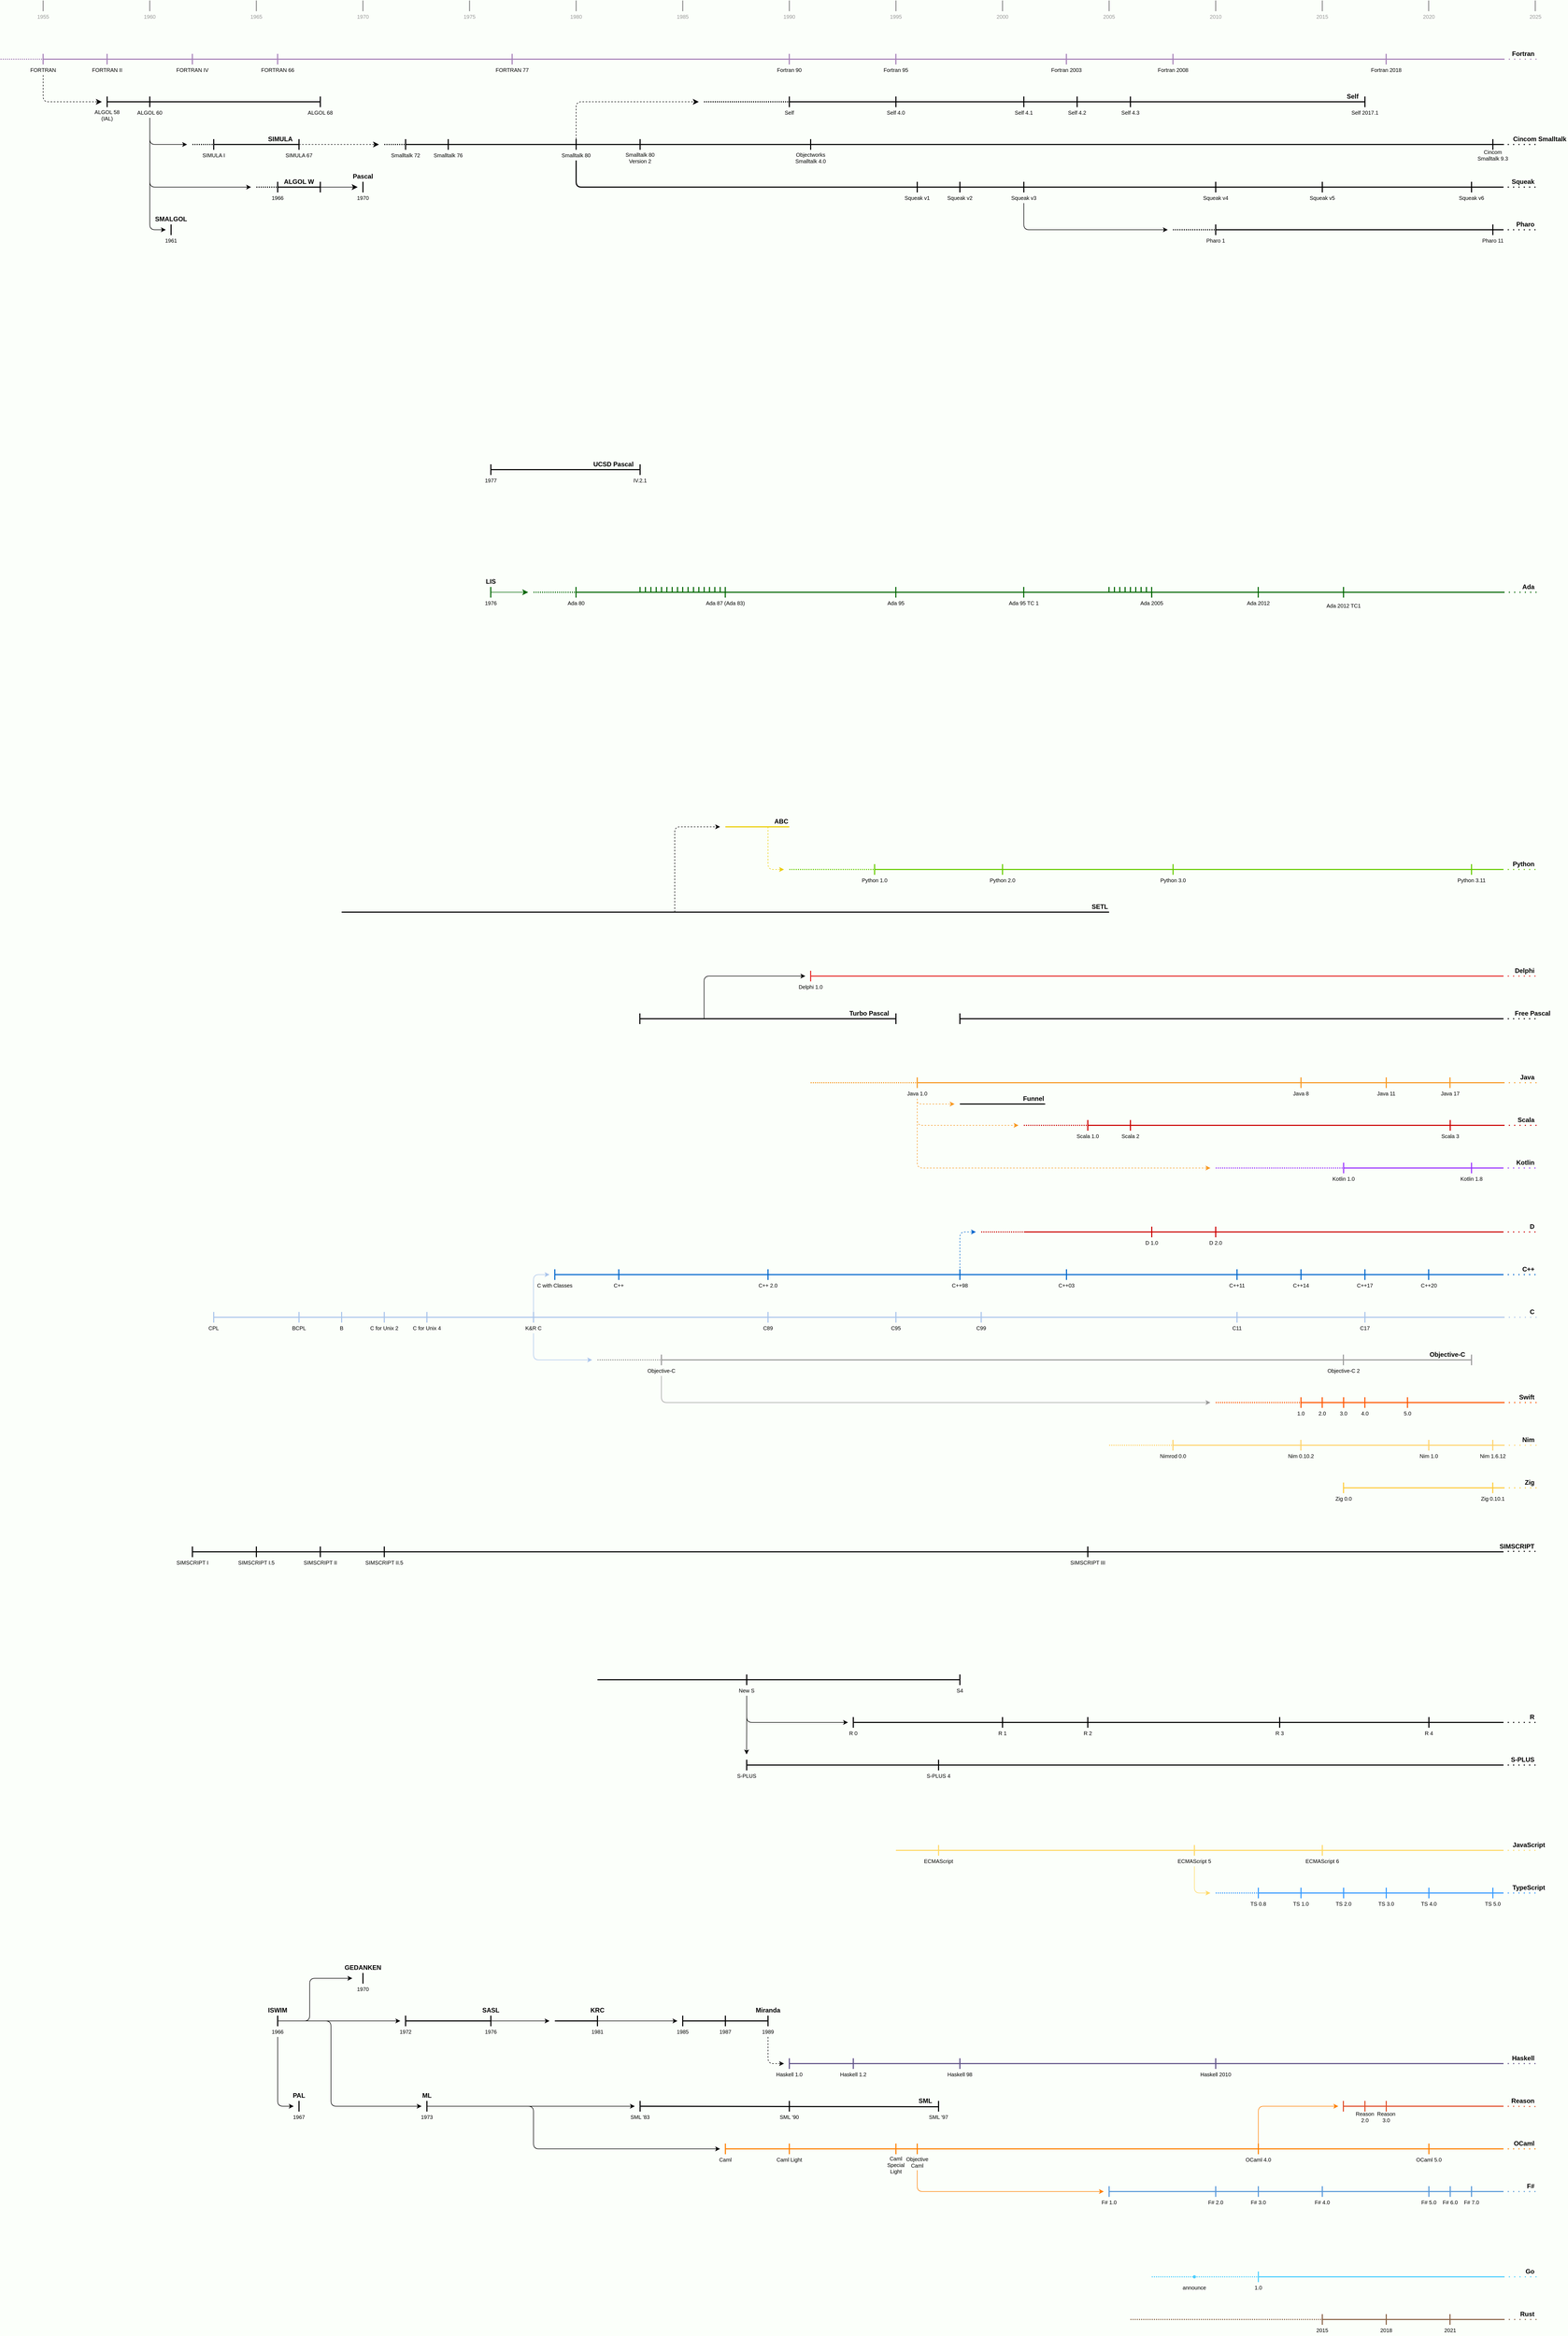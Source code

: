 <mxfile version="21.3.2" type="github">
  <diagram name="Tree" id="TOpz_gU_0tLDTX0xRvxz">
    <mxGraphModel dx="1207" dy="906" grid="1" gridSize="10" guides="1" tooltips="1" connect="1" arrows="1" fold="1" page="1" pageScale="1" pageWidth="4000" pageHeight="8000" background="#FBFFFA" math="0" shadow="0">
      <root>
        <mxCell id="0" />
        <mxCell id="1" style="locked=1;" parent="0" />
        <mxCell id="IehX3tPz6Vb7JIEDDmJr-567" value="Years" style="locked=1;" parent="0" />
        <mxCell id="IehX3tPz6Vb7JIEDDmJr-132" value="" style="endArrow=none;html=1;rounded=0;strokeWidth=2;fontColor=#999999;strokeColor=#999999;" parent="IehX3tPz6Vb7JIEDDmJr-567" edge="1">
          <mxGeometry width="50" height="50" relative="1" as="geometry">
            <mxPoint x="2520" y="30" as="sourcePoint" />
            <mxPoint x="2520" y="10" as="targetPoint" />
          </mxGeometry>
        </mxCell>
        <mxCell id="IehX3tPz6Vb7JIEDDmJr-133" value="2015" style="text;html=1;strokeColor=none;fillColor=none;align=center;verticalAlign=middle;whiteSpace=wrap;rounded=0;fontSize=10;fontColor=#999999;" parent="IehX3tPz6Vb7JIEDDmJr-567" vertex="1">
          <mxGeometry x="2500" y="30" width="40" height="20" as="geometry" />
        </mxCell>
        <mxCell id="IehX3tPz6Vb7JIEDDmJr-136" value="" style="endArrow=none;html=1;rounded=0;strokeWidth=2;fontColor=#999999;strokeColor=#999999;" parent="IehX3tPz6Vb7JIEDDmJr-567" edge="1">
          <mxGeometry width="50" height="50" relative="1" as="geometry">
            <mxPoint x="2719.58" y="30" as="sourcePoint" />
            <mxPoint x="2719.58" y="10" as="targetPoint" />
          </mxGeometry>
        </mxCell>
        <mxCell id="IehX3tPz6Vb7JIEDDmJr-137" value="2020" style="text;html=1;strokeColor=none;fillColor=none;align=center;verticalAlign=middle;whiteSpace=wrap;rounded=0;fontSize=10;fontColor=#999999;" parent="IehX3tPz6Vb7JIEDDmJr-567" vertex="1">
          <mxGeometry x="2700" y="30" width="40" height="20" as="geometry" />
        </mxCell>
        <mxCell id="IehX3tPz6Vb7JIEDDmJr-138" value="" style="endArrow=none;html=1;rounded=0;strokeWidth=2;fontColor=#999999;strokeColor=#999999;" parent="IehX3tPz6Vb7JIEDDmJr-567" edge="1">
          <mxGeometry width="50" height="50" relative="1" as="geometry">
            <mxPoint x="2320" y="30" as="sourcePoint" />
            <mxPoint x="2320" y="10" as="targetPoint" />
          </mxGeometry>
        </mxCell>
        <mxCell id="IehX3tPz6Vb7JIEDDmJr-139" value="2010" style="text;html=1;strokeColor=none;fillColor=none;align=center;verticalAlign=middle;whiteSpace=wrap;rounded=0;fontSize=10;fontColor=#999999;" parent="IehX3tPz6Vb7JIEDDmJr-567" vertex="1">
          <mxGeometry x="2300" y="30" width="40" height="20" as="geometry" />
        </mxCell>
        <mxCell id="IehX3tPz6Vb7JIEDDmJr-140" value="" style="endArrow=none;html=1;rounded=0;strokeWidth=2;fontColor=#999999;strokeColor=#999999;" parent="IehX3tPz6Vb7JIEDDmJr-567" edge="1">
          <mxGeometry width="50" height="50" relative="1" as="geometry">
            <mxPoint x="2120" y="30" as="sourcePoint" />
            <mxPoint x="2120" y="10" as="targetPoint" />
          </mxGeometry>
        </mxCell>
        <mxCell id="IehX3tPz6Vb7JIEDDmJr-141" value="2005" style="text;html=1;strokeColor=none;fillColor=none;align=center;verticalAlign=middle;whiteSpace=wrap;rounded=0;fontSize=10;fontColor=#999999;" parent="IehX3tPz6Vb7JIEDDmJr-567" vertex="1">
          <mxGeometry x="2100" y="30" width="40" height="20" as="geometry" />
        </mxCell>
        <mxCell id="IehX3tPz6Vb7JIEDDmJr-142" value="" style="endArrow=none;html=1;rounded=0;strokeWidth=2;fontColor=#999999;strokeColor=#999999;" parent="IehX3tPz6Vb7JIEDDmJr-567" edge="1">
          <mxGeometry width="50" height="50" relative="1" as="geometry">
            <mxPoint x="1920" y="30" as="sourcePoint" />
            <mxPoint x="1920" y="10" as="targetPoint" />
          </mxGeometry>
        </mxCell>
        <mxCell id="IehX3tPz6Vb7JIEDDmJr-143" value="2000" style="text;html=1;strokeColor=none;fillColor=none;align=center;verticalAlign=middle;whiteSpace=wrap;rounded=0;fontSize=10;fontColor=#999999;" parent="IehX3tPz6Vb7JIEDDmJr-567" vertex="1">
          <mxGeometry x="1900" y="30" width="40" height="20" as="geometry" />
        </mxCell>
        <mxCell id="IehX3tPz6Vb7JIEDDmJr-144" value="" style="endArrow=none;html=1;rounded=0;strokeWidth=2;fontColor=#999999;strokeColor=#999999;" parent="IehX3tPz6Vb7JIEDDmJr-567" edge="1">
          <mxGeometry width="50" height="50" relative="1" as="geometry">
            <mxPoint x="1720" y="30" as="sourcePoint" />
            <mxPoint x="1720" y="10" as="targetPoint" />
          </mxGeometry>
        </mxCell>
        <mxCell id="IehX3tPz6Vb7JIEDDmJr-145" value="1995" style="text;html=1;strokeColor=none;fillColor=none;align=center;verticalAlign=middle;whiteSpace=wrap;rounded=0;fontSize=10;fontColor=#999999;" parent="IehX3tPz6Vb7JIEDDmJr-567" vertex="1">
          <mxGeometry x="1700" y="30" width="40" height="20" as="geometry" />
        </mxCell>
        <mxCell id="IehX3tPz6Vb7JIEDDmJr-146" value="" style="endArrow=none;html=1;rounded=0;strokeWidth=2;fontColor=#999999;strokeColor=#999999;" parent="IehX3tPz6Vb7JIEDDmJr-567" edge="1">
          <mxGeometry width="50" height="50" relative="1" as="geometry">
            <mxPoint x="1520" y="30" as="sourcePoint" />
            <mxPoint x="1520" y="10" as="targetPoint" />
          </mxGeometry>
        </mxCell>
        <mxCell id="IehX3tPz6Vb7JIEDDmJr-147" value="1990" style="text;html=1;strokeColor=none;fillColor=none;align=center;verticalAlign=middle;whiteSpace=wrap;rounded=0;fontSize=10;fontColor=#999999;" parent="IehX3tPz6Vb7JIEDDmJr-567" vertex="1">
          <mxGeometry x="1500" y="30" width="40" height="20" as="geometry" />
        </mxCell>
        <mxCell id="IehX3tPz6Vb7JIEDDmJr-148" value="" style="endArrow=none;html=1;rounded=0;strokeWidth=2;fontColor=#999999;strokeColor=#999999;" parent="IehX3tPz6Vb7JIEDDmJr-567" edge="1">
          <mxGeometry width="50" height="50" relative="1" as="geometry">
            <mxPoint x="1320" y="30" as="sourcePoint" />
            <mxPoint x="1320" y="10" as="targetPoint" />
          </mxGeometry>
        </mxCell>
        <mxCell id="IehX3tPz6Vb7JIEDDmJr-149" value="1985" style="text;html=1;strokeColor=none;fillColor=none;align=center;verticalAlign=middle;whiteSpace=wrap;rounded=0;fontSize=10;fontColor=#999999;" parent="IehX3tPz6Vb7JIEDDmJr-567" vertex="1">
          <mxGeometry x="1300" y="30" width="40" height="20" as="geometry" />
        </mxCell>
        <mxCell id="IehX3tPz6Vb7JIEDDmJr-150" value="" style="endArrow=none;html=1;rounded=0;strokeWidth=2;fontColor=#999999;strokeColor=#999999;" parent="IehX3tPz6Vb7JIEDDmJr-567" edge="1">
          <mxGeometry width="50" height="50" relative="1" as="geometry">
            <mxPoint x="1120" y="30" as="sourcePoint" />
            <mxPoint x="1120" y="10" as="targetPoint" />
          </mxGeometry>
        </mxCell>
        <mxCell id="IehX3tPz6Vb7JIEDDmJr-151" value="1980" style="text;html=1;strokeColor=none;fillColor=none;align=center;verticalAlign=middle;whiteSpace=wrap;rounded=0;fontSize=10;fontColor=#999999;" parent="IehX3tPz6Vb7JIEDDmJr-567" vertex="1">
          <mxGeometry x="1100" y="30" width="40" height="20" as="geometry" />
        </mxCell>
        <mxCell id="IehX3tPz6Vb7JIEDDmJr-152" value="" style="endArrow=none;html=1;rounded=0;strokeWidth=2;fontColor=#999999;strokeColor=#999999;" parent="IehX3tPz6Vb7JIEDDmJr-567" edge="1">
          <mxGeometry width="50" height="50" relative="1" as="geometry">
            <mxPoint x="920" y="30" as="sourcePoint" />
            <mxPoint x="920" y="10" as="targetPoint" />
          </mxGeometry>
        </mxCell>
        <mxCell id="IehX3tPz6Vb7JIEDDmJr-153" value="1975" style="text;html=1;strokeColor=none;fillColor=none;align=center;verticalAlign=middle;whiteSpace=wrap;rounded=0;fontSize=10;fontColor=#999999;" parent="IehX3tPz6Vb7JIEDDmJr-567" vertex="1">
          <mxGeometry x="900" y="30" width="40" height="20" as="geometry" />
        </mxCell>
        <mxCell id="IehX3tPz6Vb7JIEDDmJr-154" value="" style="endArrow=none;html=1;rounded=0;strokeWidth=2;fontColor=#999999;strokeColor=#999999;" parent="IehX3tPz6Vb7JIEDDmJr-567" edge="1">
          <mxGeometry width="50" height="50" relative="1" as="geometry">
            <mxPoint x="720" y="30" as="sourcePoint" />
            <mxPoint x="720" y="10" as="targetPoint" />
          </mxGeometry>
        </mxCell>
        <mxCell id="IehX3tPz6Vb7JIEDDmJr-155" value="1970" style="text;html=1;strokeColor=none;fillColor=none;align=center;verticalAlign=middle;whiteSpace=wrap;rounded=0;fontSize=10;fontColor=#999999;" parent="IehX3tPz6Vb7JIEDDmJr-567" vertex="1">
          <mxGeometry x="700" y="30" width="40" height="20" as="geometry" />
        </mxCell>
        <mxCell id="IehX3tPz6Vb7JIEDDmJr-156" value="" style="endArrow=none;html=1;rounded=0;strokeWidth=2;fontColor=#999999;strokeColor=#999999;" parent="IehX3tPz6Vb7JIEDDmJr-567" edge="1">
          <mxGeometry width="50" height="50" relative="1" as="geometry">
            <mxPoint x="520" y="30" as="sourcePoint" />
            <mxPoint x="520" y="10" as="targetPoint" />
          </mxGeometry>
        </mxCell>
        <mxCell id="IehX3tPz6Vb7JIEDDmJr-157" value="1965" style="text;html=1;strokeColor=none;fillColor=none;align=center;verticalAlign=middle;whiteSpace=wrap;rounded=0;fontSize=10;fontColor=#999999;" parent="IehX3tPz6Vb7JIEDDmJr-567" vertex="1">
          <mxGeometry x="500" y="30" width="40" height="20" as="geometry" />
        </mxCell>
        <mxCell id="IehX3tPz6Vb7JIEDDmJr-158" value="" style="endArrow=none;html=1;rounded=0;strokeWidth=2;fontColor=#999999;strokeColor=#999999;" parent="IehX3tPz6Vb7JIEDDmJr-567" edge="1">
          <mxGeometry width="50" height="50" relative="1" as="geometry">
            <mxPoint x="320" y="30" as="sourcePoint" />
            <mxPoint x="320" y="10" as="targetPoint" />
          </mxGeometry>
        </mxCell>
        <mxCell id="IehX3tPz6Vb7JIEDDmJr-159" value="1960" style="text;html=1;strokeColor=none;fillColor=none;align=center;verticalAlign=middle;whiteSpace=wrap;rounded=0;fontSize=10;fontColor=#999999;" parent="IehX3tPz6Vb7JIEDDmJr-567" vertex="1">
          <mxGeometry x="300" y="30" width="40" height="20" as="geometry" />
        </mxCell>
        <mxCell id="IehX3tPz6Vb7JIEDDmJr-160" value="" style="endArrow=none;html=1;rounded=0;strokeWidth=2;fontColor=#999999;strokeColor=#999999;" parent="IehX3tPz6Vb7JIEDDmJr-567" edge="1">
          <mxGeometry width="50" height="50" relative="1" as="geometry">
            <mxPoint x="120" y="30" as="sourcePoint" />
            <mxPoint x="120" y="10" as="targetPoint" />
          </mxGeometry>
        </mxCell>
        <mxCell id="IehX3tPz6Vb7JIEDDmJr-161" value="1955" style="text;html=1;strokeColor=none;fillColor=none;align=center;verticalAlign=middle;whiteSpace=wrap;rounded=0;fontSize=10;fontColor=#999999;" parent="IehX3tPz6Vb7JIEDDmJr-567" vertex="1">
          <mxGeometry x="100" y="30" width="40" height="20" as="geometry" />
        </mxCell>
        <mxCell id="IehX3tPz6Vb7JIEDDmJr-312" value="" style="endArrow=none;html=1;rounded=0;strokeWidth=2;fontColor=#999999;strokeColor=#999999;" parent="IehX3tPz6Vb7JIEDDmJr-567" edge="1">
          <mxGeometry width="50" height="50" relative="1" as="geometry">
            <mxPoint x="2919.58" y="30" as="sourcePoint" />
            <mxPoint x="2919.58" y="10" as="targetPoint" />
          </mxGeometry>
        </mxCell>
        <mxCell id="IehX3tPz6Vb7JIEDDmJr-313" value="2025" style="text;html=1;strokeColor=none;fillColor=none;align=center;verticalAlign=middle;whiteSpace=wrap;rounded=0;fontSize=10;fontColor=#999999;" parent="IehX3tPz6Vb7JIEDDmJr-567" vertex="1">
          <mxGeometry x="2900" y="30" width="40" height="20" as="geometry" />
        </mxCell>
        <mxCell id="IehX3tPz6Vb7JIEDDmJr-566" value="Main" parent="0" />
        <mxCell id="IehX3tPz6Vb7JIEDDmJr-119" value="" style="endArrow=none;html=1;rounded=0;strokeWidth=2;strokeColor=#A680B8;" parent="IehX3tPz6Vb7JIEDDmJr-566" edge="1">
          <mxGeometry width="50" height="50" relative="1" as="geometry">
            <mxPoint x="120" y="120" as="sourcePoint" />
            <mxPoint x="2860" y="120" as="targetPoint" />
          </mxGeometry>
        </mxCell>
        <mxCell id="IehX3tPz6Vb7JIEDDmJr-120" value="Fortran" style="text;html=1;strokeColor=none;fillColor=none;align=right;verticalAlign=middle;whiteSpace=wrap;rounded=0;fontStyle=1" parent="IehX3tPz6Vb7JIEDDmJr-566" vertex="1">
          <mxGeometry x="2860" y="100" width="60" height="20" as="geometry" />
        </mxCell>
        <mxCell id="IehX3tPz6Vb7JIEDDmJr-162" value="" style="endArrow=none;html=1;rounded=0;strokeWidth=2;strokeColor=#A680B8;" parent="IehX3tPz6Vb7JIEDDmJr-566" edge="1">
          <mxGeometry width="50" height="50" relative="1" as="geometry">
            <mxPoint x="2639.8" y="130" as="sourcePoint" />
            <mxPoint x="2639.8" y="110" as="targetPoint" />
          </mxGeometry>
        </mxCell>
        <mxCell id="IehX3tPz6Vb7JIEDDmJr-163" value="Fortran 2018" style="text;html=1;strokeColor=none;fillColor=none;align=center;verticalAlign=middle;whiteSpace=wrap;rounded=0;fontSize=10;" parent="IehX3tPz6Vb7JIEDDmJr-566" vertex="1">
          <mxGeometry x="2600" y="130" width="80" height="20" as="geometry" />
        </mxCell>
        <mxCell id="IehX3tPz6Vb7JIEDDmJr-164" value="" style="endArrow=none;html=1;rounded=0;strokeWidth=2;strokeColor=#A680B8;" parent="IehX3tPz6Vb7JIEDDmJr-566" edge="1">
          <mxGeometry width="50" height="50" relative="1" as="geometry">
            <mxPoint x="2239.8" y="130" as="sourcePoint" />
            <mxPoint x="2239.8" y="110" as="targetPoint" />
          </mxGeometry>
        </mxCell>
        <mxCell id="IehX3tPz6Vb7JIEDDmJr-165" value="Fortran 2008" style="text;html=1;strokeColor=none;fillColor=none;align=center;verticalAlign=middle;whiteSpace=wrap;rounded=0;fontSize=10;" parent="IehX3tPz6Vb7JIEDDmJr-566" vertex="1">
          <mxGeometry x="2200" y="130" width="80" height="20" as="geometry" />
        </mxCell>
        <mxCell id="IehX3tPz6Vb7JIEDDmJr-166" value="" style="endArrow=none;html=1;rounded=0;strokeWidth=2;strokeColor=#A680B8;" parent="IehX3tPz6Vb7JIEDDmJr-566" edge="1">
          <mxGeometry width="50" height="50" relative="1" as="geometry">
            <mxPoint x="2039.8" y="130" as="sourcePoint" />
            <mxPoint x="2039.8" y="110" as="targetPoint" />
          </mxGeometry>
        </mxCell>
        <mxCell id="IehX3tPz6Vb7JIEDDmJr-167" value="Fortran 2003" style="text;html=1;strokeColor=none;fillColor=none;align=center;verticalAlign=middle;whiteSpace=wrap;rounded=0;fontSize=10;" parent="IehX3tPz6Vb7JIEDDmJr-566" vertex="1">
          <mxGeometry x="2000" y="130" width="80" height="20" as="geometry" />
        </mxCell>
        <mxCell id="IehX3tPz6Vb7JIEDDmJr-168" value="" style="endArrow=none;html=1;rounded=0;strokeWidth=2;strokeColor=#A680B8;" parent="IehX3tPz6Vb7JIEDDmJr-566" edge="1">
          <mxGeometry width="50" height="50" relative="1" as="geometry">
            <mxPoint x="1719.9" y="130" as="sourcePoint" />
            <mxPoint x="1719.9" y="110" as="targetPoint" />
          </mxGeometry>
        </mxCell>
        <mxCell id="IehX3tPz6Vb7JIEDDmJr-169" value="Fortran 95" style="text;html=1;strokeColor=none;fillColor=none;align=center;verticalAlign=middle;whiteSpace=wrap;rounded=0;fontSize=10;" parent="IehX3tPz6Vb7JIEDDmJr-566" vertex="1">
          <mxGeometry x="1680" y="130" width="80" height="20" as="geometry" />
        </mxCell>
        <mxCell id="IehX3tPz6Vb7JIEDDmJr-170" value="" style="endArrow=none;html=1;rounded=0;strokeWidth=2;strokeColor=#A680B8;" parent="IehX3tPz6Vb7JIEDDmJr-566" edge="1">
          <mxGeometry width="50" height="50" relative="1" as="geometry">
            <mxPoint x="1519.9" y="130" as="sourcePoint" />
            <mxPoint x="1519.9" y="110" as="targetPoint" />
          </mxGeometry>
        </mxCell>
        <mxCell id="IehX3tPz6Vb7JIEDDmJr-171" value="Fortran 90" style="text;html=1;strokeColor=none;fillColor=none;align=center;verticalAlign=middle;whiteSpace=wrap;rounded=0;fontSize=10;" parent="IehX3tPz6Vb7JIEDDmJr-566" vertex="1">
          <mxGeometry x="1480" y="130" width="80" height="20" as="geometry" />
        </mxCell>
        <mxCell id="IehX3tPz6Vb7JIEDDmJr-172" value="" style="endArrow=none;html=1;rounded=0;strokeWidth=2;strokeColor=#A680B8;" parent="IehX3tPz6Vb7JIEDDmJr-566" edge="1">
          <mxGeometry width="50" height="50" relative="1" as="geometry">
            <mxPoint x="999.9" y="130" as="sourcePoint" />
            <mxPoint x="999.9" y="110" as="targetPoint" />
          </mxGeometry>
        </mxCell>
        <mxCell id="IehX3tPz6Vb7JIEDDmJr-173" value="FORTRAN 77" style="text;html=1;strokeColor=none;fillColor=none;align=center;verticalAlign=middle;whiteSpace=wrap;rounded=0;fontSize=10;" parent="IehX3tPz6Vb7JIEDDmJr-566" vertex="1">
          <mxGeometry x="960" y="130" width="80" height="20" as="geometry" />
        </mxCell>
        <mxCell id="IehX3tPz6Vb7JIEDDmJr-174" value="" style="endArrow=none;html=1;rounded=0;strokeWidth=2;strokeColor=#A680B8;" parent="IehX3tPz6Vb7JIEDDmJr-566" edge="1">
          <mxGeometry width="50" height="50" relative="1" as="geometry">
            <mxPoint x="559.9" y="130" as="sourcePoint" />
            <mxPoint x="559.9" y="110" as="targetPoint" />
          </mxGeometry>
        </mxCell>
        <mxCell id="IehX3tPz6Vb7JIEDDmJr-175" value="FORTRAN 66" style="text;html=1;strokeColor=none;fillColor=none;align=center;verticalAlign=middle;whiteSpace=wrap;rounded=0;fontSize=10;" parent="IehX3tPz6Vb7JIEDDmJr-566" vertex="1">
          <mxGeometry x="520" y="130" width="80" height="20" as="geometry" />
        </mxCell>
        <mxCell id="IehX3tPz6Vb7JIEDDmJr-176" value="" style="endArrow=none;html=1;rounded=0;strokeWidth=2;strokeColor=#A680B8;" parent="IehX3tPz6Vb7JIEDDmJr-566" edge="1">
          <mxGeometry width="50" height="50" relative="1" as="geometry">
            <mxPoint x="399.9" y="130" as="sourcePoint" />
            <mxPoint x="399.9" y="110" as="targetPoint" />
          </mxGeometry>
        </mxCell>
        <mxCell id="IehX3tPz6Vb7JIEDDmJr-177" value="FORTRAN IV" style="text;html=1;strokeColor=none;fillColor=none;align=center;verticalAlign=middle;whiteSpace=wrap;rounded=0;fontSize=10;" parent="IehX3tPz6Vb7JIEDDmJr-566" vertex="1">
          <mxGeometry x="360" y="130" width="80" height="20" as="geometry" />
        </mxCell>
        <mxCell id="IehX3tPz6Vb7JIEDDmJr-178" value="" style="endArrow=none;html=1;rounded=0;strokeWidth=2;strokeColor=#A680B8;" parent="IehX3tPz6Vb7JIEDDmJr-566" edge="1">
          <mxGeometry width="50" height="50" relative="1" as="geometry">
            <mxPoint x="239.9" y="130" as="sourcePoint" />
            <mxPoint x="239.9" y="110" as="targetPoint" />
          </mxGeometry>
        </mxCell>
        <mxCell id="IehX3tPz6Vb7JIEDDmJr-179" value="FORTRAN II" style="text;html=1;strokeColor=none;fillColor=none;align=center;verticalAlign=middle;whiteSpace=wrap;rounded=0;fontSize=10;" parent="IehX3tPz6Vb7JIEDDmJr-566" vertex="1">
          <mxGeometry x="200" y="130" width="80" height="20" as="geometry" />
        </mxCell>
        <mxCell id="IehX3tPz6Vb7JIEDDmJr-180" value="" style="endArrow=none;html=1;rounded=0;strokeWidth=2;strokeColor=#A680B8;" parent="IehX3tPz6Vb7JIEDDmJr-566" edge="1">
          <mxGeometry width="50" height="50" relative="1" as="geometry">
            <mxPoint x="119.9" y="130" as="sourcePoint" />
            <mxPoint x="119.9" y="110" as="targetPoint" />
          </mxGeometry>
        </mxCell>
        <mxCell id="W88UlTdmqH4EFfPtS5Cb-153" style="edgeStyle=none;rounded=1;orthogonalLoop=1;jettySize=auto;html=1;exitX=0.5;exitY=1;exitDx=0;exitDy=0;fontSize=12;startSize=8;endSize=8;dashed=1;" edge="1" parent="IehX3tPz6Vb7JIEDDmJr-566" source="IehX3tPz6Vb7JIEDDmJr-181">
          <mxGeometry relative="1" as="geometry">
            <mxPoint x="230" y="200" as="targetPoint" />
            <Array as="points">
              <mxPoint x="120" y="200" />
            </Array>
          </mxGeometry>
        </mxCell>
        <mxCell id="IehX3tPz6Vb7JIEDDmJr-181" value="FORTRAN" style="text;html=1;strokeColor=none;fillColor=none;align=center;verticalAlign=middle;whiteSpace=wrap;rounded=0;fontSize=10;" parent="IehX3tPz6Vb7JIEDDmJr-566" vertex="1">
          <mxGeometry x="80" y="130" width="80" height="20" as="geometry" />
        </mxCell>
        <mxCell id="IehX3tPz6Vb7JIEDDmJr-182" value="" style="endArrow=none;html=1;rounded=0;strokeWidth=2;dashed=1;dashPattern=1 1;strokeColor=#A680B8;" parent="IehX3tPz6Vb7JIEDDmJr-566" edge="1">
          <mxGeometry width="50" height="50" relative="1" as="geometry">
            <mxPoint x="40" y="120" as="sourcePoint" />
            <mxPoint x="120" y="120" as="targetPoint" />
          </mxGeometry>
        </mxCell>
        <mxCell id="W88UlTdmqH4EFfPtS5Cb-65" value="" style="endArrow=none;html=1;rounded=0;strokeWidth=2;strokeColor=#A680B8;dashed=1;dashPattern=1 4;" edge="1" parent="IehX3tPz6Vb7JIEDDmJr-566">
          <mxGeometry width="50" height="50" relative="1" as="geometry">
            <mxPoint x="2860" y="120" as="sourcePoint" />
            <mxPoint x="2930" y="120" as="targetPoint" />
          </mxGeometry>
        </mxCell>
        <mxCell id="IehX3tPz6Vb7JIEDDmJr-291" value="" style="endArrow=none;html=1;rounded=0;strokeWidth=2;strokeColor=#66CC00;" parent="IehX3tPz6Vb7JIEDDmJr-566" edge="1">
          <mxGeometry width="50" height="50" relative="1" as="geometry">
            <mxPoint x="1680" y="1640" as="sourcePoint" />
            <mxPoint x="2860" y="1640" as="targetPoint" />
          </mxGeometry>
        </mxCell>
        <mxCell id="IehX3tPz6Vb7JIEDDmJr-292" value="Python" style="text;html=1;strokeColor=none;fillColor=none;align=right;verticalAlign=middle;whiteSpace=wrap;rounded=0;fontStyle=1" parent="IehX3tPz6Vb7JIEDDmJr-566" vertex="1">
          <mxGeometry x="2860" y="1620" width="60" height="20" as="geometry" />
        </mxCell>
        <mxCell id="IehX3tPz6Vb7JIEDDmJr-296" value="" style="endArrow=none;html=1;rounded=0;strokeWidth=2;strokeColor=#66CC00;" parent="IehX3tPz6Vb7JIEDDmJr-566" edge="1">
          <mxGeometry width="50" height="50" relative="1" as="geometry">
            <mxPoint x="1680" y="1650" as="sourcePoint" />
            <mxPoint x="1680" y="1630" as="targetPoint" />
          </mxGeometry>
        </mxCell>
        <mxCell id="IehX3tPz6Vb7JIEDDmJr-297" value="Python 1.0" style="text;html=1;strokeColor=none;fillColor=none;align=center;verticalAlign=middle;whiteSpace=wrap;rounded=0;fontSize=10;" parent="IehX3tPz6Vb7JIEDDmJr-566" vertex="1">
          <mxGeometry x="1640" y="1650" width="80" height="20" as="geometry" />
        </mxCell>
        <mxCell id="IehX3tPz6Vb7JIEDDmJr-298" value="" style="endArrow=none;html=1;rounded=0;strokeWidth=2;strokeColor=#66CC00;" parent="IehX3tPz6Vb7JIEDDmJr-566" edge="1">
          <mxGeometry width="50" height="50" relative="1" as="geometry">
            <mxPoint x="1920" y="1650" as="sourcePoint" />
            <mxPoint x="1920" y="1630" as="targetPoint" />
          </mxGeometry>
        </mxCell>
        <mxCell id="IehX3tPz6Vb7JIEDDmJr-299" value="Python 2.0" style="text;html=1;strokeColor=none;fillColor=none;align=center;verticalAlign=middle;whiteSpace=wrap;rounded=0;fontSize=10;" parent="IehX3tPz6Vb7JIEDDmJr-566" vertex="1">
          <mxGeometry x="1880" y="1650" width="80" height="20" as="geometry" />
        </mxCell>
        <mxCell id="IehX3tPz6Vb7JIEDDmJr-300" value="" style="endArrow=none;html=1;rounded=0;strokeWidth=2;strokeColor=#66CC00;" parent="IehX3tPz6Vb7JIEDDmJr-566" edge="1">
          <mxGeometry width="50" height="50" relative="1" as="geometry">
            <mxPoint x="2240" y="1650" as="sourcePoint" />
            <mxPoint x="2240" y="1630" as="targetPoint" />
          </mxGeometry>
        </mxCell>
        <mxCell id="IehX3tPz6Vb7JIEDDmJr-301" value="Python 3.0" style="text;html=1;strokeColor=none;fillColor=none;align=center;verticalAlign=middle;whiteSpace=wrap;rounded=0;fontSize=10;" parent="IehX3tPz6Vb7JIEDDmJr-566" vertex="1">
          <mxGeometry x="2200" y="1650" width="80" height="20" as="geometry" />
        </mxCell>
        <mxCell id="IehX3tPz6Vb7JIEDDmJr-302" value="" style="endArrow=none;html=1;rounded=0;strokeWidth=2;strokeColor=#66CC00;" parent="IehX3tPz6Vb7JIEDDmJr-566" edge="1">
          <mxGeometry width="50" height="50" relative="1" as="geometry">
            <mxPoint x="2800" y="1650" as="sourcePoint" />
            <mxPoint x="2800" y="1630" as="targetPoint" />
          </mxGeometry>
        </mxCell>
        <mxCell id="IehX3tPz6Vb7JIEDDmJr-303" value="Python 3.11" style="text;html=1;strokeColor=none;fillColor=none;align=center;verticalAlign=middle;whiteSpace=wrap;rounded=0;fontSize=10;" parent="IehX3tPz6Vb7JIEDDmJr-566" vertex="1">
          <mxGeometry x="2760" y="1650" width="80" height="20" as="geometry" />
        </mxCell>
        <mxCell id="IehX3tPz6Vb7JIEDDmJr-304" value="" style="endArrow=none;html=1;rounded=0;strokeWidth=2;strokeColor=#EBCC00;" parent="IehX3tPz6Vb7JIEDDmJr-566" edge="1">
          <mxGeometry width="50" height="50" relative="1" as="geometry">
            <mxPoint x="1400" y="1560" as="sourcePoint" />
            <mxPoint x="1520" y="1560" as="targetPoint" />
          </mxGeometry>
        </mxCell>
        <mxCell id="IehX3tPz6Vb7JIEDDmJr-305" value="ABC" style="text;html=1;strokeColor=none;fillColor=none;align=right;verticalAlign=middle;whiteSpace=wrap;rounded=0;fontStyle=1" parent="IehX3tPz6Vb7JIEDDmJr-566" vertex="1">
          <mxGeometry x="1460" y="1540" width="60" height="20" as="geometry" />
        </mxCell>
        <mxCell id="IehX3tPz6Vb7JIEDDmJr-306" value="" style="endArrow=none;html=1;rounded=0;strokeWidth=2;dashed=1;dashPattern=1 1;strokeColor=#66CC00;" parent="IehX3tPz6Vb7JIEDDmJr-566" edge="1">
          <mxGeometry width="50" height="50" relative="1" as="geometry">
            <mxPoint x="1520" y="1640" as="sourcePoint" />
            <mxPoint x="1680" y="1640" as="targetPoint" />
          </mxGeometry>
        </mxCell>
        <mxCell id="IehX3tPz6Vb7JIEDDmJr-307" style="edgeStyle=orthogonalEdgeStyle;rounded=1;orthogonalLoop=1;jettySize=auto;html=1;exitX=0.5;exitY=1;exitDx=0;exitDy=0;dashed=1;strokeColor=#EBCC00;" parent="IehX3tPz6Vb7JIEDDmJr-566" edge="1">
          <mxGeometry relative="1" as="geometry">
            <mxPoint x="1510" y="1640" as="targetPoint" />
            <mxPoint x="1480" y="1560" as="sourcePoint" />
            <Array as="points">
              <mxPoint x="1480" y="1640" />
            </Array>
          </mxGeometry>
        </mxCell>
        <mxCell id="IehX3tPz6Vb7JIEDDmJr-308" value="" style="endArrow=none;html=1;rounded=0;strokeWidth=2;" parent="IehX3tPz6Vb7JIEDDmJr-566" edge="1">
          <mxGeometry width="50" height="50" relative="1" as="geometry">
            <mxPoint x="680" y="1720" as="sourcePoint" />
            <mxPoint x="2120" y="1720" as="targetPoint" />
          </mxGeometry>
        </mxCell>
        <mxCell id="IehX3tPz6Vb7JIEDDmJr-309" value="SETL" style="text;html=1;strokeColor=none;fillColor=none;align=right;verticalAlign=middle;whiteSpace=wrap;rounded=0;fontStyle=1" parent="IehX3tPz6Vb7JIEDDmJr-566" vertex="1">
          <mxGeometry x="2060" y="1700" width="60" height="20" as="geometry" />
        </mxCell>
        <mxCell id="IehX3tPz6Vb7JIEDDmJr-310" style="edgeStyle=orthogonalEdgeStyle;rounded=1;orthogonalLoop=1;jettySize=auto;html=1;dashed=1;" parent="IehX3tPz6Vb7JIEDDmJr-566" edge="1">
          <mxGeometry relative="1" as="geometry">
            <mxPoint x="1390" y="1560" as="targetPoint" />
            <mxPoint x="1305" y="1720" as="sourcePoint" />
            <Array as="points">
              <mxPoint x="1305" y="1560" />
            </Array>
          </mxGeometry>
        </mxCell>
        <mxCell id="W88UlTdmqH4EFfPtS5Cb-69" value="" style="endArrow=none;html=1;rounded=0;strokeWidth=2;strokeColor=#66CC00;dashed=1;dashPattern=1 4;" edge="1" parent="IehX3tPz6Vb7JIEDDmJr-566">
          <mxGeometry width="50" height="50" relative="1" as="geometry">
            <mxPoint x="2920" y="1640" as="sourcePoint" />
            <mxPoint x="2860" y="1640" as="targetPoint" />
          </mxGeometry>
        </mxCell>
        <mxCell id="IehX3tPz6Vb7JIEDDmJr-505" value="" style="endArrow=none;html=1;rounded=0;strokeWidth=2;strokeColor=#E82E2E;" parent="IehX3tPz6Vb7JIEDDmJr-566" edge="1">
          <mxGeometry width="50" height="50" relative="1" as="geometry">
            <mxPoint x="1560" y="1840" as="sourcePoint" />
            <mxPoint x="2860" y="1840" as="targetPoint" />
          </mxGeometry>
        </mxCell>
        <mxCell id="IehX3tPz6Vb7JIEDDmJr-506" value="Delphi" style="text;html=1;strokeColor=none;fillColor=none;align=right;verticalAlign=middle;whiteSpace=wrap;rounded=0;fontStyle=1" parent="IehX3tPz6Vb7JIEDDmJr-566" vertex="1">
          <mxGeometry x="2860" y="1820" width="60" height="20" as="geometry" />
        </mxCell>
        <mxCell id="IehX3tPz6Vb7JIEDDmJr-513" value="" style="endArrow=none;html=1;rounded=0;strokeWidth=2;strokeColor=#E82E2E;" parent="IehX3tPz6Vb7JIEDDmJr-566" edge="1">
          <mxGeometry width="50" height="50" relative="1" as="geometry">
            <mxPoint x="1560" y="1850" as="sourcePoint" />
            <mxPoint x="1560" y="1830" as="targetPoint" />
          </mxGeometry>
        </mxCell>
        <mxCell id="IehX3tPz6Vb7JIEDDmJr-514" value="Delphi 1.0" style="text;html=1;strokeColor=none;fillColor=none;align=center;verticalAlign=middle;whiteSpace=wrap;rounded=0;fontSize=10;" parent="IehX3tPz6Vb7JIEDDmJr-566" vertex="1">
          <mxGeometry x="1530" y="1850" width="60" height="20" as="geometry" />
        </mxCell>
        <mxCell id="IehX3tPz6Vb7JIEDDmJr-515" value="" style="endArrow=none;html=1;rounded=0;strokeWidth=2;" parent="IehX3tPz6Vb7JIEDDmJr-566" edge="1">
          <mxGeometry width="50" height="50" relative="1" as="geometry">
            <mxPoint x="1240" y="1920" as="sourcePoint" />
            <mxPoint x="1720" y="1920" as="targetPoint" />
          </mxGeometry>
        </mxCell>
        <mxCell id="IehX3tPz6Vb7JIEDDmJr-516" value="Turbo Pascal" style="text;html=1;strokeColor=none;fillColor=none;align=center;verticalAlign=middle;whiteSpace=wrap;rounded=0;fontStyle=1" parent="IehX3tPz6Vb7JIEDDmJr-566" vertex="1">
          <mxGeometry x="1630" y="1900" width="80" height="20" as="geometry" />
        </mxCell>
        <mxCell id="IehX3tPz6Vb7JIEDDmJr-517" value="" style="endArrow=none;html=1;rounded=0;strokeWidth=2;" parent="IehX3tPz6Vb7JIEDDmJr-566" edge="1">
          <mxGeometry width="50" height="50" relative="1" as="geometry">
            <mxPoint x="1239.58" y="1930" as="sourcePoint" />
            <mxPoint x="1239.58" y="1910" as="targetPoint" />
          </mxGeometry>
        </mxCell>
        <mxCell id="IehX3tPz6Vb7JIEDDmJr-519" value="" style="endArrow=none;html=1;rounded=0;strokeWidth=2;" parent="IehX3tPz6Vb7JIEDDmJr-566" edge="1">
          <mxGeometry width="50" height="50" relative="1" as="geometry">
            <mxPoint x="1720" y="1930" as="sourcePoint" />
            <mxPoint x="1720" y="1910" as="targetPoint" />
          </mxGeometry>
        </mxCell>
        <mxCell id="IehX3tPz6Vb7JIEDDmJr-521" style="edgeStyle=orthogonalEdgeStyle;rounded=1;orthogonalLoop=1;jettySize=auto;html=1;" parent="IehX3tPz6Vb7JIEDDmJr-566" edge="1">
          <mxGeometry relative="1" as="geometry">
            <mxPoint x="1550" y="1840" as="targetPoint" />
            <mxPoint x="1360" y="1920" as="sourcePoint" />
            <Array as="points">
              <mxPoint x="1360" y="1840" />
            </Array>
          </mxGeometry>
        </mxCell>
        <mxCell id="IehX3tPz6Vb7JIEDDmJr-522" value="ALGOL W" style="text;html=1;strokeColor=none;fillColor=none;align=center;verticalAlign=middle;whiteSpace=wrap;rounded=0;fontStyle=1" parent="IehX3tPz6Vb7JIEDDmJr-566" vertex="1">
          <mxGeometry x="560" y="340" width="80" height="20" as="geometry" />
        </mxCell>
        <mxCell id="IehX3tPz6Vb7JIEDDmJr-523" value="" style="endArrow=none;html=1;rounded=0;strokeWidth=2;" parent="IehX3tPz6Vb7JIEDDmJr-566" edge="1">
          <mxGeometry width="50" height="50" relative="1" as="geometry">
            <mxPoint x="560" y="370" as="sourcePoint" />
            <mxPoint x="560" y="350" as="targetPoint" />
          </mxGeometry>
        </mxCell>
        <mxCell id="IehX3tPz6Vb7JIEDDmJr-524" value="1966" style="text;html=1;strokeColor=none;fillColor=none;align=center;verticalAlign=middle;whiteSpace=wrap;rounded=0;fontSize=10;" parent="IehX3tPz6Vb7JIEDDmJr-566" vertex="1">
          <mxGeometry x="540" y="370" width="40" height="20" as="geometry" />
        </mxCell>
        <mxCell id="IehX3tPz6Vb7JIEDDmJr-525" value="Pascal" style="text;html=1;strokeColor=none;fillColor=none;align=center;verticalAlign=middle;whiteSpace=wrap;rounded=0;fontStyle=1" parent="IehX3tPz6Vb7JIEDDmJr-566" vertex="1">
          <mxGeometry x="680" y="330" width="80" height="20" as="geometry" />
        </mxCell>
        <mxCell id="IehX3tPz6Vb7JIEDDmJr-526" value="" style="endArrow=none;html=1;rounded=0;strokeWidth=2;" parent="IehX3tPz6Vb7JIEDDmJr-566" edge="1">
          <mxGeometry width="50" height="50" relative="1" as="geometry">
            <mxPoint x="720" y="370" as="sourcePoint" />
            <mxPoint x="720" y="350" as="targetPoint" />
          </mxGeometry>
        </mxCell>
        <mxCell id="IehX3tPz6Vb7JIEDDmJr-527" value="1970" style="text;html=1;strokeColor=none;fillColor=none;align=center;verticalAlign=middle;whiteSpace=wrap;rounded=0;fontSize=10;" parent="IehX3tPz6Vb7JIEDDmJr-566" vertex="1">
          <mxGeometry x="700" y="370" width="40" height="20" as="geometry" />
        </mxCell>
        <mxCell id="IehX3tPz6Vb7JIEDDmJr-542" value="" style="endArrow=none;html=1;rounded=0;strokeWidth=2;" parent="IehX3tPz6Vb7JIEDDmJr-566" edge="1">
          <mxGeometry width="50" height="50" relative="1" as="geometry">
            <mxPoint x="320" y="210" as="sourcePoint" />
            <mxPoint x="320" y="190" as="targetPoint" />
          </mxGeometry>
        </mxCell>
        <mxCell id="IehX3tPz6Vb7JIEDDmJr-565" style="edgeStyle=orthogonalEdgeStyle;rounded=1;orthogonalLoop=1;jettySize=auto;html=1;exitX=0.5;exitY=1;exitDx=0;exitDy=0;" parent="IehX3tPz6Vb7JIEDDmJr-566" source="IehX3tPz6Vb7JIEDDmJr-543" edge="1">
          <mxGeometry relative="1" as="geometry">
            <mxPoint x="390" y="280" as="targetPoint" />
            <Array as="points">
              <mxPoint x="320" y="280" />
            </Array>
          </mxGeometry>
        </mxCell>
        <mxCell id="IehX3tPz6Vb7JIEDDmJr-543" value="ALGOL 60" style="text;html=1;strokeColor=none;fillColor=none;align=center;verticalAlign=middle;whiteSpace=wrap;rounded=0;fontSize=10;" parent="IehX3tPz6Vb7JIEDDmJr-566" vertex="1">
          <mxGeometry x="290" y="210" width="60" height="20" as="geometry" />
        </mxCell>
        <mxCell id="IehX3tPz6Vb7JIEDDmJr-545" value="" style="endArrow=none;html=1;rounded=0;strokeWidth=2;" parent="IehX3tPz6Vb7JIEDDmJr-566" edge="1">
          <mxGeometry width="50" height="50" relative="1" as="geometry">
            <mxPoint x="240" y="210" as="sourcePoint" />
            <mxPoint x="240" y="190" as="targetPoint" />
          </mxGeometry>
        </mxCell>
        <mxCell id="IehX3tPz6Vb7JIEDDmJr-546" value="ALGOL 58&lt;br&gt;(IAL)" style="text;html=1;strokeColor=none;fillColor=none;align=center;verticalAlign=middle;whiteSpace=wrap;rounded=0;fontSize=10;" parent="IehX3tPz6Vb7JIEDDmJr-566" vertex="1">
          <mxGeometry x="210" y="210" width="60" height="30" as="geometry" />
        </mxCell>
        <mxCell id="IehX3tPz6Vb7JIEDDmJr-547" value="" style="endArrow=none;html=1;rounded=0;strokeWidth=2;" parent="IehX3tPz6Vb7JIEDDmJr-566" edge="1">
          <mxGeometry width="50" height="50" relative="1" as="geometry">
            <mxPoint x="240" y="200" as="sourcePoint" />
            <mxPoint x="640" y="200" as="targetPoint" />
          </mxGeometry>
        </mxCell>
        <mxCell id="IehX3tPz6Vb7JIEDDmJr-548" value="" style="endArrow=none;html=1;rounded=0;strokeWidth=2;" parent="IehX3tPz6Vb7JIEDDmJr-566" edge="1">
          <mxGeometry width="50" height="50" relative="1" as="geometry">
            <mxPoint x="640" y="210" as="sourcePoint" />
            <mxPoint x="640" y="190" as="targetPoint" />
          </mxGeometry>
        </mxCell>
        <mxCell id="IehX3tPz6Vb7JIEDDmJr-549" value="ALGOL 68" style="text;html=1;strokeColor=none;fillColor=none;align=center;verticalAlign=middle;whiteSpace=wrap;rounded=0;fontSize=10;" parent="IehX3tPz6Vb7JIEDDmJr-566" vertex="1">
          <mxGeometry x="610" y="210" width="60" height="20" as="geometry" />
        </mxCell>
        <mxCell id="IehX3tPz6Vb7JIEDDmJr-551" value="" style="endArrow=none;html=1;rounded=0;strokeWidth=2;" parent="IehX3tPz6Vb7JIEDDmJr-566" edge="1">
          <mxGeometry width="50" height="50" relative="1" as="geometry">
            <mxPoint x="1840.42" y="1920" as="sourcePoint" />
            <mxPoint x="2860" y="1920" as="targetPoint" />
          </mxGeometry>
        </mxCell>
        <mxCell id="IehX3tPz6Vb7JIEDDmJr-552" value="Free Pascal" style="text;html=1;strokeColor=none;fillColor=none;align=right;verticalAlign=middle;whiteSpace=wrap;rounded=0;fontStyle=1" parent="IehX3tPz6Vb7JIEDDmJr-566" vertex="1">
          <mxGeometry x="2870" y="1900" width="80" height="20" as="geometry" />
        </mxCell>
        <mxCell id="IehX3tPz6Vb7JIEDDmJr-553" value="" style="endArrow=none;html=1;rounded=0;strokeWidth=2;" parent="IehX3tPz6Vb7JIEDDmJr-566" edge="1">
          <mxGeometry width="50" height="50" relative="1" as="geometry">
            <mxPoint x="1840" y="1930" as="sourcePoint" />
            <mxPoint x="1840" y="1910" as="targetPoint" />
          </mxGeometry>
        </mxCell>
        <mxCell id="IehX3tPz6Vb7JIEDDmJr-556" value="" style="endArrow=none;html=1;rounded=0;strokeWidth=2;" parent="IehX3tPz6Vb7JIEDDmJr-566" edge="1">
          <mxGeometry width="50" height="50" relative="1" as="geometry">
            <mxPoint x="440" y="290" as="sourcePoint" />
            <mxPoint x="440" y="270" as="targetPoint" />
          </mxGeometry>
        </mxCell>
        <mxCell id="IehX3tPz6Vb7JIEDDmJr-557" value="SIMULA I" style="text;html=1;strokeColor=none;fillColor=none;align=center;verticalAlign=middle;whiteSpace=wrap;rounded=0;fontSize=10;" parent="IehX3tPz6Vb7JIEDDmJr-566" vertex="1">
          <mxGeometry x="410" y="290" width="60" height="20" as="geometry" />
        </mxCell>
        <mxCell id="IehX3tPz6Vb7JIEDDmJr-558" value="" style="endArrow=none;html=1;rounded=0;strokeWidth=2;" parent="IehX3tPz6Vb7JIEDDmJr-566" edge="1">
          <mxGeometry width="50" height="50" relative="1" as="geometry">
            <mxPoint x="440" y="280" as="sourcePoint" />
            <mxPoint x="600" y="280" as="targetPoint" />
          </mxGeometry>
        </mxCell>
        <mxCell id="IehX3tPz6Vb7JIEDDmJr-559" value="SIMULA" style="text;html=1;strokeColor=none;fillColor=none;align=right;verticalAlign=middle;whiteSpace=wrap;rounded=0;fontStyle=1" parent="IehX3tPz6Vb7JIEDDmJr-566" vertex="1">
          <mxGeometry x="510" y="260" width="80" height="20" as="geometry" />
        </mxCell>
        <mxCell id="IehX3tPz6Vb7JIEDDmJr-560" value="" style="endArrow=none;html=1;rounded=0;strokeWidth=2;" parent="IehX3tPz6Vb7JIEDDmJr-566" edge="1">
          <mxGeometry width="50" height="50" relative="1" as="geometry">
            <mxPoint x="600" y="290" as="sourcePoint" />
            <mxPoint x="600" y="270" as="targetPoint" />
          </mxGeometry>
        </mxCell>
        <mxCell id="IehX3tPz6Vb7JIEDDmJr-561" value="SIMULA 67" style="text;html=1;strokeColor=none;fillColor=none;align=center;verticalAlign=middle;whiteSpace=wrap;rounded=0;fontSize=10;" parent="IehX3tPz6Vb7JIEDDmJr-566" vertex="1">
          <mxGeometry x="570" y="290" width="60" height="20" as="geometry" />
        </mxCell>
        <mxCell id="IehX3tPz6Vb7JIEDDmJr-710" value="SMALGOL" style="text;html=1;strokeColor=none;fillColor=none;align=center;verticalAlign=middle;whiteSpace=wrap;rounded=0;fontStyle=1" parent="IehX3tPz6Vb7JIEDDmJr-566" vertex="1">
          <mxGeometry x="320" y="410" width="80" height="20" as="geometry" />
        </mxCell>
        <mxCell id="IehX3tPz6Vb7JIEDDmJr-711" value="" style="endArrow=none;html=1;rounded=0;strokeWidth=2;" parent="IehX3tPz6Vb7JIEDDmJr-566" edge="1">
          <mxGeometry width="50" height="50" relative="1" as="geometry">
            <mxPoint x="360" y="450" as="sourcePoint" />
            <mxPoint x="360" y="430" as="targetPoint" />
          </mxGeometry>
        </mxCell>
        <mxCell id="IehX3tPz6Vb7JIEDDmJr-712" value="1961" style="text;html=1;strokeColor=none;fillColor=none;align=center;verticalAlign=middle;whiteSpace=wrap;rounded=0;fontSize=10;" parent="IehX3tPz6Vb7JIEDDmJr-566" vertex="1">
          <mxGeometry x="340" y="450" width="40" height="20" as="geometry" />
        </mxCell>
        <mxCell id="W88UlTdmqH4EFfPtS5Cb-71" value="" style="endArrow=none;html=1;rounded=0;strokeWidth=2;strokeColor=#E82E2E;dashed=1;dashPattern=1 4;" edge="1" parent="IehX3tPz6Vb7JIEDDmJr-566">
          <mxGeometry width="50" height="50" relative="1" as="geometry">
            <mxPoint x="2920" y="1840" as="sourcePoint" />
            <mxPoint x="2860" y="1840" as="targetPoint" />
          </mxGeometry>
        </mxCell>
        <mxCell id="W88UlTdmqH4EFfPtS5Cb-72" value="" style="endArrow=none;html=1;rounded=0;strokeWidth=2;dashed=1;dashPattern=1 4;" edge="1" parent="IehX3tPz6Vb7JIEDDmJr-566">
          <mxGeometry width="50" height="50" relative="1" as="geometry">
            <mxPoint x="2920" y="1920" as="sourcePoint" />
            <mxPoint x="2860" y="1920" as="targetPoint" />
          </mxGeometry>
        </mxCell>
        <mxCell id="IehX3tPz6Vb7JIEDDmJr-695" value="" style="endArrow=none;html=1;rounded=0;strokeWidth=2;" parent="IehX3tPz6Vb7JIEDDmJr-566" edge="1">
          <mxGeometry width="50" height="50" relative="1" as="geometry">
            <mxPoint x="400" y="2920" as="sourcePoint" />
            <mxPoint x="2860" y="2920" as="targetPoint" />
          </mxGeometry>
        </mxCell>
        <mxCell id="IehX3tPz6Vb7JIEDDmJr-698" value="SIMSCRIPT" style="text;html=1;strokeColor=none;fillColor=none;align=right;verticalAlign=middle;whiteSpace=wrap;rounded=0;fontStyle=1" parent="IehX3tPz6Vb7JIEDDmJr-566" vertex="1">
          <mxGeometry x="2840" y="2900" width="80" height="20" as="geometry" />
        </mxCell>
        <mxCell id="IehX3tPz6Vb7JIEDDmJr-699" value="" style="endArrow=none;html=1;rounded=0;strokeWidth=2;" parent="IehX3tPz6Vb7JIEDDmJr-566" edge="1">
          <mxGeometry width="50" height="50" relative="1" as="geometry">
            <mxPoint x="400" y="2930" as="sourcePoint" />
            <mxPoint x="400" y="2910" as="targetPoint" />
          </mxGeometry>
        </mxCell>
        <mxCell id="IehX3tPz6Vb7JIEDDmJr-700" value="SIMSCRIPT I" style="text;html=1;strokeColor=none;fillColor=none;align=center;verticalAlign=middle;whiteSpace=wrap;rounded=0;fontSize=10;" parent="IehX3tPz6Vb7JIEDDmJr-566" vertex="1">
          <mxGeometry x="360" y="2930" width="80" height="20" as="geometry" />
        </mxCell>
        <mxCell id="IehX3tPz6Vb7JIEDDmJr-702" value="" style="endArrow=none;html=1;rounded=0;strokeWidth=2;" parent="IehX3tPz6Vb7JIEDDmJr-566" edge="1">
          <mxGeometry width="50" height="50" relative="1" as="geometry">
            <mxPoint x="520" y="2930" as="sourcePoint" />
            <mxPoint x="520" y="2910" as="targetPoint" />
          </mxGeometry>
        </mxCell>
        <mxCell id="IehX3tPz6Vb7JIEDDmJr-703" value="SIMSCRIPT I.5" style="text;html=1;strokeColor=none;fillColor=none;align=center;verticalAlign=middle;whiteSpace=wrap;rounded=0;fontSize=10;" parent="IehX3tPz6Vb7JIEDDmJr-566" vertex="1">
          <mxGeometry x="480" y="2930" width="80" height="20" as="geometry" />
        </mxCell>
        <mxCell id="IehX3tPz6Vb7JIEDDmJr-704" value="" style="endArrow=none;html=1;rounded=0;strokeWidth=2;" parent="IehX3tPz6Vb7JIEDDmJr-566" edge="1">
          <mxGeometry width="50" height="50" relative="1" as="geometry">
            <mxPoint x="640" y="2930" as="sourcePoint" />
            <mxPoint x="640" y="2910" as="targetPoint" />
          </mxGeometry>
        </mxCell>
        <mxCell id="IehX3tPz6Vb7JIEDDmJr-705" value="SIMSCRIPT II" style="text;html=1;strokeColor=none;fillColor=none;align=center;verticalAlign=middle;whiteSpace=wrap;rounded=0;fontSize=10;" parent="IehX3tPz6Vb7JIEDDmJr-566" vertex="1">
          <mxGeometry x="600" y="2930" width="80" height="20" as="geometry" />
        </mxCell>
        <mxCell id="IehX3tPz6Vb7JIEDDmJr-706" value="" style="endArrow=none;html=1;rounded=0;strokeWidth=2;" parent="IehX3tPz6Vb7JIEDDmJr-566" edge="1">
          <mxGeometry width="50" height="50" relative="1" as="geometry">
            <mxPoint x="760" y="2930" as="sourcePoint" />
            <mxPoint x="760" y="2910" as="targetPoint" />
          </mxGeometry>
        </mxCell>
        <mxCell id="IehX3tPz6Vb7JIEDDmJr-707" value="SIMSCRIPT II.5" style="text;html=1;strokeColor=none;fillColor=none;align=center;verticalAlign=middle;whiteSpace=wrap;rounded=0;fontSize=10;" parent="IehX3tPz6Vb7JIEDDmJr-566" vertex="1">
          <mxGeometry x="720" y="2930" width="80" height="20" as="geometry" />
        </mxCell>
        <mxCell id="IehX3tPz6Vb7JIEDDmJr-708" value="" style="endArrow=none;html=1;rounded=0;strokeWidth=2;" parent="IehX3tPz6Vb7JIEDDmJr-566" edge="1">
          <mxGeometry width="50" height="50" relative="1" as="geometry">
            <mxPoint x="2080" y="2930" as="sourcePoint" />
            <mxPoint x="2080" y="2910" as="targetPoint" />
          </mxGeometry>
        </mxCell>
        <mxCell id="IehX3tPz6Vb7JIEDDmJr-709" value="SIMSCRIPT III" style="text;html=1;strokeColor=none;fillColor=none;align=center;verticalAlign=middle;whiteSpace=wrap;rounded=0;fontSize=10;" parent="IehX3tPz6Vb7JIEDDmJr-566" vertex="1">
          <mxGeometry x="2040" y="2930" width="80" height="20" as="geometry" />
        </mxCell>
        <mxCell id="W88UlTdmqH4EFfPtS5Cb-76" value="" style="endArrow=none;html=1;rounded=0;strokeWidth=2;dashed=1;dashPattern=1 4;" edge="1" parent="IehX3tPz6Vb7JIEDDmJr-566">
          <mxGeometry width="50" height="50" relative="1" as="geometry">
            <mxPoint x="2920" y="2919.17" as="sourcePoint" />
            <mxPoint x="2860" y="2919.17" as="targetPoint" />
          </mxGeometry>
        </mxCell>
        <mxCell id="IehX3tPz6Vb7JIEDDmJr-575" value="" style="endArrow=none;html=1;rounded=0;strokeWidth=2;" parent="IehX3tPz6Vb7JIEDDmJr-566" edge="1">
          <mxGeometry width="50" height="50" relative="1" as="geometry">
            <mxPoint x="1640" y="3250" as="sourcePoint" />
            <mxPoint x="1640" y="3230" as="targetPoint" />
          </mxGeometry>
        </mxCell>
        <mxCell id="IehX3tPz6Vb7JIEDDmJr-576" value="R 0" style="text;html=1;strokeColor=none;fillColor=none;align=center;verticalAlign=middle;whiteSpace=wrap;rounded=0;fontSize=10;" parent="IehX3tPz6Vb7JIEDDmJr-566" vertex="1">
          <mxGeometry x="1620" y="3250" width="40" height="20" as="geometry" />
        </mxCell>
        <mxCell id="IehX3tPz6Vb7JIEDDmJr-577" value="" style="endArrow=none;html=1;rounded=0;strokeWidth=2;" parent="IehX3tPz6Vb7JIEDDmJr-566" edge="1">
          <mxGeometry width="50" height="50" relative="1" as="geometry">
            <mxPoint x="1640" y="3240" as="sourcePoint" />
            <mxPoint x="2860" y="3240" as="targetPoint" />
          </mxGeometry>
        </mxCell>
        <mxCell id="IehX3tPz6Vb7JIEDDmJr-578" value="" style="endArrow=none;html=1;rounded=0;strokeWidth=2;" parent="IehX3tPz6Vb7JIEDDmJr-566" edge="1">
          <mxGeometry width="50" height="50" relative="1" as="geometry">
            <mxPoint x="1920" y="3250" as="sourcePoint" />
            <mxPoint x="1920" y="3230" as="targetPoint" />
          </mxGeometry>
        </mxCell>
        <mxCell id="IehX3tPz6Vb7JIEDDmJr-579" value="R 1" style="text;html=1;strokeColor=none;fillColor=none;align=center;verticalAlign=middle;whiteSpace=wrap;rounded=0;fontSize=10;" parent="IehX3tPz6Vb7JIEDDmJr-566" vertex="1">
          <mxGeometry x="1900" y="3250" width="40" height="20" as="geometry" />
        </mxCell>
        <mxCell id="IehX3tPz6Vb7JIEDDmJr-580" value="" style="endArrow=none;html=1;rounded=0;strokeWidth=2;" parent="IehX3tPz6Vb7JIEDDmJr-566" edge="1">
          <mxGeometry width="50" height="50" relative="1" as="geometry">
            <mxPoint x="2080" y="3250" as="sourcePoint" />
            <mxPoint x="2080" y="3230" as="targetPoint" />
          </mxGeometry>
        </mxCell>
        <mxCell id="IehX3tPz6Vb7JIEDDmJr-581" value="R 2" style="text;html=1;strokeColor=none;fillColor=none;align=center;verticalAlign=middle;whiteSpace=wrap;rounded=0;fontSize=10;" parent="IehX3tPz6Vb7JIEDDmJr-566" vertex="1">
          <mxGeometry x="2060" y="3250" width="40" height="20" as="geometry" />
        </mxCell>
        <mxCell id="IehX3tPz6Vb7JIEDDmJr-582" value="" style="endArrow=none;html=1;rounded=0;strokeWidth=2;" parent="IehX3tPz6Vb7JIEDDmJr-566" edge="1">
          <mxGeometry width="50" height="50" relative="1" as="geometry">
            <mxPoint x="2440" y="3250" as="sourcePoint" />
            <mxPoint x="2440" y="3230" as="targetPoint" />
          </mxGeometry>
        </mxCell>
        <mxCell id="IehX3tPz6Vb7JIEDDmJr-583" value="R 3" style="text;html=1;strokeColor=none;fillColor=none;align=center;verticalAlign=middle;whiteSpace=wrap;rounded=0;fontSize=10;" parent="IehX3tPz6Vb7JIEDDmJr-566" vertex="1">
          <mxGeometry x="2420" y="3250" width="40" height="20" as="geometry" />
        </mxCell>
        <mxCell id="IehX3tPz6Vb7JIEDDmJr-584" value="" style="endArrow=none;html=1;rounded=0;strokeWidth=2;" parent="IehX3tPz6Vb7JIEDDmJr-566" edge="1">
          <mxGeometry width="50" height="50" relative="1" as="geometry">
            <mxPoint x="2720" y="3250" as="sourcePoint" />
            <mxPoint x="2720" y="3230" as="targetPoint" />
          </mxGeometry>
        </mxCell>
        <mxCell id="IehX3tPz6Vb7JIEDDmJr-585" value="R 4" style="text;html=1;strokeColor=none;fillColor=none;align=center;verticalAlign=middle;whiteSpace=wrap;rounded=0;fontSize=10;" parent="IehX3tPz6Vb7JIEDDmJr-566" vertex="1">
          <mxGeometry x="2700" y="3250" width="40" height="20" as="geometry" />
        </mxCell>
        <mxCell id="IehX3tPz6Vb7JIEDDmJr-586" value="R" style="text;html=1;strokeColor=none;fillColor=none;align=right;verticalAlign=middle;whiteSpace=wrap;rounded=0;fontStyle=1" parent="IehX3tPz6Vb7JIEDDmJr-566" vertex="1">
          <mxGeometry x="2860" y="3220" width="60" height="20" as="geometry" />
        </mxCell>
        <mxCell id="IehX3tPz6Vb7JIEDDmJr-589" value="" style="endArrow=none;html=1;rounded=0;strokeWidth=2;" parent="IehX3tPz6Vb7JIEDDmJr-566" edge="1">
          <mxGeometry width="50" height="50" relative="1" as="geometry">
            <mxPoint x="1840" y="3170" as="sourcePoint" />
            <mxPoint x="1840" y="3150" as="targetPoint" />
          </mxGeometry>
        </mxCell>
        <mxCell id="IehX3tPz6Vb7JIEDDmJr-590" value="S4" style="text;html=1;strokeColor=none;fillColor=none;align=center;verticalAlign=middle;whiteSpace=wrap;rounded=0;fontSize=10;" parent="IehX3tPz6Vb7JIEDDmJr-566" vertex="1">
          <mxGeometry x="1820" y="3170" width="40" height="20" as="geometry" />
        </mxCell>
        <mxCell id="IehX3tPz6Vb7JIEDDmJr-591" value="" style="endArrow=none;html=1;rounded=0;strokeWidth=2;" parent="IehX3tPz6Vb7JIEDDmJr-566" edge="1">
          <mxGeometry width="50" height="50" relative="1" as="geometry">
            <mxPoint x="1160" y="3160" as="sourcePoint" />
            <mxPoint x="1840" y="3160" as="targetPoint" />
          </mxGeometry>
        </mxCell>
        <mxCell id="IehX3tPz6Vb7JIEDDmJr-592" value="" style="endArrow=none;html=1;rounded=0;strokeWidth=2;" parent="IehX3tPz6Vb7JIEDDmJr-566" edge="1">
          <mxGeometry width="50" height="50" relative="1" as="geometry">
            <mxPoint x="1440" y="3170" as="sourcePoint" />
            <mxPoint x="1440" y="3150" as="targetPoint" />
          </mxGeometry>
        </mxCell>
        <mxCell id="IehX3tPz6Vb7JIEDDmJr-606" style="edgeStyle=orthogonalEdgeStyle;rounded=0;orthogonalLoop=1;jettySize=auto;html=1;exitX=0.5;exitY=1;exitDx=0;exitDy=0;" parent="IehX3tPz6Vb7JIEDDmJr-566" source="IehX3tPz6Vb7JIEDDmJr-593" edge="1">
          <mxGeometry relative="1" as="geometry">
            <mxPoint x="1439.778" y="3300" as="targetPoint" />
          </mxGeometry>
        </mxCell>
        <mxCell id="IehX3tPz6Vb7JIEDDmJr-607" style="edgeStyle=orthogonalEdgeStyle;rounded=1;orthogonalLoop=1;jettySize=auto;html=1;exitX=0.5;exitY=1;exitDx=0;exitDy=0;" parent="IehX3tPz6Vb7JIEDDmJr-566" source="IehX3tPz6Vb7JIEDDmJr-593" edge="1">
          <mxGeometry relative="1" as="geometry">
            <mxPoint x="1630.0" y="3240" as="targetPoint" />
            <Array as="points">
              <mxPoint x="1440" y="3240" />
            </Array>
          </mxGeometry>
        </mxCell>
        <mxCell id="IehX3tPz6Vb7JIEDDmJr-593" value="New S" style="text;html=1;strokeColor=none;fillColor=none;align=center;verticalAlign=middle;whiteSpace=wrap;rounded=0;fontSize=10;" parent="IehX3tPz6Vb7JIEDDmJr-566" vertex="1">
          <mxGeometry x="1420" y="3170" width="40" height="20" as="geometry" />
        </mxCell>
        <mxCell id="IehX3tPz6Vb7JIEDDmJr-594" value="" style="endArrow=none;html=1;rounded=0;strokeWidth=2;" parent="IehX3tPz6Vb7JIEDDmJr-566" edge="1">
          <mxGeometry width="50" height="50" relative="1" as="geometry">
            <mxPoint x="1440" y="3330" as="sourcePoint" />
            <mxPoint x="1440" y="3310" as="targetPoint" />
          </mxGeometry>
        </mxCell>
        <mxCell id="IehX3tPz6Vb7JIEDDmJr-595" value="S-PLUS" style="text;html=1;strokeColor=none;fillColor=none;align=center;verticalAlign=middle;whiteSpace=wrap;rounded=0;fontSize=10;" parent="IehX3tPz6Vb7JIEDDmJr-566" vertex="1">
          <mxGeometry x="1420" y="3330" width="40" height="20" as="geometry" />
        </mxCell>
        <mxCell id="IehX3tPz6Vb7JIEDDmJr-596" value="" style="endArrow=none;html=1;rounded=0;strokeWidth=2;" parent="IehX3tPz6Vb7JIEDDmJr-566" edge="1">
          <mxGeometry width="50" height="50" relative="1" as="geometry">
            <mxPoint x="1440" y="3320" as="sourcePoint" />
            <mxPoint x="2860" y="3320" as="targetPoint" />
          </mxGeometry>
        </mxCell>
        <mxCell id="IehX3tPz6Vb7JIEDDmJr-597" value="" style="endArrow=none;html=1;rounded=0;strokeWidth=2;" parent="IehX3tPz6Vb7JIEDDmJr-566" edge="1">
          <mxGeometry width="50" height="50" relative="1" as="geometry">
            <mxPoint x="1800" y="3330" as="sourcePoint" />
            <mxPoint x="1800" y="3310" as="targetPoint" />
          </mxGeometry>
        </mxCell>
        <mxCell id="IehX3tPz6Vb7JIEDDmJr-598" value="S-PLUS 4" style="text;html=1;strokeColor=none;fillColor=none;align=center;verticalAlign=middle;whiteSpace=wrap;rounded=0;fontSize=10;" parent="IehX3tPz6Vb7JIEDDmJr-566" vertex="1">
          <mxGeometry x="1770" y="3330" width="60" height="20" as="geometry" />
        </mxCell>
        <mxCell id="IehX3tPz6Vb7JIEDDmJr-605" value="S-PLUS" style="text;html=1;strokeColor=none;fillColor=none;align=right;verticalAlign=middle;whiteSpace=wrap;rounded=0;fontStyle=1" parent="IehX3tPz6Vb7JIEDDmJr-566" vertex="1">
          <mxGeometry x="2860" y="3300" width="60" height="20" as="geometry" />
        </mxCell>
        <mxCell id="W88UlTdmqH4EFfPtS5Cb-77" value="" style="endArrow=none;html=1;rounded=0;strokeWidth=2;dashed=1;dashPattern=1 4;" edge="1" parent="IehX3tPz6Vb7JIEDDmJr-566">
          <mxGeometry width="50" height="50" relative="1" as="geometry">
            <mxPoint x="2920" y="3240" as="sourcePoint" />
            <mxPoint x="2860" y="3240" as="targetPoint" />
          </mxGeometry>
        </mxCell>
        <mxCell id="W88UlTdmqH4EFfPtS5Cb-78" value="" style="endArrow=none;html=1;rounded=0;strokeWidth=2;dashed=1;dashPattern=1 4;" edge="1" parent="IehX3tPz6Vb7JIEDDmJr-566">
          <mxGeometry width="50" height="50" relative="1" as="geometry">
            <mxPoint x="2920" y="3320" as="sourcePoint" />
            <mxPoint x="2860" y="3320" as="targetPoint" />
          </mxGeometry>
        </mxCell>
        <mxCell id="IehX3tPz6Vb7JIEDDmJr-314" value="" style="endArrow=none;html=1;rounded=0;strokeWidth=2;strokeColor=#FFD966;" parent="IehX3tPz6Vb7JIEDDmJr-566" edge="1">
          <mxGeometry width="50" height="50" relative="1" as="geometry">
            <mxPoint x="1800" y="3490" as="sourcePoint" />
            <mxPoint x="1800" y="3470" as="targetPoint" />
          </mxGeometry>
        </mxCell>
        <mxCell id="IehX3tPz6Vb7JIEDDmJr-315" value="" style="endArrow=none;html=1;rounded=0;strokeWidth=2;strokeColor=#FFD966;" parent="IehX3tPz6Vb7JIEDDmJr-566" edge="1">
          <mxGeometry width="50" height="50" relative="1" as="geometry">
            <mxPoint x="1720" y="3480" as="sourcePoint" />
            <mxPoint x="2860" y="3480" as="targetPoint" />
          </mxGeometry>
        </mxCell>
        <mxCell id="IehX3tPz6Vb7JIEDDmJr-316" value="JavaScript" style="text;html=1;strokeColor=none;fillColor=none;align=right;verticalAlign=middle;whiteSpace=wrap;rounded=0;fontStyle=1" parent="IehX3tPz6Vb7JIEDDmJr-566" vertex="1">
          <mxGeometry x="2870" y="3460" width="70" height="20" as="geometry" />
        </mxCell>
        <mxCell id="IehX3tPz6Vb7JIEDDmJr-317" value="ECMAScript" style="text;html=1;strokeColor=none;fillColor=none;align=center;verticalAlign=middle;whiteSpace=wrap;rounded=0;fontSize=10;" parent="IehX3tPz6Vb7JIEDDmJr-566" vertex="1">
          <mxGeometry x="1760" y="3490" width="80" height="20" as="geometry" />
        </mxCell>
        <mxCell id="IehX3tPz6Vb7JIEDDmJr-323" value="" style="endArrow=none;html=1;rounded=0;strokeWidth=2;strokeColor=#FFD966;" parent="IehX3tPz6Vb7JIEDDmJr-566" edge="1">
          <mxGeometry width="50" height="50" relative="1" as="geometry">
            <mxPoint x="2520" y="3490" as="sourcePoint" />
            <mxPoint x="2520" y="3470" as="targetPoint" />
          </mxGeometry>
        </mxCell>
        <mxCell id="IehX3tPz6Vb7JIEDDmJr-324" value="ECMAScript 6" style="text;html=1;strokeColor=none;fillColor=none;align=center;verticalAlign=middle;whiteSpace=wrap;rounded=0;fontSize=10;" parent="IehX3tPz6Vb7JIEDDmJr-566" vertex="1">
          <mxGeometry x="2480" y="3490" width="80" height="20" as="geometry" />
        </mxCell>
        <mxCell id="IehX3tPz6Vb7JIEDDmJr-325" value="" style="endArrow=none;html=1;rounded=0;strokeWidth=2;strokeColor=#FFD966;" parent="IehX3tPz6Vb7JIEDDmJr-566" edge="1">
          <mxGeometry width="50" height="50" relative="1" as="geometry">
            <mxPoint x="2280" y="3490" as="sourcePoint" />
            <mxPoint x="2280" y="3470" as="targetPoint" />
          </mxGeometry>
        </mxCell>
        <mxCell id="IehX3tPz6Vb7JIEDDmJr-337" style="edgeStyle=orthogonalEdgeStyle;rounded=1;orthogonalLoop=1;jettySize=auto;html=1;exitX=0.5;exitY=1;exitDx=0;exitDy=0;strokeColor=#FFD966;" parent="IehX3tPz6Vb7JIEDDmJr-566" source="IehX3tPz6Vb7JIEDDmJr-326" edge="1">
          <mxGeometry relative="1" as="geometry">
            <mxPoint x="2310" y="3560" as="targetPoint" />
            <Array as="points">
              <mxPoint x="2280" y="3560" />
            </Array>
          </mxGeometry>
        </mxCell>
        <mxCell id="IehX3tPz6Vb7JIEDDmJr-326" value="ECMAScript 5" style="text;html=1;strokeColor=none;fillColor=none;align=center;verticalAlign=middle;whiteSpace=wrap;rounded=0;fontSize=10;" parent="IehX3tPz6Vb7JIEDDmJr-566" vertex="1">
          <mxGeometry x="2240" y="3490" width="80" height="20" as="geometry" />
        </mxCell>
        <mxCell id="IehX3tPz6Vb7JIEDDmJr-327" value="" style="endArrow=none;html=1;rounded=0;strokeWidth=2;strokeColor=#3399FF;" parent="IehX3tPz6Vb7JIEDDmJr-566" edge="1">
          <mxGeometry width="50" height="50" relative="1" as="geometry">
            <mxPoint x="2400" y="3570" as="sourcePoint" />
            <mxPoint x="2400" y="3550" as="targetPoint" />
          </mxGeometry>
        </mxCell>
        <mxCell id="IehX3tPz6Vb7JIEDDmJr-328" value="" style="endArrow=none;html=1;rounded=0;strokeWidth=2;strokeColor=#3399FF;" parent="IehX3tPz6Vb7JIEDDmJr-566" edge="1">
          <mxGeometry width="50" height="50" relative="1" as="geometry">
            <mxPoint x="2400" y="3560" as="sourcePoint" />
            <mxPoint x="2860" y="3560" as="targetPoint" />
          </mxGeometry>
        </mxCell>
        <mxCell id="IehX3tPz6Vb7JIEDDmJr-329" value="TypeScript" style="text;html=1;strokeColor=none;fillColor=none;align=right;verticalAlign=middle;whiteSpace=wrap;rounded=0;fontStyle=1" parent="IehX3tPz6Vb7JIEDDmJr-566" vertex="1">
          <mxGeometry x="2870" y="3540" width="70" height="20" as="geometry" />
        </mxCell>
        <mxCell id="IehX3tPz6Vb7JIEDDmJr-330" value="TS 0.8" style="text;html=1;strokeColor=none;fillColor=none;align=center;verticalAlign=middle;whiteSpace=wrap;rounded=0;fontSize=10;" parent="IehX3tPz6Vb7JIEDDmJr-566" vertex="1">
          <mxGeometry x="2360" y="3570" width="80" height="20" as="geometry" />
        </mxCell>
        <mxCell id="IehX3tPz6Vb7JIEDDmJr-331" value="" style="endArrow=none;html=1;rounded=0;strokeWidth=2;strokeColor=#3399FF;" parent="IehX3tPz6Vb7JIEDDmJr-566" edge="1">
          <mxGeometry width="50" height="50" relative="1" as="geometry">
            <mxPoint x="2480" y="3570" as="sourcePoint" />
            <mxPoint x="2480" y="3550" as="targetPoint" />
          </mxGeometry>
        </mxCell>
        <mxCell id="IehX3tPz6Vb7JIEDDmJr-332" value="TS 1.0" style="text;html=1;strokeColor=none;fillColor=none;align=center;verticalAlign=middle;whiteSpace=wrap;rounded=0;fontSize=10;" parent="IehX3tPz6Vb7JIEDDmJr-566" vertex="1">
          <mxGeometry x="2440" y="3570" width="80" height="20" as="geometry" />
        </mxCell>
        <mxCell id="IehX3tPz6Vb7JIEDDmJr-336" value="" style="endArrow=none;html=1;rounded=0;strokeWidth=2;dashed=1;dashPattern=1 1;strokeColor=#3399FF;" parent="IehX3tPz6Vb7JIEDDmJr-566" edge="1">
          <mxGeometry width="50" height="50" relative="1" as="geometry">
            <mxPoint x="2320" y="3560" as="sourcePoint" />
            <mxPoint x="2400" y="3560" as="targetPoint" />
          </mxGeometry>
        </mxCell>
        <mxCell id="IehX3tPz6Vb7JIEDDmJr-338" value="" style="endArrow=none;html=1;rounded=0;strokeWidth=2;strokeColor=#3399FF;" parent="IehX3tPz6Vb7JIEDDmJr-566" edge="1">
          <mxGeometry width="50" height="50" relative="1" as="geometry">
            <mxPoint x="2560" y="3570" as="sourcePoint" />
            <mxPoint x="2560" y="3550" as="targetPoint" />
          </mxGeometry>
        </mxCell>
        <mxCell id="IehX3tPz6Vb7JIEDDmJr-339" value="TS 2.0" style="text;html=1;strokeColor=none;fillColor=none;align=center;verticalAlign=middle;whiteSpace=wrap;rounded=0;fontSize=10;" parent="IehX3tPz6Vb7JIEDDmJr-566" vertex="1">
          <mxGeometry x="2520" y="3570" width="80" height="20" as="geometry" />
        </mxCell>
        <mxCell id="IehX3tPz6Vb7JIEDDmJr-340" value="" style="endArrow=none;html=1;rounded=0;strokeWidth=2;strokeColor=#3399FF;" parent="IehX3tPz6Vb7JIEDDmJr-566" edge="1">
          <mxGeometry width="50" height="50" relative="1" as="geometry">
            <mxPoint x="2640" y="3570" as="sourcePoint" />
            <mxPoint x="2640" y="3550" as="targetPoint" />
          </mxGeometry>
        </mxCell>
        <mxCell id="IehX3tPz6Vb7JIEDDmJr-341" value="TS 3.0" style="text;html=1;strokeColor=none;fillColor=none;align=center;verticalAlign=middle;whiteSpace=wrap;rounded=0;fontSize=10;" parent="IehX3tPz6Vb7JIEDDmJr-566" vertex="1">
          <mxGeometry x="2600" y="3570" width="80" height="20" as="geometry" />
        </mxCell>
        <mxCell id="IehX3tPz6Vb7JIEDDmJr-342" value="" style="endArrow=none;html=1;rounded=0;strokeWidth=2;strokeColor=#3399FF;" parent="IehX3tPz6Vb7JIEDDmJr-566" edge="1">
          <mxGeometry width="50" height="50" relative="1" as="geometry">
            <mxPoint x="2720" y="3570" as="sourcePoint" />
            <mxPoint x="2720" y="3550" as="targetPoint" />
          </mxGeometry>
        </mxCell>
        <mxCell id="IehX3tPz6Vb7JIEDDmJr-343" value="TS 4.0" style="text;html=1;strokeColor=none;fillColor=none;align=center;verticalAlign=middle;whiteSpace=wrap;rounded=0;fontSize=10;" parent="IehX3tPz6Vb7JIEDDmJr-566" vertex="1">
          <mxGeometry x="2680" y="3570" width="80" height="20" as="geometry" />
        </mxCell>
        <mxCell id="IehX3tPz6Vb7JIEDDmJr-344" value="" style="endArrow=none;html=1;rounded=0;strokeWidth=2;strokeColor=#3399FF;" parent="IehX3tPz6Vb7JIEDDmJr-566" edge="1">
          <mxGeometry width="50" height="50" relative="1" as="geometry">
            <mxPoint x="2840" y="3570" as="sourcePoint" />
            <mxPoint x="2840" y="3550" as="targetPoint" />
          </mxGeometry>
        </mxCell>
        <mxCell id="IehX3tPz6Vb7JIEDDmJr-345" value="TS 5.0" style="text;html=1;strokeColor=none;fillColor=none;align=center;verticalAlign=middle;whiteSpace=wrap;rounded=0;fontSize=10;" parent="IehX3tPz6Vb7JIEDDmJr-566" vertex="1">
          <mxGeometry x="2800" y="3570" width="80" height="20" as="geometry" />
        </mxCell>
        <mxCell id="W88UlTdmqH4EFfPtS5Cb-79" value="" style="endArrow=none;html=1;rounded=0;strokeWidth=2;strokeColor=#FFD966;dashed=1;dashPattern=1 4;" edge="1" parent="IehX3tPz6Vb7JIEDDmJr-566">
          <mxGeometry width="50" height="50" relative="1" as="geometry">
            <mxPoint x="2920" y="3480" as="sourcePoint" />
            <mxPoint x="2860" y="3480" as="targetPoint" />
          </mxGeometry>
        </mxCell>
        <mxCell id="W88UlTdmqH4EFfPtS5Cb-80" value="" style="endArrow=none;html=1;rounded=0;strokeWidth=2;strokeColor=#3399FF;dashed=1;dashPattern=1 4;" edge="1" parent="IehX3tPz6Vb7JIEDDmJr-566">
          <mxGeometry width="50" height="50" relative="1" as="geometry">
            <mxPoint x="2920" y="3560" as="sourcePoint" />
            <mxPoint x="2860" y="3560" as="targetPoint" />
          </mxGeometry>
        </mxCell>
        <mxCell id="IehX3tPz6Vb7JIEDDmJr-346" value="" style="endArrow=none;html=1;rounded=0;strokeWidth=2;strokeColor=#5e5086;" parent="IehX3tPz6Vb7JIEDDmJr-566" edge="1">
          <mxGeometry width="50" height="50" relative="1" as="geometry">
            <mxPoint x="1520" y="3890" as="sourcePoint" />
            <mxPoint x="1520" y="3870" as="targetPoint" />
          </mxGeometry>
        </mxCell>
        <mxCell id="IehX3tPz6Vb7JIEDDmJr-347" value="" style="endArrow=none;html=1;rounded=0;strokeWidth=2;strokeColor=#5e5086;" parent="IehX3tPz6Vb7JIEDDmJr-566" edge="1">
          <mxGeometry width="50" height="50" relative="1" as="geometry">
            <mxPoint x="1520" y="3880" as="sourcePoint" />
            <mxPoint x="2860" y="3880" as="targetPoint" />
          </mxGeometry>
        </mxCell>
        <mxCell id="IehX3tPz6Vb7JIEDDmJr-348" value="Haskell" style="text;html=1;strokeColor=none;fillColor=none;align=right;verticalAlign=middle;whiteSpace=wrap;rounded=0;fontStyle=1" parent="IehX3tPz6Vb7JIEDDmJr-566" vertex="1">
          <mxGeometry x="2860" y="3860" width="60" height="20" as="geometry" />
        </mxCell>
        <mxCell id="IehX3tPz6Vb7JIEDDmJr-349" value="Haskell 1.0" style="text;html=1;strokeColor=none;fillColor=none;align=center;verticalAlign=middle;whiteSpace=wrap;rounded=0;fontSize=10;" parent="IehX3tPz6Vb7JIEDDmJr-566" vertex="1">
          <mxGeometry x="1480" y="3890" width="80" height="20" as="geometry" />
        </mxCell>
        <mxCell id="IehX3tPz6Vb7JIEDDmJr-355" value="" style="endArrow=none;html=1;rounded=0;strokeWidth=2;strokeColor=#5e5086;" parent="IehX3tPz6Vb7JIEDDmJr-566" edge="1">
          <mxGeometry width="50" height="50" relative="1" as="geometry">
            <mxPoint x="1640" y="3890" as="sourcePoint" />
            <mxPoint x="1640" y="3870" as="targetPoint" />
          </mxGeometry>
        </mxCell>
        <mxCell id="IehX3tPz6Vb7JIEDDmJr-356" value="Haskell 1.2" style="text;html=1;strokeColor=none;fillColor=none;align=center;verticalAlign=middle;whiteSpace=wrap;rounded=0;fontSize=10;" parent="IehX3tPz6Vb7JIEDDmJr-566" vertex="1">
          <mxGeometry x="1600" y="3890" width="80" height="20" as="geometry" />
        </mxCell>
        <mxCell id="IehX3tPz6Vb7JIEDDmJr-357" value="" style="endArrow=none;html=1;rounded=0;strokeWidth=2;strokeColor=#5e5086;" parent="IehX3tPz6Vb7JIEDDmJr-566" edge="1">
          <mxGeometry width="50" height="50" relative="1" as="geometry">
            <mxPoint x="1840" y="3890" as="sourcePoint" />
            <mxPoint x="1840" y="3870" as="targetPoint" />
          </mxGeometry>
        </mxCell>
        <mxCell id="IehX3tPz6Vb7JIEDDmJr-358" value="Haskell 98" style="text;html=1;strokeColor=none;fillColor=none;align=center;verticalAlign=middle;whiteSpace=wrap;rounded=0;fontSize=10;" parent="IehX3tPz6Vb7JIEDDmJr-566" vertex="1">
          <mxGeometry x="1800" y="3890" width="80" height="20" as="geometry" />
        </mxCell>
        <mxCell id="IehX3tPz6Vb7JIEDDmJr-359" value="" style="endArrow=none;html=1;rounded=0;strokeWidth=2;strokeColor=#5e5086;" parent="IehX3tPz6Vb7JIEDDmJr-566" edge="1">
          <mxGeometry width="50" height="50" relative="1" as="geometry">
            <mxPoint x="2320" y="3890" as="sourcePoint" />
            <mxPoint x="2320" y="3870" as="targetPoint" />
          </mxGeometry>
        </mxCell>
        <mxCell id="IehX3tPz6Vb7JIEDDmJr-360" value="Haskell 2010" style="text;html=1;strokeColor=none;fillColor=none;align=center;verticalAlign=middle;whiteSpace=wrap;rounded=0;fontSize=10;" parent="IehX3tPz6Vb7JIEDDmJr-566" vertex="1">
          <mxGeometry x="2280" y="3890" width="80" height="20" as="geometry" />
        </mxCell>
        <mxCell id="IehX3tPz6Vb7JIEDDmJr-362" value="" style="endArrow=none;html=1;rounded=0;strokeWidth=2;" parent="IehX3tPz6Vb7JIEDDmJr-566" edge="1">
          <mxGeometry width="50" height="50" relative="1" as="geometry">
            <mxPoint x="1320" y="3800" as="sourcePoint" />
            <mxPoint x="1480" y="3800" as="targetPoint" />
          </mxGeometry>
        </mxCell>
        <mxCell id="IehX3tPz6Vb7JIEDDmJr-363" value="Miranda" style="text;html=1;strokeColor=none;fillColor=none;align=center;verticalAlign=middle;whiteSpace=wrap;rounded=0;fontStyle=1" parent="IehX3tPz6Vb7JIEDDmJr-566" vertex="1">
          <mxGeometry x="1450" y="3770" width="60" height="20" as="geometry" />
        </mxCell>
        <mxCell id="IehX3tPz6Vb7JIEDDmJr-370" value="" style="endArrow=none;html=1;rounded=0;strokeWidth=2;" parent="IehX3tPz6Vb7JIEDDmJr-566" edge="1">
          <mxGeometry width="50" height="50" relative="1" as="geometry">
            <mxPoint x="1320" y="3810" as="sourcePoint" />
            <mxPoint x="1320" y="3790" as="targetPoint" />
          </mxGeometry>
        </mxCell>
        <mxCell id="IehX3tPz6Vb7JIEDDmJr-371" value="1985" style="text;html=1;strokeColor=none;fillColor=none;align=center;verticalAlign=middle;whiteSpace=wrap;rounded=0;fontSize=10;" parent="IehX3tPz6Vb7JIEDDmJr-566" vertex="1">
          <mxGeometry x="1300" y="3810" width="40" height="20" as="geometry" />
        </mxCell>
        <mxCell id="IehX3tPz6Vb7JIEDDmJr-372" value="" style="endArrow=none;html=1;rounded=0;strokeWidth=2;" parent="IehX3tPz6Vb7JIEDDmJr-566" edge="1">
          <mxGeometry width="50" height="50" relative="1" as="geometry">
            <mxPoint x="1400" y="3810" as="sourcePoint" />
            <mxPoint x="1400" y="3790" as="targetPoint" />
          </mxGeometry>
        </mxCell>
        <mxCell id="IehX3tPz6Vb7JIEDDmJr-373" value="1987" style="text;html=1;strokeColor=none;fillColor=none;align=center;verticalAlign=middle;whiteSpace=wrap;rounded=0;fontSize=10;" parent="IehX3tPz6Vb7JIEDDmJr-566" vertex="1">
          <mxGeometry x="1380" y="3810" width="40" height="20" as="geometry" />
        </mxCell>
        <mxCell id="IehX3tPz6Vb7JIEDDmJr-374" value="" style="endArrow=none;html=1;rounded=0;strokeWidth=2;" parent="IehX3tPz6Vb7JIEDDmJr-566" edge="1">
          <mxGeometry width="50" height="50" relative="1" as="geometry">
            <mxPoint x="1480" y="3810" as="sourcePoint" />
            <mxPoint x="1480" y="3790" as="targetPoint" />
          </mxGeometry>
        </mxCell>
        <mxCell id="IehX3tPz6Vb7JIEDDmJr-376" style="edgeStyle=orthogonalEdgeStyle;rounded=1;orthogonalLoop=1;jettySize=auto;html=1;exitX=0.5;exitY=1;exitDx=0;exitDy=0;dashed=1;" parent="IehX3tPz6Vb7JIEDDmJr-566" source="IehX3tPz6Vb7JIEDDmJr-375" edge="1">
          <mxGeometry relative="1" as="geometry">
            <mxPoint x="1510" y="3880" as="targetPoint" />
            <Array as="points">
              <mxPoint x="1480" y="3880" />
            </Array>
          </mxGeometry>
        </mxCell>
        <mxCell id="IehX3tPz6Vb7JIEDDmJr-375" value="1989" style="text;html=1;strokeColor=none;fillColor=none;align=center;verticalAlign=middle;whiteSpace=wrap;rounded=0;fontSize=10;" parent="IehX3tPz6Vb7JIEDDmJr-566" vertex="1">
          <mxGeometry x="1460" y="3810" width="40" height="20" as="geometry" />
        </mxCell>
        <mxCell id="IehX3tPz6Vb7JIEDDmJr-377" value="" style="endArrow=none;html=1;rounded=0;strokeWidth=2;" parent="IehX3tPz6Vb7JIEDDmJr-566" edge="1">
          <mxGeometry width="50" height="50" relative="1" as="geometry">
            <mxPoint x="1080" y="3800" as="sourcePoint" />
            <mxPoint x="1160" y="3800" as="targetPoint" />
          </mxGeometry>
        </mxCell>
        <mxCell id="IehX3tPz6Vb7JIEDDmJr-378" value="KRC" style="text;html=1;strokeColor=none;fillColor=none;align=center;verticalAlign=middle;whiteSpace=wrap;rounded=0;fontStyle=1" parent="IehX3tPz6Vb7JIEDDmJr-566" vertex="1">
          <mxGeometry x="1140" y="3770" width="40" height="20" as="geometry" />
        </mxCell>
        <mxCell id="IehX3tPz6Vb7JIEDDmJr-387" value="ML" style="text;html=1;strokeColor=none;fillColor=none;align=center;verticalAlign=middle;whiteSpace=wrap;rounded=0;fontStyle=1" parent="IehX3tPz6Vb7JIEDDmJr-566" vertex="1">
          <mxGeometry x="820" y="3930" width="40" height="20" as="geometry" />
        </mxCell>
        <mxCell id="IehX3tPz6Vb7JIEDDmJr-388" value="" style="endArrow=none;html=1;rounded=0;strokeWidth=2;" parent="IehX3tPz6Vb7JIEDDmJr-566" edge="1">
          <mxGeometry width="50" height="50" relative="1" as="geometry">
            <mxPoint x="1239.5" y="3960" as="sourcePoint" />
            <mxPoint x="1800.5" y="3961" as="targetPoint" />
          </mxGeometry>
        </mxCell>
        <mxCell id="IehX3tPz6Vb7JIEDDmJr-389" value="SML" style="text;html=1;strokeColor=none;fillColor=none;align=right;verticalAlign=middle;whiteSpace=wrap;rounded=0;fontStyle=1" parent="IehX3tPz6Vb7JIEDDmJr-566" vertex="1">
          <mxGeometry x="1730" y="3940" width="60" height="20" as="geometry" />
        </mxCell>
        <mxCell id="IehX3tPz6Vb7JIEDDmJr-390" value="" style="endArrow=none;html=1;rounded=0;strokeWidth=2;" parent="IehX3tPz6Vb7JIEDDmJr-566" edge="1">
          <mxGeometry width="50" height="50" relative="1" as="geometry">
            <mxPoint x="1800" y="3970" as="sourcePoint" />
            <mxPoint x="1800" y="3950" as="targetPoint" />
          </mxGeometry>
        </mxCell>
        <mxCell id="IehX3tPz6Vb7JIEDDmJr-391" value="SML &#39;97" style="text;html=1;strokeColor=none;fillColor=none;align=center;verticalAlign=middle;whiteSpace=wrap;rounded=0;fontSize=10;" parent="IehX3tPz6Vb7JIEDDmJr-566" vertex="1">
          <mxGeometry x="1760" y="3970" width="80" height="20" as="geometry" />
        </mxCell>
        <mxCell id="IehX3tPz6Vb7JIEDDmJr-392" value="" style="endArrow=none;html=1;rounded=0;strokeWidth=2;" parent="IehX3tPz6Vb7JIEDDmJr-566" edge="1">
          <mxGeometry width="50" height="50" relative="1" as="geometry">
            <mxPoint x="1520" y="3970" as="sourcePoint" />
            <mxPoint x="1520" y="3950" as="targetPoint" />
          </mxGeometry>
        </mxCell>
        <mxCell id="IehX3tPz6Vb7JIEDDmJr-393" value="SML &#39;90" style="text;html=1;strokeColor=none;fillColor=none;align=center;verticalAlign=middle;whiteSpace=wrap;rounded=0;fontSize=10;" parent="IehX3tPz6Vb7JIEDDmJr-566" vertex="1">
          <mxGeometry x="1480" y="3970" width="80" height="20" as="geometry" />
        </mxCell>
        <mxCell id="IehX3tPz6Vb7JIEDDmJr-395" value="" style="endArrow=none;html=1;rounded=0;strokeWidth=2;strokeColor=#FF8000;" parent="IehX3tPz6Vb7JIEDDmJr-566" edge="1">
          <mxGeometry width="50" height="50" relative="1" as="geometry">
            <mxPoint x="1400" y="4040" as="sourcePoint" />
            <mxPoint x="2860" y="4040" as="targetPoint" />
          </mxGeometry>
        </mxCell>
        <mxCell id="IehX3tPz6Vb7JIEDDmJr-396" value="OCaml" style="text;html=1;strokeColor=none;fillColor=none;align=right;verticalAlign=middle;whiteSpace=wrap;rounded=0;fontStyle=1" parent="IehX3tPz6Vb7JIEDDmJr-566" vertex="1">
          <mxGeometry x="2860" y="4020" width="60" height="20" as="geometry" />
        </mxCell>
        <mxCell id="IehX3tPz6Vb7JIEDDmJr-402" value="" style="endArrow=none;html=1;rounded=0;strokeWidth=2;strokeColor=#FF8000;" parent="IehX3tPz6Vb7JIEDDmJr-566" edge="1">
          <mxGeometry width="50" height="50" relative="1" as="geometry">
            <mxPoint x="2720" y="4050" as="sourcePoint" />
            <mxPoint x="2720" y="4030" as="targetPoint" />
          </mxGeometry>
        </mxCell>
        <mxCell id="IehX3tPz6Vb7JIEDDmJr-403" value="OCaml 5.0" style="text;html=1;strokeColor=none;fillColor=none;align=center;verticalAlign=middle;whiteSpace=wrap;rounded=0;fontSize=10;" parent="IehX3tPz6Vb7JIEDDmJr-566" vertex="1">
          <mxGeometry x="2680" y="4050" width="80" height="20" as="geometry" />
        </mxCell>
        <mxCell id="IehX3tPz6Vb7JIEDDmJr-404" value="" style="endArrow=none;html=1;rounded=0;strokeWidth=2;strokeColor=#FF8000;" parent="IehX3tPz6Vb7JIEDDmJr-566" edge="1">
          <mxGeometry width="50" height="50" relative="1" as="geometry">
            <mxPoint x="2400" y="4050" as="sourcePoint" />
            <mxPoint x="2400" y="4030" as="targetPoint" />
          </mxGeometry>
        </mxCell>
        <mxCell id="IehX3tPz6Vb7JIEDDmJr-405" value="OCaml 4.0" style="text;html=1;strokeColor=none;fillColor=none;align=center;verticalAlign=middle;whiteSpace=wrap;rounded=0;fontSize=10;" parent="IehX3tPz6Vb7JIEDDmJr-566" vertex="1">
          <mxGeometry x="2360" y="4050" width="80" height="20" as="geometry" />
        </mxCell>
        <mxCell id="IehX3tPz6Vb7JIEDDmJr-406" value="" style="endArrow=none;html=1;rounded=0;strokeWidth=2;strokeColor=#FF8000;" parent="IehX3tPz6Vb7JIEDDmJr-566" edge="1">
          <mxGeometry width="50" height="50" relative="1" as="geometry">
            <mxPoint x="1760" y="4050" as="sourcePoint" />
            <mxPoint x="1760" y="4030" as="targetPoint" />
          </mxGeometry>
        </mxCell>
        <mxCell id="IehX3tPz6Vb7JIEDDmJr-468" style="edgeStyle=orthogonalEdgeStyle;rounded=1;orthogonalLoop=1;jettySize=auto;html=1;exitX=0.5;exitY=1;exitDx=0;exitDy=0;strokeColor=#FF8000;" parent="IehX3tPz6Vb7JIEDDmJr-566" source="IehX3tPz6Vb7JIEDDmJr-407" edge="1">
          <mxGeometry relative="1" as="geometry">
            <mxPoint x="2110" y="4120" as="targetPoint" />
            <Array as="points">
              <mxPoint x="1760" y="4120" />
            </Array>
          </mxGeometry>
        </mxCell>
        <mxCell id="IehX3tPz6Vb7JIEDDmJr-407" value="Objective Caml" style="text;html=1;strokeColor=none;fillColor=none;align=center;verticalAlign=middle;whiteSpace=wrap;rounded=0;fontSize=10;" parent="IehX3tPz6Vb7JIEDDmJr-566" vertex="1">
          <mxGeometry x="1735" y="4050" width="50" height="30" as="geometry" />
        </mxCell>
        <mxCell id="IehX3tPz6Vb7JIEDDmJr-408" value="" style="endArrow=none;html=1;rounded=0;strokeWidth=2;strokeColor=#5798D9;" parent="IehX3tPz6Vb7JIEDDmJr-566" edge="1">
          <mxGeometry width="50" height="50" relative="1" as="geometry">
            <mxPoint x="2120" y="4120" as="sourcePoint" />
            <mxPoint x="2860" y="4120" as="targetPoint" />
          </mxGeometry>
        </mxCell>
        <mxCell id="IehX3tPz6Vb7JIEDDmJr-409" value="F#" style="text;html=1;strokeColor=none;fillColor=none;align=right;verticalAlign=middle;whiteSpace=wrap;rounded=0;fontStyle=1" parent="IehX3tPz6Vb7JIEDDmJr-566" vertex="1">
          <mxGeometry x="2860" y="4100" width="60" height="20" as="geometry" />
        </mxCell>
        <mxCell id="IehX3tPz6Vb7JIEDDmJr-417" value="" style="endArrow=none;html=1;rounded=0;strokeWidth=2;strokeColor=#FF8000;" parent="IehX3tPz6Vb7JIEDDmJr-566" edge="1">
          <mxGeometry width="50" height="50" relative="1" as="geometry">
            <mxPoint x="1400" y="4050" as="sourcePoint" />
            <mxPoint x="1400" y="4030" as="targetPoint" />
          </mxGeometry>
        </mxCell>
        <mxCell id="IehX3tPz6Vb7JIEDDmJr-418" value="Caml" style="text;html=1;strokeColor=none;fillColor=none;align=center;verticalAlign=middle;whiteSpace=wrap;rounded=0;fontSize=10;" parent="IehX3tPz6Vb7JIEDDmJr-566" vertex="1">
          <mxGeometry x="1360" y="4050" width="80" height="20" as="geometry" />
        </mxCell>
        <mxCell id="IehX3tPz6Vb7JIEDDmJr-419" value="" style="endArrow=none;html=1;rounded=0;strokeWidth=2;strokeColor=#FF8000;" parent="IehX3tPz6Vb7JIEDDmJr-566" edge="1">
          <mxGeometry width="50" height="50" relative="1" as="geometry">
            <mxPoint x="1520" y="4050" as="sourcePoint" />
            <mxPoint x="1520" y="4030" as="targetPoint" />
          </mxGeometry>
        </mxCell>
        <mxCell id="IehX3tPz6Vb7JIEDDmJr-420" value="Caml Light" style="text;html=1;strokeColor=none;fillColor=none;align=center;verticalAlign=middle;whiteSpace=wrap;rounded=0;fontSize=10;" parent="IehX3tPz6Vb7JIEDDmJr-566" vertex="1">
          <mxGeometry x="1480" y="4050" width="80" height="20" as="geometry" />
        </mxCell>
        <mxCell id="IehX3tPz6Vb7JIEDDmJr-421" value="" style="endArrow=none;html=1;rounded=0;strokeWidth=2;strokeColor=#FF8000;" parent="IehX3tPz6Vb7JIEDDmJr-566" edge="1">
          <mxGeometry width="50" height="50" relative="1" as="geometry">
            <mxPoint x="1720" y="4050" as="sourcePoint" />
            <mxPoint x="1720" y="4030" as="targetPoint" />
          </mxGeometry>
        </mxCell>
        <mxCell id="IehX3tPz6Vb7JIEDDmJr-422" value="Caml Special Light" style="text;html=1;strokeColor=none;fillColor=none;align=center;verticalAlign=middle;whiteSpace=wrap;rounded=0;fontSize=10;" parent="IehX3tPz6Vb7JIEDDmJr-566" vertex="1">
          <mxGeometry x="1695" y="4050" width="50" height="40" as="geometry" />
        </mxCell>
        <mxCell id="IehX3tPz6Vb7JIEDDmJr-425" style="edgeStyle=orthogonalEdgeStyle;rounded=1;orthogonalLoop=1;jettySize=auto;html=1;" parent="IehX3tPz6Vb7JIEDDmJr-566" edge="1">
          <mxGeometry relative="1" as="geometry">
            <mxPoint x="1230" y="3960" as="targetPoint" />
            <mxPoint x="840" y="3960" as="sourcePoint" />
            <Array as="points">
              <mxPoint x="960" y="3960" />
              <mxPoint x="960" y="3960" />
            </Array>
          </mxGeometry>
        </mxCell>
        <mxCell id="IehX3tPz6Vb7JIEDDmJr-426" style="edgeStyle=orthogonalEdgeStyle;rounded=1;orthogonalLoop=1;jettySize=auto;html=1;" parent="IehX3tPz6Vb7JIEDDmJr-566" edge="1">
          <mxGeometry relative="1" as="geometry">
            <mxPoint x="1390" y="4040" as="targetPoint" />
            <mxPoint x="840" y="3960" as="sourcePoint" />
            <Array as="points">
              <mxPoint x="1040" y="3960" />
              <mxPoint x="1040" y="4040" />
            </Array>
          </mxGeometry>
        </mxCell>
        <mxCell id="IehX3tPz6Vb7JIEDDmJr-436" value="" style="endArrow=none;html=1;rounded=0;strokeWidth=2;" parent="IehX3tPz6Vb7JIEDDmJr-566" edge="1">
          <mxGeometry width="50" height="50" relative="1" as="geometry">
            <mxPoint x="800" y="3800" as="sourcePoint" />
            <mxPoint x="960" y="3800" as="targetPoint" />
          </mxGeometry>
        </mxCell>
        <mxCell id="IehX3tPz6Vb7JIEDDmJr-437" value="SASL" style="text;html=1;strokeColor=none;fillColor=none;align=center;verticalAlign=middle;whiteSpace=wrap;rounded=0;fontStyle=1" parent="IehX3tPz6Vb7JIEDDmJr-566" vertex="1">
          <mxGeometry x="930" y="3770" width="60" height="20" as="geometry" />
        </mxCell>
        <mxCell id="IehX3tPz6Vb7JIEDDmJr-439" value="" style="endArrow=none;html=1;rounded=0;strokeWidth=2;" parent="IehX3tPz6Vb7JIEDDmJr-566" edge="1">
          <mxGeometry width="50" height="50" relative="1" as="geometry">
            <mxPoint x="960" y="3810" as="sourcePoint" />
            <mxPoint x="960" y="3790" as="targetPoint" />
          </mxGeometry>
        </mxCell>
        <mxCell id="IehX3tPz6Vb7JIEDDmJr-440" value="1976" style="text;html=1;strokeColor=none;fillColor=none;align=center;verticalAlign=middle;whiteSpace=wrap;rounded=0;fontSize=10;" parent="IehX3tPz6Vb7JIEDDmJr-566" vertex="1">
          <mxGeometry x="940" y="3810" width="40" height="20" as="geometry" />
        </mxCell>
        <mxCell id="IehX3tPz6Vb7JIEDDmJr-441" value="" style="endArrow=none;html=1;rounded=0;strokeWidth=2;" parent="IehX3tPz6Vb7JIEDDmJr-566" edge="1">
          <mxGeometry width="50" height="50" relative="1" as="geometry">
            <mxPoint x="800" y="3810" as="sourcePoint" />
            <mxPoint x="800" y="3790" as="targetPoint" />
          </mxGeometry>
        </mxCell>
        <mxCell id="IehX3tPz6Vb7JIEDDmJr-442" value="1972" style="text;html=1;strokeColor=none;fillColor=none;align=center;verticalAlign=middle;whiteSpace=wrap;rounded=0;fontSize=10;" parent="IehX3tPz6Vb7JIEDDmJr-566" vertex="1">
          <mxGeometry x="780" y="3810" width="40" height="20" as="geometry" />
        </mxCell>
        <mxCell id="IehX3tPz6Vb7JIEDDmJr-443" style="edgeStyle=orthogonalEdgeStyle;rounded=1;orthogonalLoop=1;jettySize=auto;html=1;exitX=1;exitY=1;exitDx=0;exitDy=0;" parent="IehX3tPz6Vb7JIEDDmJr-566" edge="1">
          <mxGeometry relative="1" as="geometry">
            <mxPoint x="1070" y="3800" as="targetPoint" />
            <mxPoint x="960" y="3800" as="sourcePoint" />
            <Array as="points">
              <mxPoint x="1000" y="3800" />
              <mxPoint x="1000" y="3800" />
            </Array>
          </mxGeometry>
        </mxCell>
        <mxCell id="IehX3tPz6Vb7JIEDDmJr-445" value="ISWIM" style="text;html=1;strokeColor=none;fillColor=none;align=center;verticalAlign=middle;whiteSpace=wrap;rounded=0;fontStyle=1" parent="IehX3tPz6Vb7JIEDDmJr-566" vertex="1">
          <mxGeometry x="530" y="3770" width="60" height="20" as="geometry" />
        </mxCell>
        <mxCell id="IehX3tPz6Vb7JIEDDmJr-446" value="" style="endArrow=none;html=1;rounded=0;strokeWidth=2;" parent="IehX3tPz6Vb7JIEDDmJr-566" edge="1">
          <mxGeometry width="50" height="50" relative="1" as="geometry">
            <mxPoint x="560" y="3810" as="sourcePoint" />
            <mxPoint x="560" y="3790" as="targetPoint" />
          </mxGeometry>
        </mxCell>
        <mxCell id="IehX3tPz6Vb7JIEDDmJr-447" value="1966" style="text;html=1;strokeColor=none;fillColor=none;align=center;verticalAlign=middle;whiteSpace=wrap;rounded=0;fontSize=10;" parent="IehX3tPz6Vb7JIEDDmJr-566" vertex="1">
          <mxGeometry x="540" y="3810" width="40" height="20" as="geometry" />
        </mxCell>
        <mxCell id="IehX3tPz6Vb7JIEDDmJr-448" style="edgeStyle=orthogonalEdgeStyle;rounded=1;orthogonalLoop=1;jettySize=auto;html=1;exitX=1;exitY=1;exitDx=0;exitDy=0;" parent="IehX3tPz6Vb7JIEDDmJr-566" edge="1">
          <mxGeometry relative="1" as="geometry">
            <mxPoint x="790" y="3800" as="targetPoint" />
            <mxPoint x="560" y="3800" as="sourcePoint" />
            <Array as="points">
              <mxPoint x="600" y="3800" />
              <mxPoint x="600" y="3800" />
            </Array>
          </mxGeometry>
        </mxCell>
        <mxCell id="IehX3tPz6Vb7JIEDDmJr-449" value="" style="endArrow=none;html=1;rounded=0;strokeWidth=2;" parent="IehX3tPz6Vb7JIEDDmJr-566" edge="1">
          <mxGeometry width="50" height="50" relative="1" as="geometry">
            <mxPoint x="840" y="3970" as="sourcePoint" />
            <mxPoint x="840" y="3950" as="targetPoint" />
          </mxGeometry>
        </mxCell>
        <mxCell id="IehX3tPz6Vb7JIEDDmJr-450" value="1973" style="text;html=1;strokeColor=none;fillColor=none;align=center;verticalAlign=middle;whiteSpace=wrap;rounded=0;fontSize=10;" parent="IehX3tPz6Vb7JIEDDmJr-566" vertex="1">
          <mxGeometry x="820" y="3970" width="40" height="20" as="geometry" />
        </mxCell>
        <mxCell id="IehX3tPz6Vb7JIEDDmJr-451" value="" style="endArrow=none;html=1;rounded=0;strokeWidth=2;" parent="IehX3tPz6Vb7JIEDDmJr-566" edge="1">
          <mxGeometry width="50" height="50" relative="1" as="geometry">
            <mxPoint x="1240" y="3970" as="sourcePoint" />
            <mxPoint x="1240" y="3950" as="targetPoint" />
          </mxGeometry>
        </mxCell>
        <mxCell id="IehX3tPz6Vb7JIEDDmJr-452" value="SML &#39;83" style="text;html=1;strokeColor=none;fillColor=none;align=center;verticalAlign=middle;whiteSpace=wrap;rounded=0;fontSize=10;" parent="IehX3tPz6Vb7JIEDDmJr-566" vertex="1">
          <mxGeometry x="1200" y="3970" width="80" height="20" as="geometry" />
        </mxCell>
        <mxCell id="IehX3tPz6Vb7JIEDDmJr-453" style="edgeStyle=orthogonalEdgeStyle;rounded=1;orthogonalLoop=1;jettySize=auto;html=1;" parent="IehX3tPz6Vb7JIEDDmJr-566" edge="1">
          <mxGeometry relative="1" as="geometry">
            <mxPoint x="830" y="3960" as="targetPoint" />
            <mxPoint x="560" y="3800" as="sourcePoint" />
            <Array as="points">
              <mxPoint x="660" y="3800" />
              <mxPoint x="660" y="3960" />
            </Array>
          </mxGeometry>
        </mxCell>
        <mxCell id="IehX3tPz6Vb7JIEDDmJr-454" value="" style="endArrow=none;html=1;rounded=0;strokeWidth=2;" parent="IehX3tPz6Vb7JIEDDmJr-566" edge="1">
          <mxGeometry width="50" height="50" relative="1" as="geometry">
            <mxPoint x="1160" y="3810" as="sourcePoint" />
            <mxPoint x="1160" y="3790" as="targetPoint" />
          </mxGeometry>
        </mxCell>
        <mxCell id="IehX3tPz6Vb7JIEDDmJr-455" value="1981" style="text;html=1;strokeColor=none;fillColor=none;align=center;verticalAlign=middle;whiteSpace=wrap;rounded=0;fontSize=10;" parent="IehX3tPz6Vb7JIEDDmJr-566" vertex="1">
          <mxGeometry x="1140" y="3810" width="40" height="20" as="geometry" />
        </mxCell>
        <mxCell id="IehX3tPz6Vb7JIEDDmJr-456" style="edgeStyle=orthogonalEdgeStyle;rounded=1;orthogonalLoop=1;jettySize=auto;html=1;exitX=1;exitY=1;exitDx=0;exitDy=0;" parent="IehX3tPz6Vb7JIEDDmJr-566" edge="1">
          <mxGeometry relative="1" as="geometry">
            <mxPoint x="1310" y="3800" as="targetPoint" />
            <mxPoint x="1160" y="3800" as="sourcePoint" />
            <Array as="points">
              <mxPoint x="1200" y="3800" />
              <mxPoint x="1200" y="3800" />
            </Array>
          </mxGeometry>
        </mxCell>
        <mxCell id="IehX3tPz6Vb7JIEDDmJr-457" value="PAL" style="text;html=1;strokeColor=none;fillColor=none;align=center;verticalAlign=middle;whiteSpace=wrap;rounded=0;fontStyle=1" parent="IehX3tPz6Vb7JIEDDmJr-566" vertex="1">
          <mxGeometry x="580" y="3930" width="40" height="20" as="geometry" />
        </mxCell>
        <mxCell id="IehX3tPz6Vb7JIEDDmJr-458" value="" style="endArrow=none;html=1;rounded=0;strokeWidth=2;" parent="IehX3tPz6Vb7JIEDDmJr-566" edge="1">
          <mxGeometry width="50" height="50" relative="1" as="geometry">
            <mxPoint x="600" y="3970" as="sourcePoint" />
            <mxPoint x="600" y="3950" as="targetPoint" />
          </mxGeometry>
        </mxCell>
        <mxCell id="IehX3tPz6Vb7JIEDDmJr-459" value="1967" style="text;html=1;strokeColor=none;fillColor=none;align=center;verticalAlign=middle;whiteSpace=wrap;rounded=0;fontSize=10;" parent="IehX3tPz6Vb7JIEDDmJr-566" vertex="1">
          <mxGeometry x="580" y="3970" width="40" height="20" as="geometry" />
        </mxCell>
        <mxCell id="IehX3tPz6Vb7JIEDDmJr-461" style="edgeStyle=orthogonalEdgeStyle;rounded=1;orthogonalLoop=1;jettySize=auto;html=1;exitX=0.5;exitY=1;exitDx=0;exitDy=0;" parent="IehX3tPz6Vb7JIEDDmJr-566" source="IehX3tPz6Vb7JIEDDmJr-447" edge="1">
          <mxGeometry relative="1" as="geometry">
            <mxPoint x="590" y="3960" as="targetPoint" />
            <mxPoint x="510" y="3860" as="sourcePoint" />
            <Array as="points">
              <mxPoint x="560" y="3960" />
            </Array>
          </mxGeometry>
        </mxCell>
        <mxCell id="IehX3tPz6Vb7JIEDDmJr-462" value="GEDANKEN" style="text;html=1;strokeColor=none;fillColor=none;align=center;verticalAlign=middle;whiteSpace=wrap;rounded=0;fontStyle=1" parent="IehX3tPz6Vb7JIEDDmJr-566" vertex="1">
          <mxGeometry x="680" y="3690" width="80" height="20" as="geometry" />
        </mxCell>
        <mxCell id="IehX3tPz6Vb7JIEDDmJr-463" value="" style="endArrow=none;html=1;rounded=0;strokeWidth=2;" parent="IehX3tPz6Vb7JIEDDmJr-566" edge="1">
          <mxGeometry width="50" height="50" relative="1" as="geometry">
            <mxPoint x="720" y="3730" as="sourcePoint" />
            <mxPoint x="720" y="3710" as="targetPoint" />
          </mxGeometry>
        </mxCell>
        <mxCell id="IehX3tPz6Vb7JIEDDmJr-464" value="1970" style="text;html=1;strokeColor=none;fillColor=none;align=center;verticalAlign=middle;whiteSpace=wrap;rounded=0;fontSize=10;" parent="IehX3tPz6Vb7JIEDDmJr-566" vertex="1">
          <mxGeometry x="700" y="3730" width="40" height="20" as="geometry" />
        </mxCell>
        <mxCell id="IehX3tPz6Vb7JIEDDmJr-465" style="edgeStyle=orthogonalEdgeStyle;rounded=1;orthogonalLoop=1;jettySize=auto;html=1;" parent="IehX3tPz6Vb7JIEDDmJr-566" edge="1">
          <mxGeometry relative="1" as="geometry">
            <mxPoint x="700" y="3720" as="targetPoint" />
            <mxPoint x="560" y="3800" as="sourcePoint" />
            <Array as="points">
              <mxPoint x="620" y="3800" />
              <mxPoint x="620" y="3720" />
            </Array>
          </mxGeometry>
        </mxCell>
        <mxCell id="IehX3tPz6Vb7JIEDDmJr-466" value="" style="endArrow=none;html=1;rounded=0;strokeWidth=2;strokeColor=#5798D9;" parent="IehX3tPz6Vb7JIEDDmJr-566" edge="1">
          <mxGeometry width="50" height="50" relative="1" as="geometry">
            <mxPoint x="2120" y="4130" as="sourcePoint" />
            <mxPoint x="2120" y="4110" as="targetPoint" />
          </mxGeometry>
        </mxCell>
        <mxCell id="IehX3tPz6Vb7JIEDDmJr-467" value="F# 1.0" style="text;html=1;strokeColor=none;fillColor=none;align=center;verticalAlign=middle;whiteSpace=wrap;rounded=0;fontSize=10;" parent="IehX3tPz6Vb7JIEDDmJr-566" vertex="1">
          <mxGeometry x="2100" y="4130" width="40" height="20" as="geometry" />
        </mxCell>
        <mxCell id="IehX3tPz6Vb7JIEDDmJr-471" value="" style="endArrow=none;html=1;rounded=0;strokeWidth=2;strokeColor=#5798D9;" parent="IehX3tPz6Vb7JIEDDmJr-566" edge="1">
          <mxGeometry width="50" height="50" relative="1" as="geometry">
            <mxPoint x="2320" y="4130" as="sourcePoint" />
            <mxPoint x="2320" y="4110" as="targetPoint" />
          </mxGeometry>
        </mxCell>
        <mxCell id="IehX3tPz6Vb7JIEDDmJr-472" value="F# 2.0" style="text;html=1;strokeColor=none;fillColor=none;align=center;verticalAlign=middle;whiteSpace=wrap;rounded=0;fontSize=10;" parent="IehX3tPz6Vb7JIEDDmJr-566" vertex="1">
          <mxGeometry x="2300" y="4130" width="40" height="20" as="geometry" />
        </mxCell>
        <mxCell id="IehX3tPz6Vb7JIEDDmJr-473" value="" style="endArrow=none;html=1;rounded=0;strokeWidth=2;strokeColor=#5798D9;" parent="IehX3tPz6Vb7JIEDDmJr-566" edge="1">
          <mxGeometry width="50" height="50" relative="1" as="geometry">
            <mxPoint x="2400" y="4130" as="sourcePoint" />
            <mxPoint x="2400" y="4110" as="targetPoint" />
          </mxGeometry>
        </mxCell>
        <mxCell id="IehX3tPz6Vb7JIEDDmJr-474" value="F# 3.0" style="text;html=1;strokeColor=none;fillColor=none;align=center;verticalAlign=middle;whiteSpace=wrap;rounded=0;fontSize=10;" parent="IehX3tPz6Vb7JIEDDmJr-566" vertex="1">
          <mxGeometry x="2380" y="4130" width="40" height="20" as="geometry" />
        </mxCell>
        <mxCell id="IehX3tPz6Vb7JIEDDmJr-475" value="" style="endArrow=none;html=1;rounded=0;strokeWidth=2;strokeColor=#5798D9;" parent="IehX3tPz6Vb7JIEDDmJr-566" edge="1">
          <mxGeometry width="50" height="50" relative="1" as="geometry">
            <mxPoint x="2520" y="4130" as="sourcePoint" />
            <mxPoint x="2520" y="4110" as="targetPoint" />
          </mxGeometry>
        </mxCell>
        <mxCell id="IehX3tPz6Vb7JIEDDmJr-476" value="F# 4.0" style="text;html=1;strokeColor=none;fillColor=none;align=center;verticalAlign=middle;whiteSpace=wrap;rounded=0;fontSize=10;" parent="IehX3tPz6Vb7JIEDDmJr-566" vertex="1">
          <mxGeometry x="2500" y="4130" width="40" height="20" as="geometry" />
        </mxCell>
        <mxCell id="IehX3tPz6Vb7JIEDDmJr-477" value="" style="endArrow=none;html=1;rounded=0;strokeWidth=2;strokeColor=#5798D9;" parent="IehX3tPz6Vb7JIEDDmJr-566" edge="1">
          <mxGeometry width="50" height="50" relative="1" as="geometry">
            <mxPoint x="2720" y="4130" as="sourcePoint" />
            <mxPoint x="2720" y="4110" as="targetPoint" />
          </mxGeometry>
        </mxCell>
        <mxCell id="IehX3tPz6Vb7JIEDDmJr-478" value="F# 5.0" style="text;html=1;strokeColor=none;fillColor=none;align=center;verticalAlign=middle;whiteSpace=wrap;rounded=0;fontSize=10;" parent="IehX3tPz6Vb7JIEDDmJr-566" vertex="1">
          <mxGeometry x="2700" y="4130" width="40" height="20" as="geometry" />
        </mxCell>
        <mxCell id="IehX3tPz6Vb7JIEDDmJr-479" value="" style="endArrow=none;html=1;rounded=0;strokeWidth=2;strokeColor=#5798D9;" parent="IehX3tPz6Vb7JIEDDmJr-566" edge="1">
          <mxGeometry width="50" height="50" relative="1" as="geometry">
            <mxPoint x="2760" y="4130" as="sourcePoint" />
            <mxPoint x="2760" y="4110" as="targetPoint" />
          </mxGeometry>
        </mxCell>
        <mxCell id="IehX3tPz6Vb7JIEDDmJr-480" value="F# 6.0" style="text;html=1;strokeColor=none;fillColor=none;align=center;verticalAlign=middle;whiteSpace=wrap;rounded=0;fontSize=10;" parent="IehX3tPz6Vb7JIEDDmJr-566" vertex="1">
          <mxGeometry x="2740" y="4130" width="40" height="20" as="geometry" />
        </mxCell>
        <mxCell id="IehX3tPz6Vb7JIEDDmJr-481" value="" style="endArrow=none;html=1;rounded=0;strokeWidth=2;strokeColor=#5798D9;" parent="IehX3tPz6Vb7JIEDDmJr-566" edge="1">
          <mxGeometry width="50" height="50" relative="1" as="geometry">
            <mxPoint x="2800" y="4130" as="sourcePoint" />
            <mxPoint x="2800" y="4110" as="targetPoint" />
          </mxGeometry>
        </mxCell>
        <mxCell id="IehX3tPz6Vb7JIEDDmJr-482" value="F# 7.0" style="text;html=1;strokeColor=none;fillColor=none;align=center;verticalAlign=middle;whiteSpace=wrap;rounded=0;fontSize=10;" parent="IehX3tPz6Vb7JIEDDmJr-566" vertex="1">
          <mxGeometry x="2780" y="4130" width="40" height="20" as="geometry" />
        </mxCell>
        <mxCell id="IehX3tPz6Vb7JIEDDmJr-483" value="" style="endArrow=none;html=1;rounded=0;strokeWidth=2;strokeColor=#E04D28;" parent="IehX3tPz6Vb7JIEDDmJr-566" edge="1">
          <mxGeometry width="50" height="50" relative="1" as="geometry">
            <mxPoint x="2559.52" y="3970" as="sourcePoint" />
            <mxPoint x="2559.52" y="3950" as="targetPoint" />
          </mxGeometry>
        </mxCell>
        <mxCell id="IehX3tPz6Vb7JIEDDmJr-484" value="" style="endArrow=none;html=1;rounded=0;strokeWidth=2;strokeColor=#E04D28;" parent="IehX3tPz6Vb7JIEDDmJr-566" edge="1">
          <mxGeometry width="50" height="50" relative="1" as="geometry">
            <mxPoint x="2560" y="3960" as="sourcePoint" />
            <mxPoint x="2860" y="3960" as="targetPoint" />
          </mxGeometry>
        </mxCell>
        <mxCell id="IehX3tPz6Vb7JIEDDmJr-485" value="Reason" style="text;html=1;strokeColor=none;fillColor=none;align=right;verticalAlign=middle;whiteSpace=wrap;rounded=0;fontStyle=1" parent="IehX3tPz6Vb7JIEDDmJr-566" vertex="1">
          <mxGeometry x="2860" y="3940" width="60" height="20" as="geometry" />
        </mxCell>
        <mxCell id="IehX3tPz6Vb7JIEDDmJr-487" value="" style="endArrow=none;html=1;rounded=0;strokeWidth=2;strokeColor=#E04D28;" parent="IehX3tPz6Vb7JIEDDmJr-566" edge="1">
          <mxGeometry width="50" height="50" relative="1" as="geometry">
            <mxPoint x="2600" y="3970" as="sourcePoint" />
            <mxPoint x="2600" y="3950" as="targetPoint" />
          </mxGeometry>
        </mxCell>
        <mxCell id="IehX3tPz6Vb7JIEDDmJr-488" value="Reason 2.0" style="text;html=1;strokeColor=none;fillColor=none;align=center;verticalAlign=middle;whiteSpace=wrap;rounded=0;fontSize=10;" parent="IehX3tPz6Vb7JIEDDmJr-566" vertex="1">
          <mxGeometry x="2580" y="3970" width="40" height="20" as="geometry" />
        </mxCell>
        <mxCell id="IehX3tPz6Vb7JIEDDmJr-492" style="edgeStyle=orthogonalEdgeStyle;rounded=1;orthogonalLoop=1;jettySize=auto;html=1;strokeColor=#FF8000;" parent="IehX3tPz6Vb7JIEDDmJr-566" edge="1">
          <mxGeometry relative="1" as="geometry">
            <mxPoint x="2550" y="3960" as="targetPoint" />
            <mxPoint x="2400" y="4030" as="sourcePoint" />
            <Array as="points">
              <mxPoint x="2400" y="3960" />
            </Array>
          </mxGeometry>
        </mxCell>
        <mxCell id="IehX3tPz6Vb7JIEDDmJr-493" value="" style="endArrow=none;html=1;rounded=0;strokeWidth=2;strokeColor=#E04D28;" parent="IehX3tPz6Vb7JIEDDmJr-566" edge="1">
          <mxGeometry width="50" height="50" relative="1" as="geometry">
            <mxPoint x="2640" y="3970" as="sourcePoint" />
            <mxPoint x="2640" y="3950" as="targetPoint" />
          </mxGeometry>
        </mxCell>
        <mxCell id="IehX3tPz6Vb7JIEDDmJr-494" value="Reason 3.0" style="text;html=1;strokeColor=none;fillColor=none;align=center;verticalAlign=middle;whiteSpace=wrap;rounded=0;fontSize=10;" parent="IehX3tPz6Vb7JIEDDmJr-566" vertex="1">
          <mxGeometry x="2620" y="3970" width="40" height="20" as="geometry" />
        </mxCell>
        <mxCell id="W88UlTdmqH4EFfPtS5Cb-81" value="" style="endArrow=none;html=1;rounded=0;strokeWidth=2;strokeColor=#5e5086;dashed=1;dashPattern=1 4;" edge="1" parent="IehX3tPz6Vb7JIEDDmJr-566">
          <mxGeometry width="50" height="50" relative="1" as="geometry">
            <mxPoint x="2920" y="3880" as="sourcePoint" />
            <mxPoint x="2860.83" y="3880" as="targetPoint" />
          </mxGeometry>
        </mxCell>
        <mxCell id="W88UlTdmqH4EFfPtS5Cb-82" value="" style="endArrow=none;html=1;rounded=0;strokeWidth=2;strokeColor=#E04D28;dashed=1;dashPattern=1 4;" edge="1" parent="IehX3tPz6Vb7JIEDDmJr-566">
          <mxGeometry width="50" height="50" relative="1" as="geometry">
            <mxPoint x="2920" y="3960.57" as="sourcePoint" />
            <mxPoint x="2860" y="3960" as="targetPoint" />
          </mxGeometry>
        </mxCell>
        <mxCell id="W88UlTdmqH4EFfPtS5Cb-83" value="" style="endArrow=none;html=1;rounded=0;strokeWidth=2;strokeColor=#FF8000;dashed=1;dashPattern=1 4;" edge="1" parent="IehX3tPz6Vb7JIEDDmJr-566">
          <mxGeometry width="50" height="50" relative="1" as="geometry">
            <mxPoint x="2920" y="4040" as="sourcePoint" />
            <mxPoint x="2860" y="4040" as="targetPoint" />
          </mxGeometry>
        </mxCell>
        <mxCell id="W88UlTdmqH4EFfPtS5Cb-84" value="" style="endArrow=none;html=1;rounded=0;strokeWidth=2;strokeColor=#5798D9;dashed=1;dashPattern=1 4;" edge="1" parent="IehX3tPz6Vb7JIEDDmJr-566">
          <mxGeometry width="50" height="50" relative="1" as="geometry">
            <mxPoint x="2920" y="4120" as="sourcePoint" />
            <mxPoint x="2860" y="4120" as="targetPoint" />
          </mxGeometry>
        </mxCell>
        <mxCell id="W88UlTdmqH4EFfPtS5Cb-85" value="" style="endArrow=none;html=1;rounded=0;strokeWidth=2;strokeColor=#006600;" edge="1" parent="IehX3tPz6Vb7JIEDDmJr-566">
          <mxGeometry width="50" height="50" relative="1" as="geometry">
            <mxPoint x="1120" y="1120" as="sourcePoint" />
            <mxPoint x="2860" y="1120" as="targetPoint" />
          </mxGeometry>
        </mxCell>
        <mxCell id="W88UlTdmqH4EFfPtS5Cb-86" value="Ada" style="text;html=1;strokeColor=none;fillColor=none;align=right;verticalAlign=middle;whiteSpace=wrap;rounded=0;fontStyle=1" vertex="1" parent="IehX3tPz6Vb7JIEDDmJr-566">
          <mxGeometry x="2860" y="1100" width="60" height="20" as="geometry" />
        </mxCell>
        <mxCell id="W88UlTdmqH4EFfPtS5Cb-87" value="" style="endArrow=none;html=1;rounded=0;strokeWidth=2;strokeColor=#006600;" edge="1" parent="IehX3tPz6Vb7JIEDDmJr-566">
          <mxGeometry width="50" height="50" relative="1" as="geometry">
            <mxPoint x="2399.8" y="1130" as="sourcePoint" />
            <mxPoint x="2399.8" y="1110" as="targetPoint" />
          </mxGeometry>
        </mxCell>
        <mxCell id="W88UlTdmqH4EFfPtS5Cb-88" value="" style="endArrow=none;html=1;rounded=0;strokeWidth=2;dashed=1;dashPattern=1 1;strokeColor=#006600;" edge="1" parent="IehX3tPz6Vb7JIEDDmJr-566">
          <mxGeometry width="50" height="50" relative="1" as="geometry">
            <mxPoint x="1040" y="1120" as="sourcePoint" />
            <mxPoint x="1120" y="1120" as="targetPoint" />
          </mxGeometry>
        </mxCell>
        <mxCell id="W88UlTdmqH4EFfPtS5Cb-89" value="Ada 2012" style="text;html=1;strokeColor=none;fillColor=none;align=center;verticalAlign=middle;whiteSpace=wrap;rounded=0;fontSize=10;" vertex="1" parent="IehX3tPz6Vb7JIEDDmJr-566">
          <mxGeometry x="2370" y="1130" width="60" height="20" as="geometry" />
        </mxCell>
        <mxCell id="W88UlTdmqH4EFfPtS5Cb-96" value="" style="endArrow=none;html=1;rounded=0;strokeWidth=2;strokeColor=#006600;dashed=1;dashPattern=1 4;" edge="1" parent="IehX3tPz6Vb7JIEDDmJr-566">
          <mxGeometry width="50" height="50" relative="1" as="geometry">
            <mxPoint x="2860" y="1120" as="sourcePoint" />
            <mxPoint x="2930" y="1120" as="targetPoint" />
          </mxGeometry>
        </mxCell>
        <mxCell id="W88UlTdmqH4EFfPtS5Cb-97" value="" style="endArrow=none;html=1;rounded=0;strokeWidth=2;strokeColor=#006600;" edge="1" parent="IehX3tPz6Vb7JIEDDmJr-566">
          <mxGeometry width="50" height="50" relative="1" as="geometry">
            <mxPoint x="1719.8" y="1130" as="sourcePoint" />
            <mxPoint x="1719.8" y="1110" as="targetPoint" />
          </mxGeometry>
        </mxCell>
        <mxCell id="W88UlTdmqH4EFfPtS5Cb-98" value="Ada 95" style="text;html=1;strokeColor=none;fillColor=none;align=center;verticalAlign=middle;whiteSpace=wrap;rounded=0;fontSize=10;" vertex="1" parent="IehX3tPz6Vb7JIEDDmJr-566">
          <mxGeometry x="1690" y="1130" width="60" height="20" as="geometry" />
        </mxCell>
        <mxCell id="W88UlTdmqH4EFfPtS5Cb-101" value="" style="endArrow=none;html=1;rounded=0;strokeWidth=2;strokeColor=#006600;" edge="1" parent="IehX3tPz6Vb7JIEDDmJr-566">
          <mxGeometry width="50" height="50" relative="1" as="geometry">
            <mxPoint x="1119.8" y="1130" as="sourcePoint" />
            <mxPoint x="1119.8" y="1110" as="targetPoint" />
          </mxGeometry>
        </mxCell>
        <mxCell id="W88UlTdmqH4EFfPtS5Cb-102" value="Ada 80" style="text;html=1;strokeColor=none;fillColor=none;align=center;verticalAlign=middle;whiteSpace=wrap;rounded=0;fontSize=10;" vertex="1" parent="IehX3tPz6Vb7JIEDDmJr-566">
          <mxGeometry x="1090" y="1130" width="60" height="20" as="geometry" />
        </mxCell>
        <mxCell id="W88UlTdmqH4EFfPtS5Cb-103" value="" style="endArrow=none;html=1;rounded=0;strokeWidth=2;strokeColor=#006600;" edge="1" parent="IehX3tPz6Vb7JIEDDmJr-566">
          <mxGeometry width="50" height="50" relative="1" as="geometry">
            <mxPoint x="1399.8" y="1130" as="sourcePoint" />
            <mxPoint x="1399.8" y="1110" as="targetPoint" />
          </mxGeometry>
        </mxCell>
        <mxCell id="W88UlTdmqH4EFfPtS5Cb-104" value="Ada 87 (Ada 83)" style="text;html=1;strokeColor=none;fillColor=none;align=center;verticalAlign=middle;whiteSpace=wrap;rounded=0;fontSize=10;" vertex="1" parent="IehX3tPz6Vb7JIEDDmJr-566">
          <mxGeometry x="1360" y="1130" width="80" height="20" as="geometry" />
        </mxCell>
        <mxCell id="W88UlTdmqH4EFfPtS5Cb-105" value="" style="endArrow=none;html=1;rounded=0;strokeWidth=2;strokeColor=#006600;" edge="1" parent="IehX3tPz6Vb7JIEDDmJr-566">
          <mxGeometry width="50" height="50" relative="1" as="geometry">
            <mxPoint x="2199.8" y="1130" as="sourcePoint" />
            <mxPoint x="2199.8" y="1110" as="targetPoint" />
          </mxGeometry>
        </mxCell>
        <mxCell id="W88UlTdmqH4EFfPtS5Cb-106" value="Ada 2005" style="text;html=1;strokeColor=none;fillColor=none;align=center;verticalAlign=middle;whiteSpace=wrap;rounded=0;fontSize=10;" vertex="1" parent="IehX3tPz6Vb7JIEDDmJr-566">
          <mxGeometry x="2170" y="1130" width="60" height="20" as="geometry" />
        </mxCell>
        <mxCell id="W88UlTdmqH4EFfPtS5Cb-109" value="" style="endArrow=none;html=1;rounded=0;strokeWidth=2;strokeColor=#006600;" edge="1" parent="IehX3tPz6Vb7JIEDDmJr-566">
          <mxGeometry width="50" height="50" relative="1" as="geometry">
            <mxPoint x="2119.78" y="1120" as="sourcePoint" />
            <mxPoint x="2119.78" y="1110" as="targetPoint" />
          </mxGeometry>
        </mxCell>
        <mxCell id="W88UlTdmqH4EFfPtS5Cb-110" value="" style="endArrow=none;html=1;rounded=0;strokeWidth=2;strokeColor=#006600;" edge="1" parent="IehX3tPz6Vb7JIEDDmJr-566">
          <mxGeometry width="50" height="50" relative="1" as="geometry">
            <mxPoint x="2159.89" y="1120" as="sourcePoint" />
            <mxPoint x="2160.06" y="1110" as="targetPoint" />
          </mxGeometry>
        </mxCell>
        <mxCell id="W88UlTdmqH4EFfPtS5Cb-111" value="" style="endArrow=none;html=1;rounded=0;strokeWidth=2;strokeColor=#006600;" edge="1" parent="IehX3tPz6Vb7JIEDDmJr-566">
          <mxGeometry width="50" height="50" relative="1" as="geometry">
            <mxPoint x="2180" y="1120" as="sourcePoint" />
            <mxPoint x="2180" y="1110" as="targetPoint" />
          </mxGeometry>
        </mxCell>
        <mxCell id="W88UlTdmqH4EFfPtS5Cb-112" value="" style="endArrow=none;html=1;rounded=0;strokeWidth=2;strokeColor=#006600;" edge="1" parent="IehX3tPz6Vb7JIEDDmJr-566">
          <mxGeometry width="50" height="50" relative="1" as="geometry">
            <mxPoint x="2140" y="1120" as="sourcePoint" />
            <mxPoint x="2140" y="1110" as="targetPoint" />
          </mxGeometry>
        </mxCell>
        <mxCell id="W88UlTdmqH4EFfPtS5Cb-113" value="" style="endArrow=none;html=1;rounded=0;strokeWidth=2;strokeColor=#006600;" edge="1" parent="IehX3tPz6Vb7JIEDDmJr-566">
          <mxGeometry width="50" height="50" relative="1" as="geometry">
            <mxPoint x="2130" y="1120" as="sourcePoint" />
            <mxPoint x="2130" y="1110" as="targetPoint" />
          </mxGeometry>
        </mxCell>
        <mxCell id="W88UlTdmqH4EFfPtS5Cb-114" value="" style="endArrow=none;html=1;rounded=0;strokeWidth=2;strokeColor=#006600;" edge="1" parent="IehX3tPz6Vb7JIEDDmJr-566">
          <mxGeometry width="50" height="50" relative="1" as="geometry">
            <mxPoint x="2150" y="1120" as="sourcePoint" />
            <mxPoint x="2150" y="1110" as="targetPoint" />
          </mxGeometry>
        </mxCell>
        <mxCell id="W88UlTdmqH4EFfPtS5Cb-115" value="" style="endArrow=none;html=1;rounded=0;strokeWidth=2;strokeColor=#006600;" edge="1" parent="IehX3tPz6Vb7JIEDDmJr-566">
          <mxGeometry width="50" height="50" relative="1" as="geometry">
            <mxPoint x="2170" y="1120" as="sourcePoint" />
            <mxPoint x="2170" y="1110" as="targetPoint" />
          </mxGeometry>
        </mxCell>
        <mxCell id="W88UlTdmqH4EFfPtS5Cb-116" value="" style="endArrow=none;html=1;rounded=0;strokeWidth=2;strokeColor=#006600;" edge="1" parent="IehX3tPz6Vb7JIEDDmJr-566">
          <mxGeometry width="50" height="50" relative="1" as="geometry">
            <mxPoint x="2190" y="1120" as="sourcePoint" />
            <mxPoint x="2190" y="1110" as="targetPoint" />
          </mxGeometry>
        </mxCell>
        <mxCell id="W88UlTdmqH4EFfPtS5Cb-117" value="" style="endArrow=none;html=1;rounded=0;strokeWidth=2;strokeColor=#006600;" edge="1" parent="IehX3tPz6Vb7JIEDDmJr-566">
          <mxGeometry width="50" height="50" relative="1" as="geometry">
            <mxPoint x="2559.8" y="1130" as="sourcePoint" />
            <mxPoint x="2559.8" y="1110" as="targetPoint" />
          </mxGeometry>
        </mxCell>
        <mxCell id="W88UlTdmqH4EFfPtS5Cb-118" value="Ada 2012 TC1" style="text;html=1;strokeColor=none;fillColor=none;align=center;verticalAlign=middle;whiteSpace=wrap;rounded=0;fontSize=10;" vertex="1" parent="IehX3tPz6Vb7JIEDDmJr-566">
          <mxGeometry x="2520" y="1130" width="80" height="30" as="geometry" />
        </mxCell>
        <mxCell id="W88UlTdmqH4EFfPtS5Cb-121" value="" style="endArrow=none;html=1;rounded=0;strokeWidth=2;strokeColor=#006600;" edge="1" parent="IehX3tPz6Vb7JIEDDmJr-566">
          <mxGeometry width="50" height="50" relative="1" as="geometry">
            <mxPoint x="1959.8" y="1130" as="sourcePoint" />
            <mxPoint x="1959.8" y="1110" as="targetPoint" />
          </mxGeometry>
        </mxCell>
        <mxCell id="W88UlTdmqH4EFfPtS5Cb-122" value="Ada 95 TC 1" style="text;html=1;strokeColor=none;fillColor=none;align=center;verticalAlign=middle;whiteSpace=wrap;rounded=0;fontSize=10;" vertex="1" parent="IehX3tPz6Vb7JIEDDmJr-566">
          <mxGeometry x="1920" y="1130" width="80" height="20" as="geometry" />
        </mxCell>
        <mxCell id="W88UlTdmqH4EFfPtS5Cb-123" value="" style="endArrow=none;html=1;rounded=0;strokeWidth=2;strokeColor=#006600;" edge="1" parent="IehX3tPz6Vb7JIEDDmJr-566">
          <mxGeometry width="50" height="50" relative="1" as="geometry">
            <mxPoint x="1250.0" y="1120" as="sourcePoint" />
            <mxPoint x="1250.0" y="1110" as="targetPoint" />
          </mxGeometry>
        </mxCell>
        <mxCell id="W88UlTdmqH4EFfPtS5Cb-124" value="" style="endArrow=none;html=1;rounded=0;strokeWidth=2;strokeColor=#006600;" edge="1" parent="IehX3tPz6Vb7JIEDDmJr-566">
          <mxGeometry width="50" height="50" relative="1" as="geometry">
            <mxPoint x="1290.11" y="1120" as="sourcePoint" />
            <mxPoint x="1290.28" y="1110" as="targetPoint" />
          </mxGeometry>
        </mxCell>
        <mxCell id="W88UlTdmqH4EFfPtS5Cb-125" value="" style="endArrow=none;html=1;rounded=0;strokeWidth=2;strokeColor=#006600;" edge="1" parent="IehX3tPz6Vb7JIEDDmJr-566">
          <mxGeometry width="50" height="50" relative="1" as="geometry">
            <mxPoint x="1310.22" y="1120" as="sourcePoint" />
            <mxPoint x="1310.22" y="1110" as="targetPoint" />
          </mxGeometry>
        </mxCell>
        <mxCell id="W88UlTdmqH4EFfPtS5Cb-126" value="" style="endArrow=none;html=1;rounded=0;strokeWidth=2;strokeColor=#006600;" edge="1" parent="IehX3tPz6Vb7JIEDDmJr-566">
          <mxGeometry width="50" height="50" relative="1" as="geometry">
            <mxPoint x="1270.22" y="1120" as="sourcePoint" />
            <mxPoint x="1270.22" y="1110" as="targetPoint" />
          </mxGeometry>
        </mxCell>
        <mxCell id="W88UlTdmqH4EFfPtS5Cb-127" value="" style="endArrow=none;html=1;rounded=0;strokeWidth=2;strokeColor=#006600;" edge="1" parent="IehX3tPz6Vb7JIEDDmJr-566">
          <mxGeometry width="50" height="50" relative="1" as="geometry">
            <mxPoint x="1260.22" y="1120" as="sourcePoint" />
            <mxPoint x="1260.22" y="1110" as="targetPoint" />
          </mxGeometry>
        </mxCell>
        <mxCell id="W88UlTdmqH4EFfPtS5Cb-128" value="" style="endArrow=none;html=1;rounded=0;strokeWidth=2;strokeColor=#006600;" edge="1" parent="IehX3tPz6Vb7JIEDDmJr-566">
          <mxGeometry width="50" height="50" relative="1" as="geometry">
            <mxPoint x="1280.22" y="1120" as="sourcePoint" />
            <mxPoint x="1280.22" y="1110" as="targetPoint" />
          </mxGeometry>
        </mxCell>
        <mxCell id="W88UlTdmqH4EFfPtS5Cb-129" value="" style="endArrow=none;html=1;rounded=0;strokeWidth=2;strokeColor=#006600;" edge="1" parent="IehX3tPz6Vb7JIEDDmJr-566">
          <mxGeometry width="50" height="50" relative="1" as="geometry">
            <mxPoint x="1300.22" y="1120" as="sourcePoint" />
            <mxPoint x="1300.22" y="1110" as="targetPoint" />
          </mxGeometry>
        </mxCell>
        <mxCell id="W88UlTdmqH4EFfPtS5Cb-130" value="" style="endArrow=none;html=1;rounded=0;strokeWidth=2;strokeColor=#006600;" edge="1" parent="IehX3tPz6Vb7JIEDDmJr-566">
          <mxGeometry width="50" height="50" relative="1" as="geometry">
            <mxPoint x="2200" y="1130" as="sourcePoint" />
            <mxPoint x="2200" y="1120" as="targetPoint" />
          </mxGeometry>
        </mxCell>
        <mxCell id="W88UlTdmqH4EFfPtS5Cb-131" value="" style="endArrow=none;html=1;rounded=0;strokeWidth=2;strokeColor=#006600;" edge="1" parent="IehX3tPz6Vb7JIEDDmJr-566">
          <mxGeometry width="50" height="50" relative="1" as="geometry">
            <mxPoint x="1330.0" y="1120" as="sourcePoint" />
            <mxPoint x="1330.0" y="1110" as="targetPoint" />
          </mxGeometry>
        </mxCell>
        <mxCell id="W88UlTdmqH4EFfPtS5Cb-132" value="" style="endArrow=none;html=1;rounded=0;strokeWidth=2;strokeColor=#006600;" edge="1" parent="IehX3tPz6Vb7JIEDDmJr-566">
          <mxGeometry width="50" height="50" relative="1" as="geometry">
            <mxPoint x="1370.11" y="1120" as="sourcePoint" />
            <mxPoint x="1370.28" y="1110" as="targetPoint" />
          </mxGeometry>
        </mxCell>
        <mxCell id="W88UlTdmqH4EFfPtS5Cb-133" value="" style="endArrow=none;html=1;rounded=0;strokeWidth=2;strokeColor=#006600;" edge="1" parent="IehX3tPz6Vb7JIEDDmJr-566">
          <mxGeometry width="50" height="50" relative="1" as="geometry">
            <mxPoint x="1390.22" y="1120" as="sourcePoint" />
            <mxPoint x="1390.22" y="1110" as="targetPoint" />
          </mxGeometry>
        </mxCell>
        <mxCell id="W88UlTdmqH4EFfPtS5Cb-134" value="" style="endArrow=none;html=1;rounded=0;strokeWidth=2;strokeColor=#006600;" edge="1" parent="IehX3tPz6Vb7JIEDDmJr-566">
          <mxGeometry width="50" height="50" relative="1" as="geometry">
            <mxPoint x="1350.22" y="1120" as="sourcePoint" />
            <mxPoint x="1350.22" y="1110" as="targetPoint" />
          </mxGeometry>
        </mxCell>
        <mxCell id="W88UlTdmqH4EFfPtS5Cb-135" value="" style="endArrow=none;html=1;rounded=0;strokeWidth=2;strokeColor=#006600;" edge="1" parent="IehX3tPz6Vb7JIEDDmJr-566">
          <mxGeometry width="50" height="50" relative="1" as="geometry">
            <mxPoint x="1340.22" y="1120" as="sourcePoint" />
            <mxPoint x="1340.22" y="1110" as="targetPoint" />
          </mxGeometry>
        </mxCell>
        <mxCell id="W88UlTdmqH4EFfPtS5Cb-136" value="" style="endArrow=none;html=1;rounded=0;strokeWidth=2;strokeColor=#006600;" edge="1" parent="IehX3tPz6Vb7JIEDDmJr-566">
          <mxGeometry width="50" height="50" relative="1" as="geometry">
            <mxPoint x="1360.22" y="1120" as="sourcePoint" />
            <mxPoint x="1360.22" y="1110" as="targetPoint" />
          </mxGeometry>
        </mxCell>
        <mxCell id="W88UlTdmqH4EFfPtS5Cb-137" value="" style="endArrow=none;html=1;rounded=0;strokeWidth=2;strokeColor=#006600;" edge="1" parent="IehX3tPz6Vb7JIEDDmJr-566">
          <mxGeometry width="50" height="50" relative="1" as="geometry">
            <mxPoint x="1380.22" y="1120" as="sourcePoint" />
            <mxPoint x="1380.22" y="1110" as="targetPoint" />
          </mxGeometry>
        </mxCell>
        <mxCell id="W88UlTdmqH4EFfPtS5Cb-138" value="" style="endArrow=none;html=1;rounded=0;strokeWidth=2;strokeColor=#006600;" edge="1" parent="IehX3tPz6Vb7JIEDDmJr-566">
          <mxGeometry width="50" height="50" relative="1" as="geometry">
            <mxPoint x="1319.92" y="1120" as="sourcePoint" />
            <mxPoint x="1319.92" y="1110" as="targetPoint" />
          </mxGeometry>
        </mxCell>
        <mxCell id="W88UlTdmqH4EFfPtS5Cb-139" value="" style="endArrow=none;html=1;rounded=0;strokeWidth=2;strokeColor=#006600;" edge="1" parent="IehX3tPz6Vb7JIEDDmJr-566">
          <mxGeometry width="50" height="50" relative="1" as="geometry">
            <mxPoint x="1239.88" y="1120" as="sourcePoint" />
            <mxPoint x="1239.88" y="1110" as="targetPoint" />
          </mxGeometry>
        </mxCell>
        <mxCell id="W88UlTdmqH4EFfPtS5Cb-142" value="" style="group" vertex="1" connectable="0" parent="IehX3tPz6Vb7JIEDDmJr-566">
          <mxGeometry x="930" y="1090" width="60" height="60" as="geometry" />
        </mxCell>
        <mxCell id="W88UlTdmqH4EFfPtS5Cb-120" value="LIS" style="text;html=1;strokeColor=none;fillColor=none;align=center;verticalAlign=middle;whiteSpace=wrap;rounded=0;fontStyle=1" vertex="1" parent="W88UlTdmqH4EFfPtS5Cb-142">
          <mxGeometry width="60" height="20" as="geometry" />
        </mxCell>
        <mxCell id="W88UlTdmqH4EFfPtS5Cb-140" value="" style="endArrow=none;html=1;rounded=0;strokeWidth=2;strokeColor=#006600;" edge="1" parent="W88UlTdmqH4EFfPtS5Cb-142">
          <mxGeometry width="50" height="50" relative="1" as="geometry">
            <mxPoint x="29.8" y="40" as="sourcePoint" />
            <mxPoint x="29.8" y="20" as="targetPoint" />
          </mxGeometry>
        </mxCell>
        <mxCell id="W88UlTdmqH4EFfPtS5Cb-141" value="1976" style="text;html=1;strokeColor=none;fillColor=none;align=center;verticalAlign=middle;whiteSpace=wrap;rounded=0;fontSize=10;" vertex="1" parent="W88UlTdmqH4EFfPtS5Cb-142">
          <mxGeometry y="40" width="60" height="20" as="geometry" />
        </mxCell>
        <mxCell id="W88UlTdmqH4EFfPtS5Cb-143" value="" style="endArrow=classic;html=1;rounded=0;fontSize=12;startSize=8;endSize=8;curved=1;fontColor=none;noLabel=1;strokeColor=#006600;" edge="1" parent="IehX3tPz6Vb7JIEDDmJr-566">
          <mxGeometry width="50" height="50" relative="1" as="geometry">
            <mxPoint x="960" y="1120" as="sourcePoint" />
            <mxPoint x="1030" y="1120" as="targetPoint" />
          </mxGeometry>
        </mxCell>
        <mxCell id="W88UlTdmqH4EFfPtS5Cb-144" value="" style="group" vertex="1" connectable="0" parent="IehX3tPz6Vb7JIEDDmJr-566">
          <mxGeometry x="1560" y="2020" width="1370" height="210" as="geometry" />
        </mxCell>
        <mxCell id="IehX3tPz6Vb7JIEDDmJr-253" value="" style="endArrow=none;html=1;rounded=0;strokeWidth=2;strokeColor=#f89820;" parent="W88UlTdmqH4EFfPtS5Cb-144" edge="1">
          <mxGeometry width="50" height="50" relative="1" as="geometry">
            <mxPoint x="200" y="30" as="sourcePoint" />
            <mxPoint x="200" y="10" as="targetPoint" />
          </mxGeometry>
        </mxCell>
        <mxCell id="IehX3tPz6Vb7JIEDDmJr-254" value="" style="endArrow=none;html=1;rounded=0;strokeWidth=2;strokeColor=#f89820;" parent="W88UlTdmqH4EFfPtS5Cb-144" edge="1">
          <mxGeometry width="50" height="50" relative="1" as="geometry">
            <mxPoint x="200" y="20" as="sourcePoint" />
            <mxPoint x="1300" y="20" as="targetPoint" />
          </mxGeometry>
        </mxCell>
        <mxCell id="IehX3tPz6Vb7JIEDDmJr-255" value="Java" style="text;html=1;strokeColor=none;fillColor=none;align=right;verticalAlign=middle;whiteSpace=wrap;rounded=0;fontStyle=1" parent="W88UlTdmqH4EFfPtS5Cb-144" vertex="1">
          <mxGeometry x="1300" width="60" height="20" as="geometry" />
        </mxCell>
        <mxCell id="IehX3tPz6Vb7JIEDDmJr-279" style="edgeStyle=orthogonalEdgeStyle;rounded=1;orthogonalLoop=1;jettySize=auto;html=1;exitX=0.5;exitY=1;exitDx=0;exitDy=0;dashed=1;strokeColor=#F89820;" parent="W88UlTdmqH4EFfPtS5Cb-144" source="IehX3tPz6Vb7JIEDDmJr-256" edge="1">
          <mxGeometry relative="1" as="geometry">
            <mxPoint x="390" y="100" as="targetPoint" />
            <Array as="points">
              <mxPoint x="200" y="100" />
            </Array>
          </mxGeometry>
        </mxCell>
        <mxCell id="IehX3tPz6Vb7JIEDDmJr-289" style="edgeStyle=orthogonalEdgeStyle;rounded=1;orthogonalLoop=1;jettySize=auto;html=1;exitX=0.5;exitY=1;exitDx=0;exitDy=0;dashed=1;strokeColor=#F89820;" parent="W88UlTdmqH4EFfPtS5Cb-144" source="IehX3tPz6Vb7JIEDDmJr-256" edge="1">
          <mxGeometry relative="1" as="geometry">
            <mxPoint x="750" y="180" as="targetPoint" />
            <Array as="points">
              <mxPoint x="200" y="180" />
            </Array>
          </mxGeometry>
        </mxCell>
        <mxCell id="IehX3tPz6Vb7JIEDDmJr-620" style="edgeStyle=orthogonalEdgeStyle;orthogonalLoop=1;jettySize=auto;html=1;exitX=0.5;exitY=1;exitDx=0;exitDy=0;rounded=1;strokeColor=#F89820;dashed=1;" parent="W88UlTdmqH4EFfPtS5Cb-144" source="IehX3tPz6Vb7JIEDDmJr-256" edge="1">
          <mxGeometry relative="1" as="geometry">
            <mxPoint x="270" y="60" as="targetPoint" />
            <Array as="points">
              <mxPoint x="200" y="60" />
            </Array>
          </mxGeometry>
        </mxCell>
        <mxCell id="IehX3tPz6Vb7JIEDDmJr-256" value="Java 1.0" style="text;html=1;strokeColor=none;fillColor=none;align=center;verticalAlign=middle;whiteSpace=wrap;rounded=0;fontSize=10;" parent="W88UlTdmqH4EFfPtS5Cb-144" vertex="1">
          <mxGeometry x="160" y="30" width="80" height="20" as="geometry" />
        </mxCell>
        <mxCell id="IehX3tPz6Vb7JIEDDmJr-257" value="" style="endArrow=none;html=1;rounded=0;strokeWidth=2;strokeColor=#f89820;" parent="W88UlTdmqH4EFfPtS5Cb-144" edge="1">
          <mxGeometry width="50" height="50" relative="1" as="geometry">
            <mxPoint x="920" y="30" as="sourcePoint" />
            <mxPoint x="920" y="10" as="targetPoint" />
          </mxGeometry>
        </mxCell>
        <mxCell id="IehX3tPz6Vb7JIEDDmJr-258" value="Java 8" style="text;html=1;strokeColor=none;fillColor=none;align=center;verticalAlign=middle;whiteSpace=wrap;rounded=0;fontSize=10;" parent="W88UlTdmqH4EFfPtS5Cb-144" vertex="1">
          <mxGeometry x="900" y="30" width="40" height="20" as="geometry" />
        </mxCell>
        <mxCell id="IehX3tPz6Vb7JIEDDmJr-259" value="" style="endArrow=none;html=1;rounded=0;strokeWidth=2;strokeColor=#f89820;" parent="W88UlTdmqH4EFfPtS5Cb-144" edge="1">
          <mxGeometry width="50" height="50" relative="1" as="geometry">
            <mxPoint x="1199.58" y="30" as="sourcePoint" />
            <mxPoint x="1199.58" y="10" as="targetPoint" />
          </mxGeometry>
        </mxCell>
        <mxCell id="IehX3tPz6Vb7JIEDDmJr-260" value="Java 17" style="text;html=1;strokeColor=none;fillColor=none;align=center;verticalAlign=middle;whiteSpace=wrap;rounded=0;fontSize=10;" parent="W88UlTdmqH4EFfPtS5Cb-144" vertex="1">
          <mxGeometry x="1180" y="30" width="40" height="20" as="geometry" />
        </mxCell>
        <mxCell id="IehX3tPz6Vb7JIEDDmJr-261" value="" style="endArrow=none;html=1;rounded=0;strokeWidth=2;dashed=1;dashPattern=1 1;strokeColor=#F89820;" parent="W88UlTdmqH4EFfPtS5Cb-144" edge="1">
          <mxGeometry width="50" height="50" relative="1" as="geometry">
            <mxPoint y="20" as="sourcePoint" />
            <mxPoint x="200" y="20" as="targetPoint" />
          </mxGeometry>
        </mxCell>
        <mxCell id="IehX3tPz6Vb7JIEDDmJr-262" value="" style="endArrow=none;html=1;rounded=0;strokeWidth=2;strokeColor=#f89820;" parent="W88UlTdmqH4EFfPtS5Cb-144" edge="1">
          <mxGeometry width="50" height="50" relative="1" as="geometry">
            <mxPoint x="1080" y="30" as="sourcePoint" />
            <mxPoint x="1080" y="10" as="targetPoint" />
          </mxGeometry>
        </mxCell>
        <mxCell id="IehX3tPz6Vb7JIEDDmJr-263" value="Java 11" style="text;html=1;strokeColor=none;fillColor=none;align=center;verticalAlign=middle;whiteSpace=wrap;rounded=0;fontSize=10;" parent="W88UlTdmqH4EFfPtS5Cb-144" vertex="1">
          <mxGeometry x="1060" y="30" width="40" height="20" as="geometry" />
        </mxCell>
        <mxCell id="IehX3tPz6Vb7JIEDDmJr-265" value="" style="endArrow=none;html=1;rounded=0;strokeWidth=2;strokeColor=#CC0000;" parent="W88UlTdmqH4EFfPtS5Cb-144" edge="1">
          <mxGeometry width="50" height="50" relative="1" as="geometry">
            <mxPoint x="520" y="100" as="sourcePoint" />
            <mxPoint x="1300" y="100" as="targetPoint" />
          </mxGeometry>
        </mxCell>
        <mxCell id="IehX3tPz6Vb7JIEDDmJr-266" value="Scala" style="text;html=1;strokeColor=none;fillColor=none;align=right;verticalAlign=middle;whiteSpace=wrap;rounded=0;fontStyle=1" parent="W88UlTdmqH4EFfPtS5Cb-144" vertex="1">
          <mxGeometry x="1300" y="80" width="60" height="20" as="geometry" />
        </mxCell>
        <mxCell id="IehX3tPz6Vb7JIEDDmJr-268" value="" style="endArrow=none;html=1;rounded=0;strokeWidth=2;strokeColor=#CC0000;" parent="W88UlTdmqH4EFfPtS5Cb-144" edge="1">
          <mxGeometry width="50" height="50" relative="1" as="geometry">
            <mxPoint x="1200" y="110" as="sourcePoint" />
            <mxPoint x="1200" y="90" as="targetPoint" />
          </mxGeometry>
        </mxCell>
        <mxCell id="IehX3tPz6Vb7JIEDDmJr-269" value="Scala 3" style="text;html=1;strokeColor=none;fillColor=none;align=center;verticalAlign=middle;whiteSpace=wrap;rounded=0;fontSize=10;" parent="W88UlTdmqH4EFfPtS5Cb-144" vertex="1">
          <mxGeometry x="1180" y="110" width="40" height="20" as="geometry" />
        </mxCell>
        <mxCell id="IehX3tPz6Vb7JIEDDmJr-272" value="" style="endArrow=none;html=1;rounded=0;strokeWidth=2;dashed=1;dashPattern=1 1;strokeColor=#CC0000;" parent="W88UlTdmqH4EFfPtS5Cb-144" edge="1">
          <mxGeometry width="50" height="50" relative="1" as="geometry">
            <mxPoint x="400" y="100" as="sourcePoint" />
            <mxPoint x="520" y="100" as="targetPoint" />
          </mxGeometry>
        </mxCell>
        <mxCell id="IehX3tPz6Vb7JIEDDmJr-275" value="" style="endArrow=none;html=1;rounded=0;strokeWidth=2;strokeColor=#CC0000;" parent="W88UlTdmqH4EFfPtS5Cb-144" edge="1">
          <mxGeometry width="50" height="50" relative="1" as="geometry">
            <mxPoint x="520" y="110" as="sourcePoint" />
            <mxPoint x="520" y="90" as="targetPoint" />
          </mxGeometry>
        </mxCell>
        <mxCell id="IehX3tPz6Vb7JIEDDmJr-276" value="Scala 1.0" style="text;html=1;strokeColor=none;fillColor=none;align=center;verticalAlign=middle;whiteSpace=wrap;rounded=0;fontSize=10;" parent="W88UlTdmqH4EFfPtS5Cb-144" vertex="1">
          <mxGeometry x="480" y="110" width="80" height="20" as="geometry" />
        </mxCell>
        <mxCell id="IehX3tPz6Vb7JIEDDmJr-277" value="" style="endArrow=none;html=1;rounded=0;strokeWidth=2;strokeColor=#CC0000;" parent="W88UlTdmqH4EFfPtS5Cb-144" edge="1">
          <mxGeometry width="50" height="50" relative="1" as="geometry">
            <mxPoint x="600" y="110" as="sourcePoint" />
            <mxPoint x="600" y="90" as="targetPoint" />
          </mxGeometry>
        </mxCell>
        <mxCell id="IehX3tPz6Vb7JIEDDmJr-278" value="Scala 2" style="text;html=1;strokeColor=none;fillColor=none;align=center;verticalAlign=middle;whiteSpace=wrap;rounded=0;fontSize=10;" parent="W88UlTdmqH4EFfPtS5Cb-144" vertex="1">
          <mxGeometry x="560" y="110" width="80" height="20" as="geometry" />
        </mxCell>
        <mxCell id="IehX3tPz6Vb7JIEDDmJr-280" value="" style="endArrow=none;html=1;rounded=0;strokeWidth=2;" parent="W88UlTdmqH4EFfPtS5Cb-144" edge="1">
          <mxGeometry width="50" height="50" relative="1" as="geometry">
            <mxPoint x="280" y="60" as="sourcePoint" />
            <mxPoint x="440" y="60" as="targetPoint" />
          </mxGeometry>
        </mxCell>
        <mxCell id="IehX3tPz6Vb7JIEDDmJr-281" value="Funnel" style="text;html=1;strokeColor=none;fillColor=none;align=right;verticalAlign=middle;whiteSpace=wrap;rounded=0;fontStyle=1" parent="W88UlTdmqH4EFfPtS5Cb-144" vertex="1">
          <mxGeometry x="380" y="40" width="60" height="20" as="geometry" />
        </mxCell>
        <mxCell id="IehX3tPz6Vb7JIEDDmJr-608" value="" style="endArrow=none;html=1;rounded=0;strokeWidth=2;strokeColor=#9933FF;" parent="W88UlTdmqH4EFfPtS5Cb-144" edge="1">
          <mxGeometry width="50" height="50" relative="1" as="geometry">
            <mxPoint x="1000" y="180" as="sourcePoint" />
            <mxPoint x="1300" y="180" as="targetPoint" />
          </mxGeometry>
        </mxCell>
        <mxCell id="IehX3tPz6Vb7JIEDDmJr-609" value="Kotlin" style="text;html=1;strokeColor=none;fillColor=none;align=right;verticalAlign=middle;whiteSpace=wrap;rounded=0;fontStyle=1" parent="W88UlTdmqH4EFfPtS5Cb-144" vertex="1">
          <mxGeometry x="1300" y="160" width="60" height="20" as="geometry" />
        </mxCell>
        <mxCell id="IehX3tPz6Vb7JIEDDmJr-612" value="" style="endArrow=none;html=1;rounded=0;strokeWidth=2;dashed=1;dashPattern=1 1;strokeColor=#9933FF;" parent="W88UlTdmqH4EFfPtS5Cb-144" edge="1">
          <mxGeometry width="50" height="50" relative="1" as="geometry">
            <mxPoint x="760" y="180" as="sourcePoint" />
            <mxPoint x="1000" y="180" as="targetPoint" />
          </mxGeometry>
        </mxCell>
        <mxCell id="IehX3tPz6Vb7JIEDDmJr-613" value="" style="endArrow=none;html=1;rounded=0;strokeWidth=2;strokeColor=#9933FF;" parent="W88UlTdmqH4EFfPtS5Cb-144" edge="1">
          <mxGeometry width="50" height="50" relative="1" as="geometry">
            <mxPoint x="1000" y="190" as="sourcePoint" />
            <mxPoint x="1000" y="170" as="targetPoint" />
          </mxGeometry>
        </mxCell>
        <mxCell id="IehX3tPz6Vb7JIEDDmJr-614" value="Kotlin 1.0" style="text;html=1;strokeColor=none;fillColor=none;align=center;verticalAlign=middle;whiteSpace=wrap;rounded=0;fontSize=10;" parent="W88UlTdmqH4EFfPtS5Cb-144" vertex="1">
          <mxGeometry x="960" y="190" width="80" height="20" as="geometry" />
        </mxCell>
        <mxCell id="IehX3tPz6Vb7JIEDDmJr-618" value="" style="endArrow=none;html=1;rounded=0;strokeWidth=2;strokeColor=#9933FF;" parent="W88UlTdmqH4EFfPtS5Cb-144" edge="1">
          <mxGeometry width="50" height="50" relative="1" as="geometry">
            <mxPoint x="1240" y="190" as="sourcePoint" />
            <mxPoint x="1240" y="170" as="targetPoint" />
          </mxGeometry>
        </mxCell>
        <mxCell id="IehX3tPz6Vb7JIEDDmJr-619" value="Kotlin 1.8" style="text;html=1;strokeColor=none;fillColor=none;align=center;verticalAlign=middle;whiteSpace=wrap;rounded=0;fontSize=10;" parent="W88UlTdmqH4EFfPtS5Cb-144" vertex="1">
          <mxGeometry x="1200" y="190" width="80" height="20" as="geometry" />
        </mxCell>
        <mxCell id="W88UlTdmqH4EFfPtS5Cb-66" value="" style="endArrow=none;html=1;rounded=0;strokeWidth=2;strokeColor=#f89820;dashed=1;dashPattern=1 4;" edge="1" parent="W88UlTdmqH4EFfPtS5Cb-144">
          <mxGeometry width="50" height="50" relative="1" as="geometry">
            <mxPoint x="1300" y="20" as="sourcePoint" />
            <mxPoint x="1370" y="20" as="targetPoint" />
          </mxGeometry>
        </mxCell>
        <mxCell id="W88UlTdmqH4EFfPtS5Cb-67" value="" style="endArrow=none;html=1;rounded=0;strokeWidth=2;strokeColor=#CC0000;dashed=1;dashPattern=1 4;" edge="1" parent="W88UlTdmqH4EFfPtS5Cb-144">
          <mxGeometry width="50" height="50" relative="1" as="geometry">
            <mxPoint x="1300" y="100" as="sourcePoint" />
            <mxPoint x="1370" y="100" as="targetPoint" />
          </mxGeometry>
        </mxCell>
        <mxCell id="W88UlTdmqH4EFfPtS5Cb-68" value="" style="endArrow=none;html=1;rounded=0;strokeWidth=2;strokeColor=#9933FF;dashed=1;dashPattern=1 4;" edge="1" parent="W88UlTdmqH4EFfPtS5Cb-144">
          <mxGeometry width="50" height="50" relative="1" as="geometry">
            <mxPoint x="1360" y="180" as="sourcePoint" />
            <mxPoint x="1299.63" y="180" as="targetPoint" />
          </mxGeometry>
        </mxCell>
        <mxCell id="W88UlTdmqH4EFfPtS5Cb-148" style="edgeStyle=orthogonalEdgeStyle;rounded=1;orthogonalLoop=1;jettySize=auto;html=1;exitX=0.5;exitY=1;exitDx=0;exitDy=0;" edge="1" parent="IehX3tPz6Vb7JIEDDmJr-566" source="IehX3tPz6Vb7JIEDDmJr-543">
          <mxGeometry relative="1" as="geometry">
            <mxPoint x="510" y="360" as="targetPoint" />
            <Array as="points">
              <mxPoint x="320" y="360" />
            </Array>
            <mxPoint x="320" y="310" as="sourcePoint" />
          </mxGeometry>
        </mxCell>
        <mxCell id="W88UlTdmqH4EFfPtS5Cb-150" style="edgeStyle=orthogonalEdgeStyle;rounded=1;orthogonalLoop=1;jettySize=auto;html=1;exitX=0.5;exitY=1;exitDx=0;exitDy=0;" edge="1" parent="IehX3tPz6Vb7JIEDDmJr-566" source="IehX3tPz6Vb7JIEDDmJr-543">
          <mxGeometry relative="1" as="geometry">
            <mxPoint x="350" y="440" as="targetPoint" />
            <Array as="points">
              <mxPoint x="320" y="340" />
              <mxPoint x="320" y="340" />
            </Array>
            <mxPoint x="290" y="250" as="sourcePoint" />
          </mxGeometry>
        </mxCell>
        <mxCell id="W88UlTdmqH4EFfPtS5Cb-151" value="" style="endArrow=none;html=1;rounded=0;strokeWidth=2;dashed=1;dashPattern=1 1;" edge="1" parent="IehX3tPz6Vb7JIEDDmJr-566">
          <mxGeometry width="50" height="50" relative="1" as="geometry">
            <mxPoint x="520" y="360" as="sourcePoint" />
            <mxPoint x="560" y="360" as="targetPoint" />
          </mxGeometry>
        </mxCell>
        <mxCell id="W88UlTdmqH4EFfPtS5Cb-152" value="" style="endArrow=none;html=1;rounded=0;strokeWidth=2;dashed=1;dashPattern=1 1;" edge="1" parent="IehX3tPz6Vb7JIEDDmJr-566">
          <mxGeometry width="50" height="50" relative="1" as="geometry">
            <mxPoint x="400" y="280" as="sourcePoint" />
            <mxPoint x="440" y="280" as="targetPoint" />
          </mxGeometry>
        </mxCell>
        <mxCell id="W88UlTdmqH4EFfPtS5Cb-154" value="" style="endArrow=none;html=1;rounded=0;strokeWidth=2;" edge="1" parent="IehX3tPz6Vb7JIEDDmJr-566">
          <mxGeometry width="50" height="50" relative="1" as="geometry">
            <mxPoint x="560" y="360" as="sourcePoint" />
            <mxPoint x="640" y="360" as="targetPoint" />
          </mxGeometry>
        </mxCell>
        <mxCell id="W88UlTdmqH4EFfPtS5Cb-155" value="" style="endArrow=classic;html=1;rounded=0;fontSize=12;startSize=8;endSize=8;curved=1;" edge="1" parent="IehX3tPz6Vb7JIEDDmJr-566">
          <mxGeometry width="50" height="50" relative="1" as="geometry">
            <mxPoint x="640" y="360" as="sourcePoint" />
            <mxPoint x="710" y="360" as="targetPoint" />
          </mxGeometry>
        </mxCell>
        <mxCell id="W88UlTdmqH4EFfPtS5Cb-156" value="" style="endArrow=none;html=1;rounded=0;strokeWidth=2;" edge="1" parent="IehX3tPz6Vb7JIEDDmJr-566">
          <mxGeometry width="50" height="50" relative="1" as="geometry">
            <mxPoint x="640" y="370" as="sourcePoint" />
            <mxPoint x="640" y="350" as="targetPoint" />
          </mxGeometry>
        </mxCell>
        <mxCell id="W88UlTdmqH4EFfPtS5Cb-157" value="" style="group" vertex="1" connectable="0" parent="IehX3tPz6Vb7JIEDDmJr-566">
          <mxGeometry x="940" y="870" width="320" height="50" as="geometry" />
        </mxCell>
        <mxCell id="IehX3tPz6Vb7JIEDDmJr-530" value="" style="endArrow=none;html=1;rounded=0;strokeWidth=2;" parent="W88UlTdmqH4EFfPtS5Cb-157" edge="1">
          <mxGeometry width="50" height="50" relative="1" as="geometry">
            <mxPoint x="20" y="30" as="sourcePoint" />
            <mxPoint x="20" y="10" as="targetPoint" />
          </mxGeometry>
        </mxCell>
        <mxCell id="IehX3tPz6Vb7JIEDDmJr-531" value="1977" style="text;html=1;strokeColor=none;fillColor=none;align=center;verticalAlign=middle;whiteSpace=wrap;rounded=0;fontSize=10;" parent="W88UlTdmqH4EFfPtS5Cb-157" vertex="1">
          <mxGeometry y="30" width="40" height="20" as="geometry" />
        </mxCell>
        <mxCell id="IehX3tPz6Vb7JIEDDmJr-532" value="" style="endArrow=none;html=1;rounded=0;strokeWidth=2;" parent="W88UlTdmqH4EFfPtS5Cb-157" edge="1">
          <mxGeometry width="50" height="50" relative="1" as="geometry">
            <mxPoint x="20" y="20" as="sourcePoint" />
            <mxPoint x="300" y="20" as="targetPoint" />
          </mxGeometry>
        </mxCell>
        <mxCell id="IehX3tPz6Vb7JIEDDmJr-533" value="UCSD Pascal" style="text;html=1;strokeColor=none;fillColor=none;align=center;verticalAlign=middle;whiteSpace=wrap;rounded=0;fontStyle=1" parent="W88UlTdmqH4EFfPtS5Cb-157" vertex="1">
          <mxGeometry x="210" width="80" height="20" as="geometry" />
        </mxCell>
        <mxCell id="IehX3tPz6Vb7JIEDDmJr-534" value="" style="endArrow=none;html=1;rounded=0;strokeWidth=2;" parent="W88UlTdmqH4EFfPtS5Cb-157" edge="1">
          <mxGeometry width="50" height="50" relative="1" as="geometry">
            <mxPoint x="300" y="30" as="sourcePoint" />
            <mxPoint x="300" y="10" as="targetPoint" />
          </mxGeometry>
        </mxCell>
        <mxCell id="IehX3tPz6Vb7JIEDDmJr-535" value="IV.2.1" style="text;html=1;strokeColor=none;fillColor=none;align=center;verticalAlign=middle;whiteSpace=wrap;rounded=0;fontSize=10;" parent="W88UlTdmqH4EFfPtS5Cb-157" vertex="1">
          <mxGeometry x="280" y="30" width="40" height="20" as="geometry" />
        </mxCell>
        <mxCell id="W88UlTdmqH4EFfPtS5Cb-158" value="" style="group" vertex="1" connectable="0" parent="IehX3tPz6Vb7JIEDDmJr-566">
          <mxGeometry x="400" y="2300" width="2530" height="530" as="geometry" />
        </mxCell>
        <mxCell id="IehX3tPz6Vb7JIEDDmJr-60" value="" style="endArrow=none;html=1;rounded=0;strokeWidth=2;strokeColor=#999999;" parent="W88UlTdmqH4EFfPtS5Cb-158" edge="1">
          <mxGeometry width="50" height="50" relative="1" as="geometry">
            <mxPoint x="880" y="270" as="sourcePoint" />
            <mxPoint x="880" y="250" as="targetPoint" />
          </mxGeometry>
        </mxCell>
        <mxCell id="IehX3tPz6Vb7JIEDDmJr-61" value="" style="endArrow=none;html=1;rounded=0;strokeWidth=2;strokeColor=#999999;" parent="W88UlTdmqH4EFfPtS5Cb-158" edge="1">
          <mxGeometry width="50" height="50" relative="1" as="geometry">
            <mxPoint x="880" y="260" as="sourcePoint" />
            <mxPoint x="2400" y="260" as="targetPoint" />
          </mxGeometry>
        </mxCell>
        <mxCell id="IehX3tPz6Vb7JIEDDmJr-62" value="Objective-C" style="text;html=1;strokeColor=none;fillColor=none;align=right;verticalAlign=middle;whiteSpace=wrap;rounded=0;fontStyle=1" parent="W88UlTdmqH4EFfPtS5Cb-158" vertex="1">
          <mxGeometry x="2320" y="240" width="70" height="20" as="geometry" />
        </mxCell>
        <mxCell id="TLVeBe16bTkfUoFkdXho-8" style="edgeStyle=orthogonalEdgeStyle;rounded=1;orthogonalLoop=1;jettySize=auto;html=1;exitX=0.5;exitY=1;exitDx=0;exitDy=0;strokeColor=#999999;" parent="W88UlTdmqH4EFfPtS5Cb-158" source="IehX3tPz6Vb7JIEDDmJr-63" edge="1">
          <mxGeometry relative="1" as="geometry">
            <mxPoint x="1910" y="340" as="targetPoint" />
            <Array as="points">
              <mxPoint x="880" y="340" />
            </Array>
          </mxGeometry>
        </mxCell>
        <mxCell id="IehX3tPz6Vb7JIEDDmJr-63" value="Objective-C" style="text;html=1;strokeColor=none;fillColor=none;align=center;verticalAlign=middle;whiteSpace=wrap;rounded=0;fontSize=10;" parent="W88UlTdmqH4EFfPtS5Cb-158" vertex="1">
          <mxGeometry x="850" y="270" width="60" height="20" as="geometry" />
        </mxCell>
        <mxCell id="IehX3tPz6Vb7JIEDDmJr-66" value="" style="endArrow=none;html=1;rounded=0;strokeWidth=2;strokeColor=#999999;" parent="W88UlTdmqH4EFfPtS5Cb-158" edge="1">
          <mxGeometry width="50" height="50" relative="1" as="geometry">
            <mxPoint x="2159.58" y="270" as="sourcePoint" />
            <mxPoint x="2159.58" y="250" as="targetPoint" />
          </mxGeometry>
        </mxCell>
        <mxCell id="IehX3tPz6Vb7JIEDDmJr-67" value="Objective-C 2" style="text;html=1;strokeColor=none;fillColor=none;align=center;verticalAlign=middle;whiteSpace=wrap;rounded=0;fontSize=10;" parent="W88UlTdmqH4EFfPtS5Cb-158" vertex="1">
          <mxGeometry x="2120" y="270" width="80" height="20" as="geometry" />
        </mxCell>
        <mxCell id="IehX3tPz6Vb7JIEDDmJr-68" value="" style="endArrow=none;html=1;rounded=0;strokeWidth=2;dashed=1;dashPattern=1 1;strokeColor=#999999;" parent="W88UlTdmqH4EFfPtS5Cb-158" edge="1">
          <mxGeometry width="50" height="50" relative="1" as="geometry">
            <mxPoint x="760" y="260" as="sourcePoint" />
            <mxPoint x="880" y="260" as="targetPoint" />
          </mxGeometry>
        </mxCell>
        <mxCell id="IehX3tPz6Vb7JIEDDmJr-207" value="" style="endArrow=none;html=1;rounded=0;strokeWidth=2;strokeColor=#A9C4EB;" parent="W88UlTdmqH4EFfPtS5Cb-158" edge="1">
          <mxGeometry width="50" height="50" relative="1" as="geometry">
            <mxPoint x="40" y="180" as="sourcePoint" />
            <mxPoint x="2460" y="180" as="targetPoint" />
          </mxGeometry>
        </mxCell>
        <mxCell id="IehX3tPz6Vb7JIEDDmJr-208" value="C" style="text;html=1;strokeColor=none;fillColor=none;align=right;verticalAlign=middle;whiteSpace=wrap;rounded=0;fontStyle=1" parent="W88UlTdmqH4EFfPtS5Cb-158" vertex="1">
          <mxGeometry x="2460" y="160" width="60" height="20" as="geometry" />
        </mxCell>
        <mxCell id="IehX3tPz6Vb7JIEDDmJr-210" value="" style="endArrow=none;html=1;rounded=0;strokeWidth=2;strokeColor=#A9C4EB;" parent="W88UlTdmqH4EFfPtS5Cb-158" edge="1">
          <mxGeometry width="50" height="50" relative="1" as="geometry">
            <mxPoint x="2200" y="190" as="sourcePoint" />
            <mxPoint x="2200" y="170" as="targetPoint" />
          </mxGeometry>
        </mxCell>
        <mxCell id="IehX3tPz6Vb7JIEDDmJr-211" value="C17" style="text;html=1;strokeColor=none;fillColor=none;align=center;verticalAlign=middle;whiteSpace=wrap;rounded=0;fontSize=10;" parent="W88UlTdmqH4EFfPtS5Cb-158" vertex="1">
          <mxGeometry x="2180" y="190" width="40" height="20" as="geometry" />
        </mxCell>
        <mxCell id="IehX3tPz6Vb7JIEDDmJr-215" value="" style="endArrow=none;html=1;rounded=0;strokeWidth=2;strokeColor=#A9C4EB;" parent="W88UlTdmqH4EFfPtS5Cb-158" edge="1">
          <mxGeometry width="50" height="50" relative="1" as="geometry">
            <mxPoint x="1960" y="190" as="sourcePoint" />
            <mxPoint x="1960" y="170" as="targetPoint" />
          </mxGeometry>
        </mxCell>
        <mxCell id="IehX3tPz6Vb7JIEDDmJr-216" value="C11" style="text;html=1;strokeColor=none;fillColor=none;align=center;verticalAlign=middle;whiteSpace=wrap;rounded=0;fontSize=10;" parent="W88UlTdmqH4EFfPtS5Cb-158" vertex="1">
          <mxGeometry x="1940" y="190" width="40" height="20" as="geometry" />
        </mxCell>
        <mxCell id="IehX3tPz6Vb7JIEDDmJr-219" value="" style="endArrow=none;html=1;rounded=0;strokeWidth=2;strokeColor=#A9C4EB;" parent="W88UlTdmqH4EFfPtS5Cb-158" edge="1">
          <mxGeometry width="50" height="50" relative="1" as="geometry">
            <mxPoint x="1480" y="190" as="sourcePoint" />
            <mxPoint x="1480" y="170" as="targetPoint" />
          </mxGeometry>
        </mxCell>
        <mxCell id="IehX3tPz6Vb7JIEDDmJr-220" value="C99" style="text;html=1;strokeColor=none;fillColor=none;align=center;verticalAlign=middle;whiteSpace=wrap;rounded=0;fontSize=10;" parent="W88UlTdmqH4EFfPtS5Cb-158" vertex="1">
          <mxGeometry x="1460" y="190" width="40" height="20" as="geometry" />
        </mxCell>
        <mxCell id="IehX3tPz6Vb7JIEDDmJr-221" value="" style="endArrow=none;html=1;rounded=0;strokeWidth=2;strokeColor=#A9C4EB;" parent="W88UlTdmqH4EFfPtS5Cb-158" edge="1">
          <mxGeometry width="50" height="50" relative="1" as="geometry">
            <mxPoint x="1320" y="190" as="sourcePoint" />
            <mxPoint x="1320" y="170" as="targetPoint" />
          </mxGeometry>
        </mxCell>
        <mxCell id="IehX3tPz6Vb7JIEDDmJr-222" value="C95" style="text;html=1;strokeColor=none;fillColor=none;align=center;verticalAlign=middle;whiteSpace=wrap;rounded=0;fontSize=10;" parent="W88UlTdmqH4EFfPtS5Cb-158" vertex="1">
          <mxGeometry x="1300" y="190" width="40" height="20" as="geometry" />
        </mxCell>
        <mxCell id="IehX3tPz6Vb7JIEDDmJr-223" value="" style="endArrow=none;html=1;rounded=0;strokeWidth=2;strokeColor=#A9C4EB;" parent="W88UlTdmqH4EFfPtS5Cb-158" edge="1">
          <mxGeometry width="50" height="50" relative="1" as="geometry">
            <mxPoint x="640" y="190" as="sourcePoint" />
            <mxPoint x="640" y="170" as="targetPoint" />
          </mxGeometry>
        </mxCell>
        <mxCell id="TLVeBe16bTkfUoFkdXho-7" style="edgeStyle=orthogonalEdgeStyle;rounded=1;orthogonalLoop=1;jettySize=auto;html=1;exitX=0.5;exitY=1;exitDx=0;exitDy=0;strokeColor=#A9C4EB;" parent="W88UlTdmqH4EFfPtS5Cb-158" source="IehX3tPz6Vb7JIEDDmJr-224" edge="1">
          <mxGeometry relative="1" as="geometry">
            <mxPoint x="750" y="260" as="targetPoint" />
            <Array as="points">
              <mxPoint x="640" y="260" />
            </Array>
          </mxGeometry>
        </mxCell>
        <mxCell id="IehX3tPz6Vb7JIEDDmJr-224" value="K&amp;amp;R C" style="text;html=1;strokeColor=none;fillColor=none;align=center;verticalAlign=middle;whiteSpace=wrap;rounded=0;fontSize=10;" parent="W88UlTdmqH4EFfPtS5Cb-158" vertex="1">
          <mxGeometry x="620" y="190" width="40" height="20" as="geometry" />
        </mxCell>
        <mxCell id="IehX3tPz6Vb7JIEDDmJr-227" value="" style="endArrow=none;html=1;rounded=0;strokeWidth=2;strokeColor=#A9C4EB;" parent="W88UlTdmqH4EFfPtS5Cb-158" edge="1">
          <mxGeometry width="50" height="50" relative="1" as="geometry">
            <mxPoint x="1080" y="190" as="sourcePoint" />
            <mxPoint x="1080" y="170" as="targetPoint" />
          </mxGeometry>
        </mxCell>
        <mxCell id="IehX3tPz6Vb7JIEDDmJr-228" value="C89" style="text;html=1;strokeColor=none;fillColor=none;align=center;verticalAlign=middle;whiteSpace=wrap;rounded=0;fontSize=10;" parent="W88UlTdmqH4EFfPtS5Cb-158" vertex="1">
          <mxGeometry x="1060" y="190" width="40" height="20" as="geometry" />
        </mxCell>
        <mxCell id="IehX3tPz6Vb7JIEDDmJr-229" value="" style="endArrow=none;html=1;rounded=0;strokeWidth=2;strokeColor=#A9C4EB;" parent="W88UlTdmqH4EFfPtS5Cb-158" edge="1">
          <mxGeometry width="50" height="50" relative="1" as="geometry">
            <mxPoint x="440" y="190" as="sourcePoint" />
            <mxPoint x="440" y="170" as="targetPoint" />
          </mxGeometry>
        </mxCell>
        <mxCell id="IehX3tPz6Vb7JIEDDmJr-230" value="C for Unix 4" style="text;html=1;strokeColor=none;fillColor=none;align=center;verticalAlign=middle;whiteSpace=wrap;rounded=0;fontSize=10;" parent="W88UlTdmqH4EFfPtS5Cb-158" vertex="1">
          <mxGeometry x="400" y="190" width="80" height="20" as="geometry" />
        </mxCell>
        <mxCell id="IehX3tPz6Vb7JIEDDmJr-231" value="" style="endArrow=none;html=1;rounded=0;strokeWidth=2;strokeColor=#A9C4EB;" parent="W88UlTdmqH4EFfPtS5Cb-158" edge="1">
          <mxGeometry width="50" height="50" relative="1" as="geometry">
            <mxPoint x="360" y="190" as="sourcePoint" />
            <mxPoint x="360" y="170" as="targetPoint" />
          </mxGeometry>
        </mxCell>
        <mxCell id="IehX3tPz6Vb7JIEDDmJr-232" value="C for Unix 2" style="text;html=1;strokeColor=none;fillColor=none;align=center;verticalAlign=middle;whiteSpace=wrap;rounded=0;fontSize=10;" parent="W88UlTdmqH4EFfPtS5Cb-158" vertex="1">
          <mxGeometry x="320" y="190" width="80" height="20" as="geometry" />
        </mxCell>
        <mxCell id="IehX3tPz6Vb7JIEDDmJr-233" value="" style="endArrow=none;html=1;rounded=0;strokeWidth=2;strokeColor=#A9C4EB;" parent="W88UlTdmqH4EFfPtS5Cb-158" edge="1">
          <mxGeometry width="50" height="50" relative="1" as="geometry">
            <mxPoint x="280" y="190" as="sourcePoint" />
            <mxPoint x="280" y="170" as="targetPoint" />
          </mxGeometry>
        </mxCell>
        <mxCell id="IehX3tPz6Vb7JIEDDmJr-234" value="B" style="text;html=1;strokeColor=none;fillColor=none;align=center;verticalAlign=middle;whiteSpace=wrap;rounded=0;fontSize=10;" parent="W88UlTdmqH4EFfPtS5Cb-158" vertex="1">
          <mxGeometry x="240" y="190" width="80" height="20" as="geometry" />
        </mxCell>
        <mxCell id="IehX3tPz6Vb7JIEDDmJr-235" value="" style="endArrow=none;html=1;rounded=0;strokeWidth=2;strokeColor=#A9C4EB;" parent="W88UlTdmqH4EFfPtS5Cb-158" edge="1">
          <mxGeometry width="50" height="50" relative="1" as="geometry">
            <mxPoint x="200" y="190" as="sourcePoint" />
            <mxPoint x="200" y="170" as="targetPoint" />
          </mxGeometry>
        </mxCell>
        <mxCell id="IehX3tPz6Vb7JIEDDmJr-236" value="BCPL" style="text;html=1;strokeColor=none;fillColor=none;align=center;verticalAlign=middle;whiteSpace=wrap;rounded=0;fontSize=10;" parent="W88UlTdmqH4EFfPtS5Cb-158" vertex="1">
          <mxGeometry x="160" y="190" width="80" height="20" as="geometry" />
        </mxCell>
        <mxCell id="IehX3tPz6Vb7JIEDDmJr-237" value="" style="endArrow=none;html=1;rounded=0;strokeWidth=2;strokeColor=#A9C4EB;" parent="W88UlTdmqH4EFfPtS5Cb-158" edge="1">
          <mxGeometry width="50" height="50" relative="1" as="geometry">
            <mxPoint x="40" y="190" as="sourcePoint" />
            <mxPoint x="40" y="170" as="targetPoint" />
          </mxGeometry>
        </mxCell>
        <mxCell id="IehX3tPz6Vb7JIEDDmJr-238" value="CPL" style="text;html=1;strokeColor=none;fillColor=none;align=center;verticalAlign=middle;whiteSpace=wrap;rounded=0;fontSize=10;" parent="W88UlTdmqH4EFfPtS5Cb-158" vertex="1">
          <mxGeometry y="190" width="80" height="20" as="geometry" />
        </mxCell>
        <mxCell id="IehX3tPz6Vb7JIEDDmJr-239" value="" style="endArrow=classic;html=1;rounded=1;strokeColor=#A9C4EB;" parent="W88UlTdmqH4EFfPtS5Cb-158" edge="1">
          <mxGeometry width="50" height="50" relative="1" as="geometry">
            <mxPoint x="640" y="180" as="sourcePoint" />
            <mxPoint x="670" y="100" as="targetPoint" />
            <Array as="points">
              <mxPoint x="640" y="100" />
            </Array>
          </mxGeometry>
        </mxCell>
        <mxCell id="W88UlTdmqH4EFfPtS5Cb-14" value="" style="endArrow=none;html=1;rounded=0;strokeWidth=2;strokeColor=#FFD269;" edge="1" parent="W88UlTdmqH4EFfPtS5Cb-158">
          <mxGeometry width="50" height="50" relative="1" as="geometry">
            <mxPoint x="1840" y="420" as="sourcePoint" />
            <mxPoint x="2460" y="420" as="targetPoint" />
          </mxGeometry>
        </mxCell>
        <mxCell id="W88UlTdmqH4EFfPtS5Cb-15" value="Nim" style="text;html=1;strokeColor=none;fillColor=none;align=right;verticalAlign=middle;whiteSpace=wrap;rounded=0;fontStyle=1" vertex="1" parent="W88UlTdmqH4EFfPtS5Cb-158">
          <mxGeometry x="2460" y="400" width="60" height="20" as="geometry" />
        </mxCell>
        <mxCell id="W88UlTdmqH4EFfPtS5Cb-19" value="" style="endArrow=none;html=1;rounded=0;strokeWidth=2;strokeColor=#FFD269;" edge="1" parent="W88UlTdmqH4EFfPtS5Cb-158">
          <mxGeometry width="50" height="50" relative="1" as="geometry">
            <mxPoint x="2319.8" y="430" as="sourcePoint" />
            <mxPoint x="2319.8" y="410" as="targetPoint" />
          </mxGeometry>
        </mxCell>
        <mxCell id="W88UlTdmqH4EFfPtS5Cb-20" value="" style="endArrow=none;html=1;rounded=0;strokeWidth=2;dashed=1;dashPattern=1 1;strokeColor=#FFD269;" edge="1" parent="W88UlTdmqH4EFfPtS5Cb-158">
          <mxGeometry width="50" height="50" relative="1" as="geometry">
            <mxPoint x="1720" y="420" as="sourcePoint" />
            <mxPoint x="1840" y="420" as="targetPoint" />
          </mxGeometry>
        </mxCell>
        <mxCell id="W88UlTdmqH4EFfPtS5Cb-25" value="Nim 1.0" style="text;html=1;strokeColor=none;fillColor=none;align=center;verticalAlign=middle;whiteSpace=wrap;rounded=0;fontSize=10;" vertex="1" parent="W88UlTdmqH4EFfPtS5Cb-158">
          <mxGeometry x="2300" y="430" width="40" height="20" as="geometry" />
        </mxCell>
        <mxCell id="W88UlTdmqH4EFfPtS5Cb-28" value="" style="endArrow=none;html=1;rounded=0;strokeWidth=2;strokeColor=#FFD269;" edge="1" parent="W88UlTdmqH4EFfPtS5Cb-158">
          <mxGeometry width="50" height="50" relative="1" as="geometry">
            <mxPoint x="1839.8" y="430" as="sourcePoint" />
            <mxPoint x="1839.8" y="410" as="targetPoint" />
          </mxGeometry>
        </mxCell>
        <mxCell id="W88UlTdmqH4EFfPtS5Cb-29" value="Nimrod 0.0" style="text;html=1;strokeColor=none;fillColor=none;align=center;verticalAlign=middle;whiteSpace=wrap;rounded=0;fontSize=10;" vertex="1" parent="W88UlTdmqH4EFfPtS5Cb-158">
          <mxGeometry x="1810" y="430" width="60" height="20" as="geometry" />
        </mxCell>
        <mxCell id="W88UlTdmqH4EFfPtS5Cb-30" value="" style="endArrow=none;html=1;rounded=0;strokeWidth=2;strokeColor=#FFD269;" edge="1" parent="W88UlTdmqH4EFfPtS5Cb-158">
          <mxGeometry width="50" height="50" relative="1" as="geometry">
            <mxPoint x="2079.8" y="430" as="sourcePoint" />
            <mxPoint x="2079.8" y="410" as="targetPoint" />
          </mxGeometry>
        </mxCell>
        <mxCell id="W88UlTdmqH4EFfPtS5Cb-31" value="Nim 0.10.2" style="text;html=1;strokeColor=none;fillColor=none;align=center;verticalAlign=middle;whiteSpace=wrap;rounded=0;fontSize=10;" vertex="1" parent="W88UlTdmqH4EFfPtS5Cb-158">
          <mxGeometry x="2050" y="430" width="60" height="20" as="geometry" />
        </mxCell>
        <mxCell id="W88UlTdmqH4EFfPtS5Cb-32" value="" style="endArrow=none;html=1;rounded=0;strokeWidth=2;strokeColor=#FFCB3B;" edge="1" parent="W88UlTdmqH4EFfPtS5Cb-158">
          <mxGeometry width="50" height="50" relative="1" as="geometry">
            <mxPoint x="2160" y="500" as="sourcePoint" />
            <mxPoint x="2460" y="500" as="targetPoint" />
          </mxGeometry>
        </mxCell>
        <mxCell id="W88UlTdmqH4EFfPtS5Cb-33" value="Zig" style="text;html=1;strokeColor=none;fillColor=none;align=right;verticalAlign=middle;whiteSpace=wrap;rounded=0;fontStyle=1" vertex="1" parent="W88UlTdmqH4EFfPtS5Cb-158">
          <mxGeometry x="2460" y="480" width="60" height="20" as="geometry" />
        </mxCell>
        <mxCell id="W88UlTdmqH4EFfPtS5Cb-39" value="" style="endArrow=none;html=1;rounded=0;strokeWidth=2;strokeColor=#FFCB3B;" edge="1" parent="W88UlTdmqH4EFfPtS5Cb-158">
          <mxGeometry width="50" height="50" relative="1" as="geometry">
            <mxPoint x="2159.8" y="510" as="sourcePoint" />
            <mxPoint x="2159.8" y="490" as="targetPoint" />
          </mxGeometry>
        </mxCell>
        <mxCell id="W88UlTdmqH4EFfPtS5Cb-40" value="Zig 0.0" style="text;html=1;strokeColor=none;fillColor=none;align=center;verticalAlign=middle;whiteSpace=wrap;rounded=0;fontSize=10;" vertex="1" parent="W88UlTdmqH4EFfPtS5Cb-158">
          <mxGeometry x="2130" y="510" width="60" height="20" as="geometry" />
        </mxCell>
        <mxCell id="W88UlTdmqH4EFfPtS5Cb-41" value="" style="endArrow=none;html=1;rounded=0;strokeWidth=2;strokeColor=#FFD269;" edge="1" parent="W88UlTdmqH4EFfPtS5Cb-158">
          <mxGeometry width="50" height="50" relative="1" as="geometry">
            <mxPoint x="2439.8" y="430" as="sourcePoint" />
            <mxPoint x="2439.8" y="410" as="targetPoint" />
          </mxGeometry>
        </mxCell>
        <mxCell id="W88UlTdmqH4EFfPtS5Cb-42" value="Nim 1.6.12" style="text;html=1;strokeColor=none;fillColor=none;align=center;verticalAlign=middle;whiteSpace=wrap;rounded=0;fontSize=10;" vertex="1" parent="W88UlTdmqH4EFfPtS5Cb-158">
          <mxGeometry x="2410" y="430" width="60" height="20" as="geometry" />
        </mxCell>
        <mxCell id="W88UlTdmqH4EFfPtS5Cb-43" value="" style="endArrow=none;html=1;rounded=0;strokeWidth=2;strokeColor=#FFCB3B;" edge="1" parent="W88UlTdmqH4EFfPtS5Cb-158">
          <mxGeometry width="50" height="50" relative="1" as="geometry">
            <mxPoint x="2439.8" y="510" as="sourcePoint" />
            <mxPoint x="2439.8" y="490" as="targetPoint" />
          </mxGeometry>
        </mxCell>
        <mxCell id="W88UlTdmqH4EFfPtS5Cb-44" value="Zig 0.10.1" style="text;html=1;strokeColor=none;fillColor=none;align=center;verticalAlign=middle;whiteSpace=wrap;rounded=0;fontSize=10;" vertex="1" parent="W88UlTdmqH4EFfPtS5Cb-158">
          <mxGeometry x="2410" y="510" width="60" height="20" as="geometry" />
        </mxCell>
        <mxCell id="IehX3tPz6Vb7JIEDDmJr-88" value="" style="endArrow=none;html=1;rounded=0;strokeWidth=2;strokeColor=#FF5500;" parent="W88UlTdmqH4EFfPtS5Cb-158" edge="1">
          <mxGeometry width="50" height="50" relative="1" as="geometry">
            <mxPoint x="2080" y="350" as="sourcePoint" />
            <mxPoint x="2080" y="330" as="targetPoint" />
          </mxGeometry>
        </mxCell>
        <mxCell id="IehX3tPz6Vb7JIEDDmJr-89" value="" style="endArrow=none;html=1;rounded=0;strokeWidth=2;strokeColor=#FF5500;" parent="W88UlTdmqH4EFfPtS5Cb-158" edge="1">
          <mxGeometry width="50" height="50" relative="1" as="geometry">
            <mxPoint x="2080" y="340" as="sourcePoint" />
            <mxPoint x="2460" y="340" as="targetPoint" />
          </mxGeometry>
        </mxCell>
        <mxCell id="IehX3tPz6Vb7JIEDDmJr-90" value="Swift" style="text;html=1;strokeColor=none;fillColor=none;align=right;verticalAlign=middle;whiteSpace=wrap;rounded=0;fontStyle=1" parent="W88UlTdmqH4EFfPtS5Cb-158" vertex="1">
          <mxGeometry x="2460" y="320" width="60" height="20" as="geometry" />
        </mxCell>
        <mxCell id="IehX3tPz6Vb7JIEDDmJr-91" value="1.0" style="text;html=1;strokeColor=none;fillColor=none;align=center;verticalAlign=middle;whiteSpace=wrap;rounded=0;fontSize=10;" parent="W88UlTdmqH4EFfPtS5Cb-158" vertex="1">
          <mxGeometry x="2060" y="350" width="40" height="20" as="geometry" />
        </mxCell>
        <mxCell id="IehX3tPz6Vb7JIEDDmJr-92" value="" style="endArrow=none;html=1;rounded=0;strokeWidth=2;strokeColor=#FF5500;" parent="W88UlTdmqH4EFfPtS5Cb-158" edge="1">
          <mxGeometry width="50" height="50" relative="1" as="geometry">
            <mxPoint x="2199.86" y="350" as="sourcePoint" />
            <mxPoint x="2199.86" y="330" as="targetPoint" />
          </mxGeometry>
        </mxCell>
        <mxCell id="IehX3tPz6Vb7JIEDDmJr-93" value="4.0" style="text;html=1;strokeColor=none;fillColor=none;align=center;verticalAlign=middle;whiteSpace=wrap;rounded=0;fontSize=10;" parent="W88UlTdmqH4EFfPtS5Cb-158" vertex="1">
          <mxGeometry x="2180" y="350" width="40" height="20" as="geometry" />
        </mxCell>
        <mxCell id="IehX3tPz6Vb7JIEDDmJr-94" value="" style="endArrow=none;html=1;rounded=0;strokeWidth=2;strokeColor=#FF5500;" parent="W88UlTdmqH4EFfPtS5Cb-158" edge="1">
          <mxGeometry width="50" height="50" relative="1" as="geometry">
            <mxPoint x="2279.8" y="350" as="sourcePoint" />
            <mxPoint x="2279.8" y="330" as="targetPoint" />
          </mxGeometry>
        </mxCell>
        <mxCell id="IehX3tPz6Vb7JIEDDmJr-96" value="" style="endArrow=none;html=1;rounded=0;strokeWidth=2;dashed=1;dashPattern=1 1;strokeColor=#FF5500;" parent="W88UlTdmqH4EFfPtS5Cb-158" edge="1">
          <mxGeometry width="50" height="50" relative="1" as="geometry">
            <mxPoint x="1920" y="340" as="sourcePoint" />
            <mxPoint x="2080" y="340" as="targetPoint" />
          </mxGeometry>
        </mxCell>
        <mxCell id="IehX3tPz6Vb7JIEDDmJr-97" value="" style="endArrow=none;html=1;rounded=0;strokeWidth=2;strokeColor=#FF5500;" parent="W88UlTdmqH4EFfPtS5Cb-158" edge="1">
          <mxGeometry width="50" height="50" relative="1" as="geometry">
            <mxPoint x="2119.83" y="350" as="sourcePoint" />
            <mxPoint x="2119.83" y="330" as="targetPoint" />
          </mxGeometry>
        </mxCell>
        <mxCell id="IehX3tPz6Vb7JIEDDmJr-98" value="" style="endArrow=none;html=1;rounded=0;strokeWidth=2;strokeColor=#FF5500;" parent="W88UlTdmqH4EFfPtS5Cb-158" edge="1">
          <mxGeometry width="50" height="50" relative="1" as="geometry">
            <mxPoint x="2160" y="350" as="sourcePoint" />
            <mxPoint x="2160" y="330" as="targetPoint" />
          </mxGeometry>
        </mxCell>
        <mxCell id="IehX3tPz6Vb7JIEDDmJr-99" value="2.0" style="text;html=1;strokeColor=none;fillColor=none;align=center;verticalAlign=middle;whiteSpace=wrap;rounded=0;fontSize=10;" parent="W88UlTdmqH4EFfPtS5Cb-158" vertex="1">
          <mxGeometry x="2100" y="350" width="40" height="20" as="geometry" />
        </mxCell>
        <mxCell id="IehX3tPz6Vb7JIEDDmJr-100" value="3.0" style="text;html=1;strokeColor=none;fillColor=none;align=center;verticalAlign=middle;whiteSpace=wrap;rounded=0;fontSize=10;" parent="W88UlTdmqH4EFfPtS5Cb-158" vertex="1">
          <mxGeometry x="2140" y="350" width="40" height="20" as="geometry" />
        </mxCell>
        <mxCell id="IehX3tPz6Vb7JIEDDmJr-101" value="5.0" style="text;html=1;strokeColor=none;fillColor=none;align=center;verticalAlign=middle;whiteSpace=wrap;rounded=0;fontSize=10;" parent="W88UlTdmqH4EFfPtS5Cb-158" vertex="1">
          <mxGeometry x="2260" y="350" width="40" height="20" as="geometry" />
        </mxCell>
        <mxCell id="W88UlTdmqH4EFfPtS5Cb-54" value="" style="endArrow=none;html=1;rounded=0;strokeWidth=2;strokeColor=#FF5500;dashed=1;dashPattern=1 4;" edge="1" parent="W88UlTdmqH4EFfPtS5Cb-158">
          <mxGeometry width="50" height="50" relative="1" as="geometry">
            <mxPoint x="2460" y="340" as="sourcePoint" />
            <mxPoint x="2530" y="340" as="targetPoint" />
          </mxGeometry>
        </mxCell>
        <mxCell id="W88UlTdmqH4EFfPtS5Cb-56" value="" style="endArrow=none;html=1;rounded=0;strokeWidth=2;strokeColor=#FFCB3B;dashed=1;dashPattern=1 4;" edge="1" parent="W88UlTdmqH4EFfPtS5Cb-158">
          <mxGeometry width="50" height="50" relative="1" as="geometry">
            <mxPoint x="2460" y="500" as="sourcePoint" />
            <mxPoint x="2530" y="500" as="targetPoint" />
          </mxGeometry>
        </mxCell>
        <mxCell id="W88UlTdmqH4EFfPtS5Cb-57" value="" style="endArrow=none;html=1;rounded=0;strokeWidth=2;strokeColor=#FFD269;dashed=1;dashPattern=1 4;" edge="1" parent="W88UlTdmqH4EFfPtS5Cb-158">
          <mxGeometry width="50" height="50" relative="1" as="geometry">
            <mxPoint x="2460" y="420" as="sourcePoint" />
            <mxPoint x="2530" y="420" as="targetPoint" />
          </mxGeometry>
        </mxCell>
        <mxCell id="W88UlTdmqH4EFfPtS5Cb-59" value="" style="endArrow=none;html=1;rounded=0;strokeWidth=2;strokeColor=#999999;" edge="1" parent="W88UlTdmqH4EFfPtS5Cb-158">
          <mxGeometry width="50" height="50" relative="1" as="geometry">
            <mxPoint x="2400" y="270" as="sourcePoint" />
            <mxPoint x="2400" y="250" as="targetPoint" />
          </mxGeometry>
        </mxCell>
        <mxCell id="IehX3tPz6Vb7JIEDDmJr-183" value="" style="endArrow=none;html=1;rounded=0;strokeWidth=2;strokeColor=#0066CC;" parent="W88UlTdmqH4EFfPtS5Cb-158" edge="1">
          <mxGeometry width="50" height="50" relative="1" as="geometry">
            <mxPoint x="2080" y="110" as="sourcePoint" />
            <mxPoint x="2080" y="90" as="targetPoint" />
          </mxGeometry>
        </mxCell>
        <mxCell id="IehX3tPz6Vb7JIEDDmJr-184" value="" style="endArrow=none;html=1;rounded=0;strokeWidth=2;strokeColor=#0066CC;" parent="W88UlTdmqH4EFfPtS5Cb-158" edge="1">
          <mxGeometry width="50" height="50" relative="1" as="geometry">
            <mxPoint x="680" y="100" as="sourcePoint" />
            <mxPoint x="2460" y="100" as="targetPoint" />
          </mxGeometry>
        </mxCell>
        <mxCell id="IehX3tPz6Vb7JIEDDmJr-185" value="C++" style="text;html=1;strokeColor=none;fillColor=none;align=right;verticalAlign=middle;whiteSpace=wrap;rounded=0;fontStyle=1" parent="W88UlTdmqH4EFfPtS5Cb-158" vertex="1">
          <mxGeometry x="2460" y="80" width="60" height="20" as="geometry" />
        </mxCell>
        <mxCell id="IehX3tPz6Vb7JIEDDmJr-186" value="C++14" style="text;html=1;strokeColor=none;fillColor=none;align=center;verticalAlign=middle;whiteSpace=wrap;rounded=0;fontSize=10;" parent="W88UlTdmqH4EFfPtS5Cb-158" vertex="1">
          <mxGeometry x="2060" y="110" width="40" height="20" as="geometry" />
        </mxCell>
        <mxCell id="IehX3tPz6Vb7JIEDDmJr-187" value="" style="endArrow=none;html=1;rounded=0;strokeWidth=2;strokeColor=#0066CC;" parent="W88UlTdmqH4EFfPtS5Cb-158" edge="1">
          <mxGeometry width="50" height="50" relative="1" as="geometry">
            <mxPoint x="2200" y="110" as="sourcePoint" />
            <mxPoint x="2200" y="90" as="targetPoint" />
          </mxGeometry>
        </mxCell>
        <mxCell id="IehX3tPz6Vb7JIEDDmJr-188" value="C++17" style="text;html=1;strokeColor=none;fillColor=none;align=center;verticalAlign=middle;whiteSpace=wrap;rounded=0;fontSize=10;" parent="W88UlTdmqH4EFfPtS5Cb-158" vertex="1">
          <mxGeometry x="2180" y="110" width="40" height="20" as="geometry" />
        </mxCell>
        <mxCell id="IehX3tPz6Vb7JIEDDmJr-189" value="" style="endArrow=none;html=1;rounded=0;strokeWidth=2;strokeColor=#0066CC;" parent="W88UlTdmqH4EFfPtS5Cb-158" edge="1">
          <mxGeometry width="50" height="50" relative="1" as="geometry">
            <mxPoint x="2319.58" y="110" as="sourcePoint" />
            <mxPoint x="2319.58" y="90" as="targetPoint" />
          </mxGeometry>
        </mxCell>
        <mxCell id="IehX3tPz6Vb7JIEDDmJr-190" value="C++20" style="text;html=1;strokeColor=none;fillColor=none;align=center;verticalAlign=middle;whiteSpace=wrap;rounded=0;fontSize=10;" parent="W88UlTdmqH4EFfPtS5Cb-158" vertex="1">
          <mxGeometry x="2300" y="110" width="40" height="20" as="geometry" />
        </mxCell>
        <mxCell id="IehX3tPz6Vb7JIEDDmJr-194" value="" style="endArrow=none;html=1;rounded=0;strokeWidth=2;strokeColor=#0066CC;" parent="W88UlTdmqH4EFfPtS5Cb-158" edge="1">
          <mxGeometry width="50" height="50" relative="1" as="geometry">
            <mxPoint x="1960" y="110" as="sourcePoint" />
            <mxPoint x="1960" y="90" as="targetPoint" />
          </mxGeometry>
        </mxCell>
        <mxCell id="IehX3tPz6Vb7JIEDDmJr-195" value="C++11" style="text;html=1;strokeColor=none;fillColor=none;align=center;verticalAlign=middle;whiteSpace=wrap;rounded=0;fontSize=10;" parent="W88UlTdmqH4EFfPtS5Cb-158" vertex="1">
          <mxGeometry x="1940" y="110" width="40" height="20" as="geometry" />
        </mxCell>
        <mxCell id="IehX3tPz6Vb7JIEDDmJr-196" value="" style="endArrow=none;html=1;rounded=0;strokeWidth=2;strokeColor=#0066CC;" parent="W88UlTdmqH4EFfPtS5Cb-158" edge="1">
          <mxGeometry width="50" height="50" relative="1" as="geometry">
            <mxPoint x="1640" y="110" as="sourcePoint" />
            <mxPoint x="1640" y="90" as="targetPoint" />
          </mxGeometry>
        </mxCell>
        <mxCell id="IehX3tPz6Vb7JIEDDmJr-197" value="C++03" style="text;html=1;strokeColor=none;fillColor=none;align=center;verticalAlign=middle;whiteSpace=wrap;rounded=0;fontSize=10;" parent="W88UlTdmqH4EFfPtS5Cb-158" vertex="1">
          <mxGeometry x="1620" y="110" width="40" height="20" as="geometry" />
        </mxCell>
        <mxCell id="IehX3tPz6Vb7JIEDDmJr-198" value="" style="endArrow=none;html=1;rounded=0;strokeWidth=2;strokeColor=#0066CC;" parent="W88UlTdmqH4EFfPtS5Cb-158" edge="1">
          <mxGeometry width="50" height="50" relative="1" as="geometry">
            <mxPoint x="1440" y="110" as="sourcePoint" />
            <mxPoint x="1440" y="90" as="targetPoint" />
          </mxGeometry>
        </mxCell>
        <mxCell id="IehX3tPz6Vb7JIEDDmJr-199" value="C++98" style="text;html=1;strokeColor=none;fillColor=none;align=center;verticalAlign=middle;whiteSpace=wrap;rounded=0;fontSize=10;" parent="W88UlTdmqH4EFfPtS5Cb-158" vertex="1">
          <mxGeometry x="1420" y="110" width="40" height="20" as="geometry" />
        </mxCell>
        <mxCell id="IehX3tPz6Vb7JIEDDmJr-200" value="" style="endArrow=none;html=1;rounded=0;strokeWidth=2;strokeColor=#0066CC;" parent="W88UlTdmqH4EFfPtS5Cb-158" edge="1">
          <mxGeometry width="50" height="50" relative="1" as="geometry">
            <mxPoint x="1080" y="110" as="sourcePoint" />
            <mxPoint x="1080" y="90" as="targetPoint" />
          </mxGeometry>
        </mxCell>
        <mxCell id="IehX3tPz6Vb7JIEDDmJr-201" value="C++ 2.0" style="text;html=1;strokeColor=none;fillColor=none;align=center;verticalAlign=middle;whiteSpace=wrap;rounded=0;fontSize=10;" parent="W88UlTdmqH4EFfPtS5Cb-158" vertex="1">
          <mxGeometry x="1060" y="110" width="40" height="20" as="geometry" />
        </mxCell>
        <mxCell id="IehX3tPz6Vb7JIEDDmJr-202" value="" style="endArrow=none;html=1;rounded=0;strokeWidth=2;strokeColor=#0066CC;" parent="W88UlTdmqH4EFfPtS5Cb-158" edge="1">
          <mxGeometry width="50" height="50" relative="1" as="geometry">
            <mxPoint x="800" y="110" as="sourcePoint" />
            <mxPoint x="800" y="90" as="targetPoint" />
          </mxGeometry>
        </mxCell>
        <mxCell id="IehX3tPz6Vb7JIEDDmJr-203" value="C++" style="text;html=1;strokeColor=none;fillColor=none;align=center;verticalAlign=middle;whiteSpace=wrap;rounded=0;fontSize=10;" parent="W88UlTdmqH4EFfPtS5Cb-158" vertex="1">
          <mxGeometry x="780" y="110" width="40" height="20" as="geometry" />
        </mxCell>
        <mxCell id="IehX3tPz6Vb7JIEDDmJr-204" value="" style="endArrow=none;html=1;rounded=0;strokeWidth=2;strokeColor=#0066CC;" parent="W88UlTdmqH4EFfPtS5Cb-158" edge="1">
          <mxGeometry width="50" height="50" relative="1" as="geometry">
            <mxPoint x="680" y="110" as="sourcePoint" />
            <mxPoint x="680" y="90" as="targetPoint" />
          </mxGeometry>
        </mxCell>
        <mxCell id="IehX3tPz6Vb7JIEDDmJr-205" value="C with Classes" style="text;html=1;strokeColor=none;fillColor=none;align=center;verticalAlign=middle;whiteSpace=wrap;rounded=0;fontSize=10;" parent="W88UlTdmqH4EFfPtS5Cb-158" vertex="1">
          <mxGeometry x="640" y="110" width="80" height="20" as="geometry" />
        </mxCell>
        <mxCell id="IehX3tPz6Vb7JIEDDmJr-252" value="" style="endArrow=classic;html=1;rounded=1;dashed=1;strokeColor=#0066CC;" parent="W88UlTdmqH4EFfPtS5Cb-158" edge="1">
          <mxGeometry width="50" height="50" relative="1" as="geometry">
            <mxPoint x="1440" y="100" as="sourcePoint" />
            <mxPoint x="1470" y="20" as="targetPoint" />
            <Array as="points">
              <mxPoint x="1440" y="20" />
            </Array>
          </mxGeometry>
        </mxCell>
        <mxCell id="IehX3tPz6Vb7JIEDDmJr-240" value="" style="endArrow=none;html=1;rounded=0;strokeWidth=2;strokeColor=#CC0000;" parent="W88UlTdmqH4EFfPtS5Cb-158" edge="1">
          <mxGeometry width="50" height="50" relative="1" as="geometry">
            <mxPoint x="1800" y="30" as="sourcePoint" />
            <mxPoint x="1800" y="10" as="targetPoint" />
          </mxGeometry>
        </mxCell>
        <mxCell id="IehX3tPz6Vb7JIEDDmJr-241" value="" style="endArrow=none;html=1;rounded=0;strokeWidth=2;strokeColor=#CC0000;" parent="W88UlTdmqH4EFfPtS5Cb-158" edge="1">
          <mxGeometry width="50" height="50" relative="1" as="geometry">
            <mxPoint x="1560" y="20" as="sourcePoint" />
            <mxPoint x="2460" y="20" as="targetPoint" />
          </mxGeometry>
        </mxCell>
        <mxCell id="IehX3tPz6Vb7JIEDDmJr-242" value="D" style="text;html=1;strokeColor=none;fillColor=none;align=right;verticalAlign=middle;whiteSpace=wrap;rounded=0;fontStyle=1" parent="W88UlTdmqH4EFfPtS5Cb-158" vertex="1">
          <mxGeometry x="2460" width="60" height="20" as="geometry" />
        </mxCell>
        <mxCell id="IehX3tPz6Vb7JIEDDmJr-243" value="D 1.0" style="text;html=1;strokeColor=none;fillColor=none;align=center;verticalAlign=middle;whiteSpace=wrap;rounded=0;fontSize=10;" parent="W88UlTdmqH4EFfPtS5Cb-158" vertex="1">
          <mxGeometry x="1780" y="30" width="40" height="20" as="geometry" />
        </mxCell>
        <mxCell id="IehX3tPz6Vb7JIEDDmJr-248" value="" style="endArrow=none;html=1;rounded=0;strokeWidth=2;dashed=1;dashPattern=1 1;strokeColor=#CC0000;" parent="W88UlTdmqH4EFfPtS5Cb-158" edge="1">
          <mxGeometry width="50" height="50" relative="1" as="geometry">
            <mxPoint x="1480" y="20" as="sourcePoint" />
            <mxPoint x="1560" y="20" as="targetPoint" />
          </mxGeometry>
        </mxCell>
        <mxCell id="IehX3tPz6Vb7JIEDDmJr-249" value="" style="endArrow=none;html=1;rounded=0;strokeWidth=2;strokeColor=#CC0000;" parent="W88UlTdmqH4EFfPtS5Cb-158" edge="1">
          <mxGeometry width="50" height="50" relative="1" as="geometry">
            <mxPoint x="1920" y="30" as="sourcePoint" />
            <mxPoint x="1920" y="10" as="targetPoint" />
          </mxGeometry>
        </mxCell>
        <mxCell id="IehX3tPz6Vb7JIEDDmJr-250" value="D 2.0" style="text;html=1;strokeColor=none;fillColor=none;align=center;verticalAlign=middle;whiteSpace=wrap;rounded=0;fontSize=10;" parent="W88UlTdmqH4EFfPtS5Cb-158" vertex="1">
          <mxGeometry x="1900" y="30" width="40" height="20" as="geometry" />
        </mxCell>
        <mxCell id="W88UlTdmqH4EFfPtS5Cb-60" value="" style="endArrow=none;html=1;rounded=0;strokeWidth=2;strokeColor=#A9C4EB;dashed=1;dashPattern=1 4;" edge="1" parent="W88UlTdmqH4EFfPtS5Cb-158">
          <mxGeometry width="50" height="50" relative="1" as="geometry">
            <mxPoint x="2460" y="180" as="sourcePoint" />
            <mxPoint x="2530" y="180" as="targetPoint" />
          </mxGeometry>
        </mxCell>
        <mxCell id="W88UlTdmqH4EFfPtS5Cb-61" value="" style="endArrow=none;html=1;rounded=0;strokeWidth=2;strokeColor=#0066CC;dashed=1;dashPattern=1 4;" edge="1" parent="W88UlTdmqH4EFfPtS5Cb-158">
          <mxGeometry width="50" height="50" relative="1" as="geometry">
            <mxPoint x="2520" y="100" as="sourcePoint" />
            <mxPoint x="2460" y="100" as="targetPoint" />
          </mxGeometry>
        </mxCell>
        <mxCell id="W88UlTdmqH4EFfPtS5Cb-62" value="" style="endArrow=none;html=1;rounded=0;strokeWidth=2;strokeColor=#CC0000;dashed=1;dashPattern=1 4;" edge="1" parent="W88UlTdmqH4EFfPtS5Cb-158">
          <mxGeometry width="50" height="50" relative="1" as="geometry">
            <mxPoint x="2520" y="20" as="sourcePoint" />
            <mxPoint x="2460" y="20" as="targetPoint" />
          </mxGeometry>
        </mxCell>
        <mxCell id="W88UlTdmqH4EFfPtS5Cb-159" value="" style="group" vertex="1" connectable="0" parent="IehX3tPz6Vb7JIEDDmJr-566">
          <mxGeometry x="2160" y="4260" width="770" height="130" as="geometry" />
        </mxCell>
        <mxCell id="W88UlTdmqH4EFfPtS5Cb-3" value="" style="endArrow=none;html=1;rounded=0;strokeWidth=2;strokeColor=#8A6346;" edge="1" parent="W88UlTdmqH4EFfPtS5Cb-159">
          <mxGeometry width="50" height="50" relative="1" as="geometry">
            <mxPoint x="360" y="110" as="sourcePoint" />
            <mxPoint x="360" y="90" as="targetPoint" />
          </mxGeometry>
        </mxCell>
        <mxCell id="W88UlTdmqH4EFfPtS5Cb-4" value="" style="endArrow=none;html=1;rounded=0;strokeWidth=2;strokeColor=#8A6346;" edge="1" parent="W88UlTdmqH4EFfPtS5Cb-159">
          <mxGeometry width="50" height="50" relative="1" as="geometry">
            <mxPoint x="360" y="100" as="sourcePoint" />
            <mxPoint x="700" y="100" as="targetPoint" />
          </mxGeometry>
        </mxCell>
        <mxCell id="W88UlTdmqH4EFfPtS5Cb-5" value="Rust" style="text;html=1;strokeColor=none;fillColor=none;align=right;verticalAlign=middle;whiteSpace=wrap;rounded=0;fontStyle=1" vertex="1" parent="W88UlTdmqH4EFfPtS5Cb-159">
          <mxGeometry x="700" y="80" width="60" height="20" as="geometry" />
        </mxCell>
        <mxCell id="W88UlTdmqH4EFfPtS5Cb-6" value="2015" style="text;html=1;strokeColor=none;fillColor=none;align=center;verticalAlign=middle;whiteSpace=wrap;rounded=0;fontSize=10;" vertex="1" parent="W88UlTdmqH4EFfPtS5Cb-159">
          <mxGeometry x="340" y="110" width="40" height="20" as="geometry" />
        </mxCell>
        <mxCell id="W88UlTdmqH4EFfPtS5Cb-7" value="" style="endArrow=none;html=1;rounded=0;strokeWidth=2;strokeColor=#8A6346;" edge="1" parent="W88UlTdmqH4EFfPtS5Cb-159">
          <mxGeometry width="50" height="50" relative="1" as="geometry">
            <mxPoint x="480" y="110" as="sourcePoint" />
            <mxPoint x="480" y="90" as="targetPoint" />
          </mxGeometry>
        </mxCell>
        <mxCell id="W88UlTdmqH4EFfPtS5Cb-8" value="2018" style="text;html=1;strokeColor=none;fillColor=none;align=center;verticalAlign=middle;whiteSpace=wrap;rounded=0;fontSize=10;" vertex="1" parent="W88UlTdmqH4EFfPtS5Cb-159">
          <mxGeometry x="460" y="110" width="40" height="20" as="geometry" />
        </mxCell>
        <mxCell id="W88UlTdmqH4EFfPtS5Cb-9" value="" style="endArrow=none;html=1;rounded=0;strokeWidth=2;strokeColor=#8A6346;" edge="1" parent="W88UlTdmqH4EFfPtS5Cb-159">
          <mxGeometry width="50" height="50" relative="1" as="geometry">
            <mxPoint x="599.58" y="110" as="sourcePoint" />
            <mxPoint x="599.58" y="90" as="targetPoint" />
          </mxGeometry>
        </mxCell>
        <mxCell id="W88UlTdmqH4EFfPtS5Cb-10" value="2021" style="text;html=1;strokeColor=none;fillColor=none;align=center;verticalAlign=middle;whiteSpace=wrap;rounded=0;fontSize=10;" vertex="1" parent="W88UlTdmqH4EFfPtS5Cb-159">
          <mxGeometry x="580" y="110" width="40" height="20" as="geometry" />
        </mxCell>
        <mxCell id="W88UlTdmqH4EFfPtS5Cb-11" value="" style="endArrow=none;html=1;rounded=0;strokeWidth=2;dashed=1;dashPattern=1 1;strokeColor=#8A6346;" edge="1" parent="W88UlTdmqH4EFfPtS5Cb-159">
          <mxGeometry width="50" height="50" relative="1" as="geometry">
            <mxPoint y="100" as="sourcePoint" />
            <mxPoint x="360" y="100" as="targetPoint" />
          </mxGeometry>
        </mxCell>
        <mxCell id="IehX3tPz6Vb7JIEDDmJr-105" value="1.0" style="text;html=1;strokeColor=none;fillColor=none;align=center;verticalAlign=middle;whiteSpace=wrap;rounded=0;fontSize=10;" parent="W88UlTdmqH4EFfPtS5Cb-159" vertex="1">
          <mxGeometry x="220" y="30" width="40" height="20" as="geometry" />
        </mxCell>
        <mxCell id="IehX3tPz6Vb7JIEDDmJr-117" value="announce" style="text;html=1;strokeColor=none;fillColor=none;align=center;verticalAlign=middle;whiteSpace=wrap;rounded=0;fontSize=10;" parent="W88UlTdmqH4EFfPtS5Cb-159" vertex="1">
          <mxGeometry x="95" y="30" width="50" height="20" as="geometry" />
        </mxCell>
        <mxCell id="IehX3tPz6Vb7JIEDDmJr-102" value="" style="endArrow=none;html=1;rounded=0;strokeWidth=2;strokeColor=#4DCFFF;" parent="W88UlTdmqH4EFfPtS5Cb-159" edge="1">
          <mxGeometry width="50" height="50" relative="1" as="geometry">
            <mxPoint x="240" y="30" as="sourcePoint" />
            <mxPoint x="240" y="10" as="targetPoint" />
          </mxGeometry>
        </mxCell>
        <mxCell id="IehX3tPz6Vb7JIEDDmJr-103" value="" style="endArrow=none;html=1;rounded=0;strokeWidth=2;strokeColor=#4DCFFF;" parent="W88UlTdmqH4EFfPtS5Cb-159" edge="1">
          <mxGeometry width="50" height="50" relative="1" as="geometry">
            <mxPoint x="240" y="20" as="sourcePoint" />
            <mxPoint x="700" y="20" as="targetPoint" />
          </mxGeometry>
        </mxCell>
        <mxCell id="IehX3tPz6Vb7JIEDDmJr-104" value="Go" style="text;html=1;strokeColor=none;fillColor=none;align=right;verticalAlign=middle;whiteSpace=wrap;rounded=0;fontStyle=1" parent="W88UlTdmqH4EFfPtS5Cb-159" vertex="1">
          <mxGeometry x="700" width="60" height="20" as="geometry" />
        </mxCell>
        <mxCell id="IehX3tPz6Vb7JIEDDmJr-109" value="" style="endArrow=none;html=1;rounded=0;strokeWidth=2;dashed=1;dashPattern=1 1;strokeColor=#4DCFFF;" parent="W88UlTdmqH4EFfPtS5Cb-159" source="IehX3tPz6Vb7JIEDDmJr-115" edge="1">
          <mxGeometry width="50" height="50" relative="1" as="geometry">
            <mxPoint x="40" y="20" as="sourcePoint" />
            <mxPoint x="240" y="20" as="targetPoint" />
          </mxGeometry>
        </mxCell>
        <mxCell id="IehX3tPz6Vb7JIEDDmJr-116" value="" style="endArrow=none;html=1;rounded=0;strokeWidth=2;dashed=1;dashPattern=1 1;strokeColor=#4DCFFF;" parent="W88UlTdmqH4EFfPtS5Cb-159" target="IehX3tPz6Vb7JIEDDmJr-115" edge="1">
          <mxGeometry width="50" height="50" relative="1" as="geometry">
            <mxPoint x="40" y="20" as="sourcePoint" />
            <mxPoint x="240" y="20" as="targetPoint" />
          </mxGeometry>
        </mxCell>
        <mxCell id="IehX3tPz6Vb7JIEDDmJr-115" value="" style="shape=waypoint;sketch=0;fillStyle=solid;size=6;pointerEvents=1;points=[];fillColor=none;resizable=0;rotatable=0;perimeter=centerPerimeter;snapToPoint=1;fontSize=12;strokeWidth=1;strokeColor=#4DCFFF;" parent="W88UlTdmqH4EFfPtS5Cb-159" vertex="1">
          <mxGeometry x="110" y="10" width="20" height="20" as="geometry" />
        </mxCell>
        <mxCell id="W88UlTdmqH4EFfPtS5Cb-63" value="" style="endArrow=none;html=1;rounded=0;strokeWidth=2;strokeColor=#8A6346;dashed=1;dashPattern=1 4;" edge="1" parent="W88UlTdmqH4EFfPtS5Cb-159">
          <mxGeometry width="50" height="50" relative="1" as="geometry">
            <mxPoint x="700" y="100" as="sourcePoint" />
            <mxPoint x="770" y="100" as="targetPoint" />
          </mxGeometry>
        </mxCell>
        <mxCell id="W88UlTdmqH4EFfPtS5Cb-64" value="" style="endArrow=none;html=1;rounded=0;strokeWidth=2;strokeColor=#4DCFFF;dashed=1;dashPattern=1 4;" edge="1" parent="W88UlTdmqH4EFfPtS5Cb-159">
          <mxGeometry width="50" height="50" relative="1" as="geometry">
            <mxPoint x="700" y="20" as="sourcePoint" />
            <mxPoint x="770" y="20" as="targetPoint" />
          </mxGeometry>
        </mxCell>
        <mxCell id="W88UlTdmqH4EFfPtS5Cb-167" value="" style="endArrow=classic;html=1;rounded=0;fontSize=12;startSize=8;endSize=8;curved=1;dashed=1;" edge="1" parent="IehX3tPz6Vb7JIEDDmJr-566">
          <mxGeometry width="50" height="50" relative="1" as="geometry">
            <mxPoint x="600" y="280" as="sourcePoint" />
            <mxPoint x="750" y="280" as="targetPoint" />
          </mxGeometry>
        </mxCell>
        <mxCell id="IehX3tPz6Vb7JIEDDmJr-626" value="" style="endArrow=none;html=1;rounded=0;strokeWidth=2;" parent="IehX3tPz6Vb7JIEDDmJr-566" edge="1">
          <mxGeometry width="50" height="50" relative="1" as="geometry">
            <mxPoint x="1760" y="360" as="sourcePoint" />
            <mxPoint x="2860" y="360" as="targetPoint" />
          </mxGeometry>
        </mxCell>
        <mxCell id="IehX3tPz6Vb7JIEDDmJr-633" value="" style="endArrow=none;html=1;rounded=0;strokeWidth=2;" parent="IehX3tPz6Vb7JIEDDmJr-566" edge="1">
          <mxGeometry width="50" height="50" relative="1" as="geometry">
            <mxPoint x="2800" y="370" as="sourcePoint" />
            <mxPoint x="2800" y="350" as="targetPoint" />
          </mxGeometry>
        </mxCell>
        <mxCell id="IehX3tPz6Vb7JIEDDmJr-634" value="Squeak v6" style="text;html=1;strokeColor=none;fillColor=none;align=center;verticalAlign=middle;whiteSpace=wrap;rounded=0;fontSize=10;" parent="IehX3tPz6Vb7JIEDDmJr-566" vertex="1">
          <mxGeometry x="2770" y="370" width="60" height="20" as="geometry" />
        </mxCell>
        <mxCell id="IehX3tPz6Vb7JIEDDmJr-635" value="Squeak" style="text;html=1;strokeColor=none;fillColor=none;align=right;verticalAlign=middle;whiteSpace=wrap;rounded=0;fontStyle=1" parent="IehX3tPz6Vb7JIEDDmJr-566" vertex="1">
          <mxGeometry x="2840" y="340" width="80" height="20" as="geometry" />
        </mxCell>
        <mxCell id="IehX3tPz6Vb7JIEDDmJr-639" value="" style="endArrow=none;html=1;rounded=0;strokeWidth=2;" parent="IehX3tPz6Vb7JIEDDmJr-566" edge="1">
          <mxGeometry width="50" height="50" relative="1" as="geometry">
            <mxPoint x="2320" y="440" as="sourcePoint" />
            <mxPoint x="2860" y="440" as="targetPoint" />
          </mxGeometry>
        </mxCell>
        <mxCell id="IehX3tPz6Vb7JIEDDmJr-640" value="" style="endArrow=none;html=1;rounded=0;strokeWidth=2;" parent="IehX3tPz6Vb7JIEDDmJr-566" edge="1">
          <mxGeometry width="50" height="50" relative="1" as="geometry">
            <mxPoint x="2840" y="450" as="sourcePoint" />
            <mxPoint x="2840" y="430" as="targetPoint" />
          </mxGeometry>
        </mxCell>
        <mxCell id="IehX3tPz6Vb7JIEDDmJr-641" value="Pharo 11" style="text;html=1;strokeColor=none;fillColor=none;align=center;verticalAlign=middle;whiteSpace=wrap;rounded=0;fontSize=10;" parent="IehX3tPz6Vb7JIEDDmJr-566" vertex="1">
          <mxGeometry x="2810" y="450" width="60" height="20" as="geometry" />
        </mxCell>
        <mxCell id="IehX3tPz6Vb7JIEDDmJr-642" value="Pharo" style="text;html=1;strokeColor=none;fillColor=none;align=right;verticalAlign=middle;whiteSpace=wrap;rounded=0;fontStyle=1" parent="IehX3tPz6Vb7JIEDDmJr-566" vertex="1">
          <mxGeometry x="2840" y="420" width="80" height="20" as="geometry" />
        </mxCell>
        <mxCell id="IehX3tPz6Vb7JIEDDmJr-643" value="" style="endArrow=none;html=1;rounded=0;strokeWidth=2;" parent="IehX3tPz6Vb7JIEDDmJr-566" edge="1">
          <mxGeometry width="50" height="50" relative="1" as="geometry">
            <mxPoint x="2320" y="450" as="sourcePoint" />
            <mxPoint x="2320" y="430" as="targetPoint" />
          </mxGeometry>
        </mxCell>
        <mxCell id="IehX3tPz6Vb7JIEDDmJr-644" value="Pharo 1" style="text;html=1;strokeColor=none;fillColor=none;align=center;verticalAlign=middle;whiteSpace=wrap;rounded=0;fontSize=10;" parent="IehX3tPz6Vb7JIEDDmJr-566" vertex="1">
          <mxGeometry x="2290" y="450" width="60" height="20" as="geometry" />
        </mxCell>
        <mxCell id="IehX3tPz6Vb7JIEDDmJr-645" value="" style="endArrow=none;html=1;rounded=0;strokeWidth=2;dashed=1;dashPattern=1 1;" parent="IehX3tPz6Vb7JIEDDmJr-566" edge="1">
          <mxGeometry width="50" height="50" relative="1" as="geometry">
            <mxPoint x="2240" y="440" as="sourcePoint" />
            <mxPoint x="2320" y="440" as="targetPoint" />
          </mxGeometry>
        </mxCell>
        <mxCell id="IehX3tPz6Vb7JIEDDmJr-646" value="" style="endArrow=none;html=1;rounded=0;strokeWidth=2;" parent="IehX3tPz6Vb7JIEDDmJr-566" edge="1">
          <mxGeometry width="50" height="50" relative="1" as="geometry">
            <mxPoint x="2520" y="370" as="sourcePoint" />
            <mxPoint x="2520" y="350" as="targetPoint" />
          </mxGeometry>
        </mxCell>
        <mxCell id="IehX3tPz6Vb7JIEDDmJr-647" value="Squeak v5" style="text;html=1;strokeColor=none;fillColor=none;align=center;verticalAlign=middle;whiteSpace=wrap;rounded=0;fontSize=10;" parent="IehX3tPz6Vb7JIEDDmJr-566" vertex="1">
          <mxGeometry x="2490" y="370" width="60" height="20" as="geometry" />
        </mxCell>
        <mxCell id="IehX3tPz6Vb7JIEDDmJr-648" value="" style="endArrow=none;html=1;rounded=0;strokeWidth=2;" parent="IehX3tPz6Vb7JIEDDmJr-566" edge="1">
          <mxGeometry width="50" height="50" relative="1" as="geometry">
            <mxPoint x="2320" y="370" as="sourcePoint" />
            <mxPoint x="2320" y="350" as="targetPoint" />
          </mxGeometry>
        </mxCell>
        <mxCell id="IehX3tPz6Vb7JIEDDmJr-649" value="Squeak v4" style="text;html=1;strokeColor=none;fillColor=none;align=center;verticalAlign=middle;whiteSpace=wrap;rounded=0;fontSize=10;" parent="IehX3tPz6Vb7JIEDDmJr-566" vertex="1">
          <mxGeometry x="2290" y="370" width="60" height="20" as="geometry" />
        </mxCell>
        <mxCell id="IehX3tPz6Vb7JIEDDmJr-650" value="" style="endArrow=none;html=1;rounded=0;strokeWidth=2;" parent="IehX3tPz6Vb7JIEDDmJr-566" edge="1">
          <mxGeometry width="50" height="50" relative="1" as="geometry">
            <mxPoint x="1960" y="370" as="sourcePoint" />
            <mxPoint x="1960" y="350" as="targetPoint" />
          </mxGeometry>
        </mxCell>
        <mxCell id="IehX3tPz6Vb7JIEDDmJr-656" style="edgeStyle=orthogonalEdgeStyle;rounded=1;orthogonalLoop=1;jettySize=auto;html=1;exitX=0.5;exitY=1;exitDx=0;exitDy=0;" parent="IehX3tPz6Vb7JIEDDmJr-566" source="IehX3tPz6Vb7JIEDDmJr-651" edge="1">
          <mxGeometry relative="1" as="geometry">
            <mxPoint x="2230" y="440" as="targetPoint" />
            <Array as="points">
              <mxPoint x="1960" y="440" />
            </Array>
          </mxGeometry>
        </mxCell>
        <mxCell id="IehX3tPz6Vb7JIEDDmJr-651" value="Squeak v3" style="text;html=1;strokeColor=none;fillColor=none;align=center;verticalAlign=middle;whiteSpace=wrap;rounded=0;fontSize=10;" parent="IehX3tPz6Vb7JIEDDmJr-566" vertex="1">
          <mxGeometry x="1930" y="370" width="60" height="20" as="geometry" />
        </mxCell>
        <mxCell id="IehX3tPz6Vb7JIEDDmJr-652" value="" style="endArrow=none;html=1;rounded=0;strokeWidth=2;" parent="IehX3tPz6Vb7JIEDDmJr-566" edge="1">
          <mxGeometry width="50" height="50" relative="1" as="geometry">
            <mxPoint x="1840" y="370" as="sourcePoint" />
            <mxPoint x="1840" y="350" as="targetPoint" />
          </mxGeometry>
        </mxCell>
        <mxCell id="IehX3tPz6Vb7JIEDDmJr-653" value="Squeak v2" style="text;html=1;strokeColor=none;fillColor=none;align=center;verticalAlign=middle;whiteSpace=wrap;rounded=0;fontSize=10;" parent="IehX3tPz6Vb7JIEDDmJr-566" vertex="1">
          <mxGeometry x="1810" y="370" width="60" height="20" as="geometry" />
        </mxCell>
        <mxCell id="IehX3tPz6Vb7JIEDDmJr-654" value="" style="endArrow=none;html=1;rounded=0;strokeWidth=2;" parent="IehX3tPz6Vb7JIEDDmJr-566" edge="1">
          <mxGeometry width="50" height="50" relative="1" as="geometry">
            <mxPoint x="1760" y="370" as="sourcePoint" />
            <mxPoint x="1760" y="350" as="targetPoint" />
          </mxGeometry>
        </mxCell>
        <mxCell id="IehX3tPz6Vb7JIEDDmJr-655" value="Squeak v1" style="text;html=1;strokeColor=none;fillColor=none;align=center;verticalAlign=middle;whiteSpace=wrap;rounded=0;fontSize=10;" parent="IehX3tPz6Vb7JIEDDmJr-566" vertex="1">
          <mxGeometry x="1730" y="370" width="60" height="20" as="geometry" />
        </mxCell>
        <mxCell id="IehX3tPz6Vb7JIEDDmJr-657" value="" style="endArrow=none;html=1;rounded=0;strokeWidth=2;" parent="IehX3tPz6Vb7JIEDDmJr-566" edge="1">
          <mxGeometry width="50" height="50" relative="1" as="geometry">
            <mxPoint x="1120" y="290" as="sourcePoint" />
            <mxPoint x="1120" y="270" as="targetPoint" />
          </mxGeometry>
        </mxCell>
        <mxCell id="IehX3tPz6Vb7JIEDDmJr-684" style="edgeStyle=orthogonalEdgeStyle;rounded=1;orthogonalLoop=1;jettySize=auto;html=1;exitX=0.5;exitY=1;exitDx=0;exitDy=0;strokeWidth=2;endArrow=none;endFill=0;" parent="IehX3tPz6Vb7JIEDDmJr-566" source="IehX3tPz6Vb7JIEDDmJr-658" edge="1">
          <mxGeometry relative="1" as="geometry">
            <mxPoint x="1760" y="360" as="targetPoint" />
            <Array as="points">
              <mxPoint x="1120" y="360" />
            </Array>
          </mxGeometry>
        </mxCell>
        <mxCell id="IehX3tPz6Vb7JIEDDmJr-658" value="Smalltalk 80" style="text;html=1;strokeColor=none;fillColor=none;align=center;verticalAlign=middle;whiteSpace=wrap;rounded=0;fontSize=10;" parent="IehX3tPz6Vb7JIEDDmJr-566" vertex="1">
          <mxGeometry x="1090" y="290" width="60" height="20" as="geometry" />
        </mxCell>
        <mxCell id="IehX3tPz6Vb7JIEDDmJr-659" value="" style="endArrow=none;html=1;rounded=0;strokeWidth=2;" parent="IehX3tPz6Vb7JIEDDmJr-566" edge="1">
          <mxGeometry width="50" height="50" relative="1" as="geometry">
            <mxPoint x="1240" y="290" as="sourcePoint" />
            <mxPoint x="1240" y="270" as="targetPoint" />
          </mxGeometry>
        </mxCell>
        <mxCell id="IehX3tPz6Vb7JIEDDmJr-660" value="Smalltalk 80 Version 2" style="text;html=1;strokeColor=none;fillColor=none;align=center;verticalAlign=middle;whiteSpace=wrap;rounded=0;fontSize=10;" parent="IehX3tPz6Vb7JIEDDmJr-566" vertex="1">
          <mxGeometry x="1210" y="290" width="60" height="30" as="geometry" />
        </mxCell>
        <mxCell id="IehX3tPz6Vb7JIEDDmJr-661" value="" style="endArrow=none;html=1;rounded=0;strokeWidth=2;" parent="IehX3tPz6Vb7JIEDDmJr-566" edge="1">
          <mxGeometry width="50" height="50" relative="1" as="geometry">
            <mxPoint x="800" y="280" as="sourcePoint" />
            <mxPoint x="2860.87" y="280" as="targetPoint" />
          </mxGeometry>
        </mxCell>
        <mxCell id="IehX3tPz6Vb7JIEDDmJr-662" value="" style="endArrow=none;html=1;rounded=0;strokeWidth=2;" parent="IehX3tPz6Vb7JIEDDmJr-566" edge="1">
          <mxGeometry width="50" height="50" relative="1" as="geometry">
            <mxPoint x="1520" y="200" as="sourcePoint" />
            <mxPoint x="2600" y="200" as="targetPoint" />
          </mxGeometry>
        </mxCell>
        <mxCell id="IehX3tPz6Vb7JIEDDmJr-663" value="" style="endArrow=none;html=1;rounded=0;strokeWidth=2;" parent="IehX3tPz6Vb7JIEDDmJr-566" edge="1">
          <mxGeometry width="50" height="50" relative="1" as="geometry">
            <mxPoint x="2600" y="210" as="sourcePoint" />
            <mxPoint x="2600" y="190" as="targetPoint" />
          </mxGeometry>
        </mxCell>
        <mxCell id="IehX3tPz6Vb7JIEDDmJr-664" value="Self 2017.1" style="text;html=1;strokeColor=none;fillColor=none;align=center;verticalAlign=middle;whiteSpace=wrap;rounded=0;fontSize=10;" parent="IehX3tPz6Vb7JIEDDmJr-566" vertex="1">
          <mxGeometry x="2570" y="210" width="60" height="20" as="geometry" />
        </mxCell>
        <mxCell id="IehX3tPz6Vb7JIEDDmJr-669" value="Self" style="text;html=1;strokeColor=none;fillColor=none;align=right;verticalAlign=middle;whiteSpace=wrap;rounded=0;fontStyle=1" parent="IehX3tPz6Vb7JIEDDmJr-566" vertex="1">
          <mxGeometry x="2510" y="180" width="80" height="20" as="geometry" />
        </mxCell>
        <mxCell id="IehX3tPz6Vb7JIEDDmJr-675" value="" style="endArrow=none;html=1;rounded=0;strokeWidth=2;" parent="IehX3tPz6Vb7JIEDDmJr-566" edge="1">
          <mxGeometry width="50" height="50" relative="1" as="geometry">
            <mxPoint x="800" y="290" as="sourcePoint" />
            <mxPoint x="800" y="270" as="targetPoint" />
          </mxGeometry>
        </mxCell>
        <mxCell id="IehX3tPz6Vb7JIEDDmJr-676" value="Smalltalk 72" style="text;html=1;strokeColor=none;fillColor=none;align=center;verticalAlign=middle;whiteSpace=wrap;rounded=0;fontSize=10;" parent="IehX3tPz6Vb7JIEDDmJr-566" vertex="1">
          <mxGeometry x="770" y="290" width="60" height="20" as="geometry" />
        </mxCell>
        <mxCell id="IehX3tPz6Vb7JIEDDmJr-677" value="" style="endArrow=none;html=1;rounded=0;strokeWidth=2;" parent="IehX3tPz6Vb7JIEDDmJr-566" edge="1">
          <mxGeometry width="50" height="50" relative="1" as="geometry">
            <mxPoint x="880" y="290" as="sourcePoint" />
            <mxPoint x="880" y="270" as="targetPoint" />
          </mxGeometry>
        </mxCell>
        <mxCell id="IehX3tPz6Vb7JIEDDmJr-678" value="Smalltalk 76" style="text;html=1;strokeColor=none;fillColor=none;align=center;verticalAlign=middle;whiteSpace=wrap;rounded=0;fontSize=10;" parent="IehX3tPz6Vb7JIEDDmJr-566" vertex="1">
          <mxGeometry x="850" y="290" width="60" height="20" as="geometry" />
        </mxCell>
        <mxCell id="IehX3tPz6Vb7JIEDDmJr-685" value="" style="endArrow=none;html=1;rounded=0;strokeWidth=2;" parent="IehX3tPz6Vb7JIEDDmJr-566" edge="1">
          <mxGeometry width="50" height="50" relative="1" as="geometry">
            <mxPoint x="1520" y="210" as="sourcePoint" />
            <mxPoint x="1520" y="190" as="targetPoint" />
          </mxGeometry>
        </mxCell>
        <mxCell id="IehX3tPz6Vb7JIEDDmJr-686" value="Self" style="text;html=1;strokeColor=none;fillColor=none;align=center;verticalAlign=middle;whiteSpace=wrap;rounded=0;fontSize=10;" parent="IehX3tPz6Vb7JIEDDmJr-566" vertex="1">
          <mxGeometry x="1490" y="210" width="60" height="20" as="geometry" />
        </mxCell>
        <mxCell id="IehX3tPz6Vb7JIEDDmJr-688" value="" style="endArrow=none;html=1;rounded=0;strokeWidth=2;dashed=1;dashPattern=1 1;" parent="IehX3tPz6Vb7JIEDDmJr-566" edge="1">
          <mxGeometry width="50" height="50" relative="1" as="geometry">
            <mxPoint x="1360" y="200" as="sourcePoint" />
            <mxPoint x="1520" y="200" as="targetPoint" />
          </mxGeometry>
        </mxCell>
        <mxCell id="IehX3tPz6Vb7JIEDDmJr-689" value="" style="endArrow=none;html=1;rounded=0;strokeWidth=2;" parent="IehX3tPz6Vb7JIEDDmJr-566" edge="1">
          <mxGeometry width="50" height="50" relative="1" as="geometry">
            <mxPoint x="1720" y="210" as="sourcePoint" />
            <mxPoint x="1720" y="190" as="targetPoint" />
          </mxGeometry>
        </mxCell>
        <mxCell id="IehX3tPz6Vb7JIEDDmJr-690" value="Self 4.0" style="text;html=1;strokeColor=none;fillColor=none;align=center;verticalAlign=middle;whiteSpace=wrap;rounded=0;fontSize=10;" parent="IehX3tPz6Vb7JIEDDmJr-566" vertex="1">
          <mxGeometry x="1690" y="210" width="60" height="20" as="geometry" />
        </mxCell>
        <mxCell id="IehX3tPz6Vb7JIEDDmJr-693" value="" style="endArrow=none;html=1;rounded=0;strokeWidth=2;dashed=1;dashPattern=1 1;" parent="IehX3tPz6Vb7JIEDDmJr-566" edge="1">
          <mxGeometry width="50" height="50" relative="1" as="geometry">
            <mxPoint x="760" y="280" as="sourcePoint" />
            <mxPoint x="800" y="280" as="targetPoint" />
          </mxGeometry>
        </mxCell>
        <mxCell id="W88UlTdmqH4EFfPtS5Cb-73" value="" style="endArrow=none;html=1;rounded=0;strokeWidth=2;dashed=1;dashPattern=1 4;" edge="1" parent="IehX3tPz6Vb7JIEDDmJr-566">
          <mxGeometry width="50" height="50" relative="1" as="geometry">
            <mxPoint x="2920" y="360" as="sourcePoint" />
            <mxPoint x="2860" y="360" as="targetPoint" />
          </mxGeometry>
        </mxCell>
        <mxCell id="W88UlTdmqH4EFfPtS5Cb-74" value="" style="endArrow=none;html=1;rounded=0;strokeWidth=2;dashed=1;dashPattern=1 4;" edge="1" parent="IehX3tPz6Vb7JIEDDmJr-566">
          <mxGeometry width="50" height="50" relative="1" as="geometry">
            <mxPoint x="2920" y="440" as="sourcePoint" />
            <mxPoint x="2860" y="440" as="targetPoint" />
          </mxGeometry>
        </mxCell>
        <mxCell id="W88UlTdmqH4EFfPtS5Cb-168" value="" style="endArrow=classic;html=1;rounded=1;fontSize=12;startSize=8;endSize=8;dashed=1;" edge="1" parent="IehX3tPz6Vb7JIEDDmJr-566">
          <mxGeometry width="50" height="50" relative="1" as="geometry">
            <mxPoint x="1120" y="270" as="sourcePoint" />
            <mxPoint x="1350" y="200" as="targetPoint" />
            <Array as="points">
              <mxPoint x="1120" y="200" />
            </Array>
          </mxGeometry>
        </mxCell>
        <mxCell id="W88UlTdmqH4EFfPtS5Cb-169" value="" style="endArrow=none;html=1;rounded=0;strokeWidth=2;" edge="1" parent="IehX3tPz6Vb7JIEDDmJr-566">
          <mxGeometry width="50" height="50" relative="1" as="geometry">
            <mxPoint x="2840" y="290" as="sourcePoint" />
            <mxPoint x="2840" y="270" as="targetPoint" />
          </mxGeometry>
        </mxCell>
        <mxCell id="W88UlTdmqH4EFfPtS5Cb-170" value="Cincom Smalltalk 9.3" style="text;html=1;strokeColor=none;fillColor=none;align=center;verticalAlign=middle;whiteSpace=wrap;rounded=0;fontSize=10;" vertex="1" parent="IehX3tPz6Vb7JIEDDmJr-566">
          <mxGeometry x="2810" y="290" width="60" height="20" as="geometry" />
        </mxCell>
        <mxCell id="W88UlTdmqH4EFfPtS5Cb-171" value="Cincom Smalltalk" style="text;html=1;strokeColor=none;fillColor=none;align=right;verticalAlign=middle;whiteSpace=wrap;rounded=0;fontStyle=1" vertex="1" parent="IehX3tPz6Vb7JIEDDmJr-566">
          <mxGeometry x="2860" y="260" width="120" height="20" as="geometry" />
        </mxCell>
        <mxCell id="W88UlTdmqH4EFfPtS5Cb-172" value="" style="endArrow=none;html=1;rounded=0;strokeWidth=2;dashed=1;dashPattern=1 4;" edge="1" parent="IehX3tPz6Vb7JIEDDmJr-566">
          <mxGeometry width="50" height="50" relative="1" as="geometry">
            <mxPoint x="2920" y="280" as="sourcePoint" />
            <mxPoint x="2860" y="280" as="targetPoint" />
          </mxGeometry>
        </mxCell>
        <mxCell id="W88UlTdmqH4EFfPtS5Cb-173" value="" style="endArrow=none;html=1;rounded=0;strokeWidth=2;" edge="1" parent="IehX3tPz6Vb7JIEDDmJr-566">
          <mxGeometry width="50" height="50" relative="1" as="geometry">
            <mxPoint x="1560" y="290" as="sourcePoint" />
            <mxPoint x="1560" y="270" as="targetPoint" />
          </mxGeometry>
        </mxCell>
        <mxCell id="W88UlTdmqH4EFfPtS5Cb-174" value="Objectworks&lt;br&gt;Smalltalk 4.0" style="text;html=1;strokeColor=none;fillColor=none;align=center;verticalAlign=middle;whiteSpace=wrap;rounded=0;fontSize=10;" vertex="1" parent="IehX3tPz6Vb7JIEDDmJr-566">
          <mxGeometry x="1530" y="290" width="60" height="30" as="geometry" />
        </mxCell>
        <mxCell id="W88UlTdmqH4EFfPtS5Cb-175" value="" style="endArrow=none;html=1;rounded=0;strokeWidth=2;" edge="1" parent="IehX3tPz6Vb7JIEDDmJr-566">
          <mxGeometry width="50" height="50" relative="1" as="geometry">
            <mxPoint x="2160" y="210" as="sourcePoint" />
            <mxPoint x="2160" y="190" as="targetPoint" />
          </mxGeometry>
        </mxCell>
        <mxCell id="W88UlTdmqH4EFfPtS5Cb-176" value="Self 4.3" style="text;html=1;strokeColor=none;fillColor=none;align=center;verticalAlign=middle;whiteSpace=wrap;rounded=0;fontSize=10;" vertex="1" parent="IehX3tPz6Vb7JIEDDmJr-566">
          <mxGeometry x="2130" y="210" width="60" height="20" as="geometry" />
        </mxCell>
        <mxCell id="W88UlTdmqH4EFfPtS5Cb-179" value="" style="endArrow=none;html=1;rounded=0;strokeWidth=2;" edge="1" parent="IehX3tPz6Vb7JIEDDmJr-566">
          <mxGeometry width="50" height="50" relative="1" as="geometry">
            <mxPoint x="1960" y="210" as="sourcePoint" />
            <mxPoint x="1960" y="190" as="targetPoint" />
          </mxGeometry>
        </mxCell>
        <mxCell id="W88UlTdmqH4EFfPtS5Cb-180" value="Self 4.1" style="text;html=1;strokeColor=none;fillColor=none;align=center;verticalAlign=middle;whiteSpace=wrap;rounded=0;fontSize=10;" vertex="1" parent="IehX3tPz6Vb7JIEDDmJr-566">
          <mxGeometry x="1930" y="210" width="60" height="20" as="geometry" />
        </mxCell>
        <mxCell id="W88UlTdmqH4EFfPtS5Cb-181" value="" style="endArrow=none;html=1;rounded=0;strokeWidth=2;" edge="1" parent="IehX3tPz6Vb7JIEDDmJr-566">
          <mxGeometry width="50" height="50" relative="1" as="geometry">
            <mxPoint x="2060" y="210" as="sourcePoint" />
            <mxPoint x="2060" y="190" as="targetPoint" />
          </mxGeometry>
        </mxCell>
        <mxCell id="W88UlTdmqH4EFfPtS5Cb-182" value="Self 4.2" style="text;html=1;strokeColor=none;fillColor=none;align=center;verticalAlign=middle;whiteSpace=wrap;rounded=0;fontSize=10;" vertex="1" parent="IehX3tPz6Vb7JIEDDmJr-566">
          <mxGeometry x="2030" y="210" width="60" height="20" as="geometry" />
        </mxCell>
      </root>
    </mxGraphModel>
  </diagram>
</mxfile>
